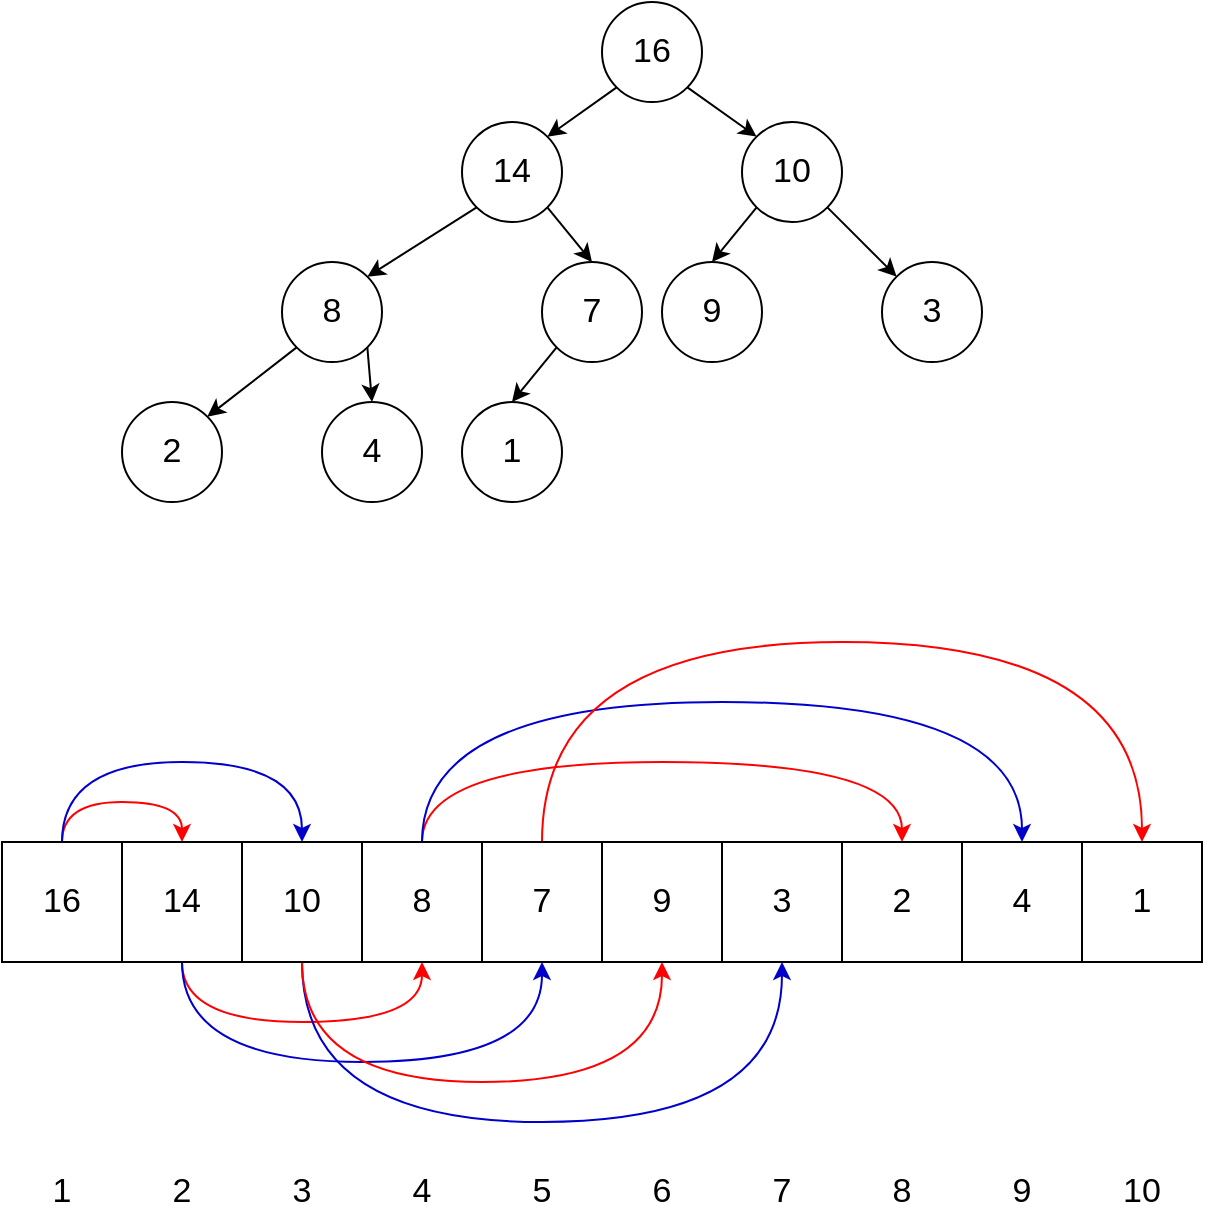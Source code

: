 <mxfile version="20.3.0" type="device" pages="11"><diagram id="U-UiGvuaNbOVydUmgElT" name="Binary Tree in Array"><mxGraphModel dx="1159" dy="1884" grid="1" gridSize="10" guides="1" tooltips="1" connect="1" arrows="1" fold="1" page="1" pageScale="1" pageWidth="850" pageHeight="1100" math="0" shadow="0"><root><mxCell id="0"/><mxCell id="1" parent="0"/><mxCell id="8UHfCeUVUMqgG4Gow9Ys-22" style="edgeStyle=orthogonalEdgeStyle;rounded=0;orthogonalLoop=1;jettySize=auto;html=1;exitX=0.5;exitY=0;exitDx=0;exitDy=0;entryX=0.5;entryY=0;entryDx=0;entryDy=0;fontSize=17;curved=1;strokeColor=#FF0000;" parent="1" source="pvwYqqXNlJf-K5YXvRmT-1" target="8UHfCeUVUMqgG4Gow9Ys-1" edge="1"><mxGeometry relative="1" as="geometry"/></mxCell><mxCell id="8UHfCeUVUMqgG4Gow9Ys-23" style="edgeStyle=orthogonalEdgeStyle;curved=1;rounded=0;orthogonalLoop=1;jettySize=auto;html=1;exitX=0.5;exitY=0;exitDx=0;exitDy=0;entryX=0.5;entryY=0;entryDx=0;entryDy=0;fontSize=17;strokeColor=#0000CC;" parent="1" source="pvwYqqXNlJf-K5YXvRmT-1" target="8UHfCeUVUMqgG4Gow9Ys-6" edge="1"><mxGeometry relative="1" as="geometry"><Array as="points"><mxPoint x="150" y="250"/><mxPoint x="270" y="250"/></Array></mxGeometry></mxCell><mxCell id="pvwYqqXNlJf-K5YXvRmT-1" value="&lt;font style=&quot;font-size: 17px&quot;&gt;16&lt;/font&gt;" style="rounded=0;whiteSpace=wrap;html=1;" parent="1" vertex="1"><mxGeometry x="120" y="290" width="60" height="60" as="geometry"/></mxCell><mxCell id="8UHfCeUVUMqgG4Gow9Ys-24" style="edgeStyle=orthogonalEdgeStyle;curved=1;rounded=0;orthogonalLoop=1;jettySize=auto;html=1;exitX=0.5;exitY=1;exitDx=0;exitDy=0;entryX=0.5;entryY=1;entryDx=0;entryDy=0;fontSize=17;strokeColor=#FF0000;" parent="1" source="8UHfCeUVUMqgG4Gow9Ys-1" target="8UHfCeUVUMqgG4Gow9Ys-8" edge="1"><mxGeometry relative="1" as="geometry"><Array as="points"><mxPoint x="210" y="380"/><mxPoint x="330" y="380"/></Array></mxGeometry></mxCell><mxCell id="8UHfCeUVUMqgG4Gow9Ys-25" style="edgeStyle=orthogonalEdgeStyle;curved=1;rounded=0;orthogonalLoop=1;jettySize=auto;html=1;exitX=0.5;exitY=1;exitDx=0;exitDy=0;entryX=0.5;entryY=1;entryDx=0;entryDy=0;fontSize=17;strokeColor=#0000CC;" parent="1" source="8UHfCeUVUMqgG4Gow9Ys-1" target="8UHfCeUVUMqgG4Gow9Ys-9" edge="1"><mxGeometry relative="1" as="geometry"><Array as="points"><mxPoint x="210" y="400"/><mxPoint x="390" y="400"/></Array></mxGeometry></mxCell><mxCell id="8UHfCeUVUMqgG4Gow9Ys-1" value="&lt;font style=&quot;font-size: 17px&quot;&gt;14&lt;/font&gt;" style="rounded=0;whiteSpace=wrap;html=1;" parent="1" vertex="1"><mxGeometry x="180" y="290" width="60" height="60" as="geometry"/></mxCell><mxCell id="8UHfCeUVUMqgG4Gow9Ys-2" value="1" style="text;html=1;strokeColor=none;fillColor=none;align=center;verticalAlign=middle;whiteSpace=wrap;rounded=0;fontSize=17;" parent="1" vertex="1"><mxGeometry x="130" y="450" width="40" height="30" as="geometry"/></mxCell><mxCell id="8UHfCeUVUMqgG4Gow9Ys-4" value="2" style="text;html=1;strokeColor=none;fillColor=none;align=center;verticalAlign=middle;whiteSpace=wrap;rounded=0;fontSize=17;" parent="1" vertex="1"><mxGeometry x="190" y="450" width="40" height="30" as="geometry"/></mxCell><mxCell id="8UHfCeUVUMqgG4Gow9Ys-28" style="edgeStyle=orthogonalEdgeStyle;curved=1;rounded=0;orthogonalLoop=1;jettySize=auto;html=1;exitX=0.5;exitY=1;exitDx=0;exitDy=0;entryX=0.5;entryY=1;entryDx=0;entryDy=0;fontSize=17;strokeColor=#0000CC;" parent="1" source="8UHfCeUVUMqgG4Gow9Ys-6" target="8UHfCeUVUMqgG4Gow9Ys-14" edge="1"><mxGeometry relative="1" as="geometry"><Array as="points"><mxPoint x="270" y="430"/><mxPoint x="510" y="430"/></Array></mxGeometry></mxCell><mxCell id="8UHfCeUVUMqgG4Gow9Ys-29" style="edgeStyle=orthogonalEdgeStyle;curved=1;rounded=0;orthogonalLoop=1;jettySize=auto;html=1;exitX=0.5;exitY=1;exitDx=0;exitDy=0;entryX=0.5;entryY=1;entryDx=0;entryDy=0;fontSize=17;strokeColor=#FF0000;" parent="1" source="8UHfCeUVUMqgG4Gow9Ys-6" target="8UHfCeUVUMqgG4Gow9Ys-12" edge="1"><mxGeometry relative="1" as="geometry"><Array as="points"><mxPoint x="270" y="410"/><mxPoint x="450" y="410"/></Array></mxGeometry></mxCell><mxCell id="8UHfCeUVUMqgG4Gow9Ys-6" value="&lt;font style=&quot;font-size: 17px&quot;&gt;10&lt;/font&gt;" style="rounded=0;whiteSpace=wrap;html=1;" parent="1" vertex="1"><mxGeometry x="240" y="290" width="60" height="60" as="geometry"/></mxCell><mxCell id="8UHfCeUVUMqgG4Gow9Ys-7" value="3" style="text;html=1;strokeColor=none;fillColor=none;align=center;verticalAlign=middle;whiteSpace=wrap;rounded=0;fontSize=17;" parent="1" vertex="1"><mxGeometry x="250" y="450" width="40" height="30" as="geometry"/></mxCell><mxCell id="8UHfCeUVUMqgG4Gow9Ys-26" style="edgeStyle=orthogonalEdgeStyle;curved=1;rounded=0;orthogonalLoop=1;jettySize=auto;html=1;exitX=0.5;exitY=0;exitDx=0;exitDy=0;entryX=0.5;entryY=0;entryDx=0;entryDy=0;fontSize=17;strokeColor=#FF0000;" parent="1" source="8UHfCeUVUMqgG4Gow9Ys-8" target="8UHfCeUVUMqgG4Gow9Ys-15" edge="1"><mxGeometry relative="1" as="geometry"><Array as="points"><mxPoint x="330" y="250"/><mxPoint x="570" y="250"/></Array></mxGeometry></mxCell><mxCell id="8UHfCeUVUMqgG4Gow9Ys-27" style="edgeStyle=orthogonalEdgeStyle;curved=1;rounded=0;orthogonalLoop=1;jettySize=auto;html=1;exitX=0.5;exitY=0;exitDx=0;exitDy=0;entryX=0.5;entryY=0;entryDx=0;entryDy=0;fontSize=17;strokeColor=#0000CC;" parent="1" source="8UHfCeUVUMqgG4Gow9Ys-8" target="8UHfCeUVUMqgG4Gow9Ys-18" edge="1"><mxGeometry relative="1" as="geometry"><Array as="points"><mxPoint x="330" y="220"/><mxPoint x="630" y="220"/></Array></mxGeometry></mxCell><mxCell id="8UHfCeUVUMqgG4Gow9Ys-8" value="&lt;font style=&quot;font-size: 17px&quot;&gt;8&lt;/font&gt;" style="rounded=0;whiteSpace=wrap;html=1;" parent="1" vertex="1"><mxGeometry x="300" y="290" width="60" height="60" as="geometry"/></mxCell><mxCell id="8UHfCeUVUMqgG4Gow9Ys-30" style="edgeStyle=orthogonalEdgeStyle;curved=1;rounded=0;orthogonalLoop=1;jettySize=auto;html=1;exitX=0.5;exitY=0;exitDx=0;exitDy=0;entryX=0.5;entryY=0;entryDx=0;entryDy=0;fontSize=17;strokeColor=#FF0000;" parent="1" source="8UHfCeUVUMqgG4Gow9Ys-9" target="8UHfCeUVUMqgG4Gow9Ys-20" edge="1"><mxGeometry relative="1" as="geometry"><Array as="points"><mxPoint x="390" y="190"/><mxPoint x="690" y="190"/></Array></mxGeometry></mxCell><mxCell id="8UHfCeUVUMqgG4Gow9Ys-9" value="&lt;font style=&quot;font-size: 17px&quot;&gt;7&lt;/font&gt;" style="rounded=0;whiteSpace=wrap;html=1;" parent="1" vertex="1"><mxGeometry x="360" y="290" width="60" height="60" as="geometry"/></mxCell><mxCell id="8UHfCeUVUMqgG4Gow9Ys-10" value="4" style="text;html=1;strokeColor=none;fillColor=none;align=center;verticalAlign=middle;whiteSpace=wrap;rounded=0;fontSize=17;" parent="1" vertex="1"><mxGeometry x="310" y="450" width="40" height="30" as="geometry"/></mxCell><mxCell id="8UHfCeUVUMqgG4Gow9Ys-11" value="5" style="text;html=1;strokeColor=none;fillColor=none;align=center;verticalAlign=middle;whiteSpace=wrap;rounded=0;fontSize=17;" parent="1" vertex="1"><mxGeometry x="370" y="450" width="40" height="30" as="geometry"/></mxCell><mxCell id="8UHfCeUVUMqgG4Gow9Ys-12" value="&lt;font style=&quot;font-size: 17px&quot;&gt;9&lt;/font&gt;" style="rounded=0;whiteSpace=wrap;html=1;" parent="1" vertex="1"><mxGeometry x="420" y="290" width="60" height="60" as="geometry"/></mxCell><mxCell id="8UHfCeUVUMqgG4Gow9Ys-13" value="6" style="text;html=1;strokeColor=none;fillColor=none;align=center;verticalAlign=middle;whiteSpace=wrap;rounded=0;fontSize=17;" parent="1" vertex="1"><mxGeometry x="430" y="450" width="40" height="30" as="geometry"/></mxCell><mxCell id="8UHfCeUVUMqgG4Gow9Ys-14" value="&lt;font style=&quot;font-size: 17px&quot;&gt;3&lt;/font&gt;" style="rounded=0;whiteSpace=wrap;html=1;" parent="1" vertex="1"><mxGeometry x="480" y="290" width="60" height="60" as="geometry"/></mxCell><mxCell id="8UHfCeUVUMqgG4Gow9Ys-15" value="&lt;font style=&quot;font-size: 17px&quot;&gt;2&lt;/font&gt;" style="rounded=0;whiteSpace=wrap;html=1;" parent="1" vertex="1"><mxGeometry x="540" y="290" width="60" height="60" as="geometry"/></mxCell><mxCell id="8UHfCeUVUMqgG4Gow9Ys-16" value="7" style="text;html=1;strokeColor=none;fillColor=none;align=center;verticalAlign=middle;whiteSpace=wrap;rounded=0;fontSize=17;" parent="1" vertex="1"><mxGeometry x="490" y="450" width="40" height="30" as="geometry"/></mxCell><mxCell id="8UHfCeUVUMqgG4Gow9Ys-17" value="8" style="text;html=1;strokeColor=none;fillColor=none;align=center;verticalAlign=middle;whiteSpace=wrap;rounded=0;fontSize=17;" parent="1" vertex="1"><mxGeometry x="550" y="450" width="40" height="30" as="geometry"/></mxCell><mxCell id="8UHfCeUVUMqgG4Gow9Ys-18" value="&lt;font style=&quot;font-size: 17px&quot;&gt;4&lt;/font&gt;" style="rounded=0;whiteSpace=wrap;html=1;" parent="1" vertex="1"><mxGeometry x="600" y="290" width="60" height="60" as="geometry"/></mxCell><mxCell id="8UHfCeUVUMqgG4Gow9Ys-19" value="9" style="text;html=1;strokeColor=none;fillColor=none;align=center;verticalAlign=middle;whiteSpace=wrap;rounded=0;fontSize=17;" parent="1" vertex="1"><mxGeometry x="610" y="450" width="40" height="30" as="geometry"/></mxCell><mxCell id="8UHfCeUVUMqgG4Gow9Ys-20" value="&lt;font style=&quot;font-size: 17px&quot;&gt;1&lt;/font&gt;" style="rounded=0;whiteSpace=wrap;html=1;" parent="1" vertex="1"><mxGeometry x="660" y="290" width="60" height="60" as="geometry"/></mxCell><mxCell id="8UHfCeUVUMqgG4Gow9Ys-21" value="10" style="text;html=1;strokeColor=none;fillColor=none;align=center;verticalAlign=middle;whiteSpace=wrap;rounded=0;fontSize=17;" parent="1" vertex="1"><mxGeometry x="670" y="450" width="40" height="30" as="geometry"/></mxCell><mxCell id="ha04KL0lZtqC5HywRos4-4" style="rounded=0;orthogonalLoop=1;jettySize=auto;html=1;exitX=0;exitY=1;exitDx=0;exitDy=0;entryX=1;entryY=0;entryDx=0;entryDy=0;fontSize=17;" edge="1" parent="1" source="ha04KL0lZtqC5HywRos4-1" target="ha04KL0lZtqC5HywRos4-2"><mxGeometry relative="1" as="geometry"/></mxCell><mxCell id="ha04KL0lZtqC5HywRos4-5" style="edgeStyle=none;rounded=0;orthogonalLoop=1;jettySize=auto;html=1;exitX=1;exitY=1;exitDx=0;exitDy=0;entryX=0;entryY=0;entryDx=0;entryDy=0;fontSize=17;" edge="1" parent="1" source="ha04KL0lZtqC5HywRos4-1" target="ha04KL0lZtqC5HywRos4-3"><mxGeometry relative="1" as="geometry"/></mxCell><mxCell id="ha04KL0lZtqC5HywRos4-1" value="16" style="ellipse;whiteSpace=wrap;html=1;aspect=fixed;fontSize=17;" vertex="1" parent="1"><mxGeometry x="420" y="-130" width="50" height="50" as="geometry"/></mxCell><mxCell id="ha04KL0lZtqC5HywRos4-10" style="edgeStyle=none;rounded=0;orthogonalLoop=1;jettySize=auto;html=1;exitX=0;exitY=1;exitDx=0;exitDy=0;entryX=1;entryY=0;entryDx=0;entryDy=0;fontSize=17;" edge="1" parent="1" source="ha04KL0lZtqC5HywRos4-2" target="ha04KL0lZtqC5HywRos4-6"><mxGeometry relative="1" as="geometry"/></mxCell><mxCell id="ha04KL0lZtqC5HywRos4-11" style="edgeStyle=none;rounded=0;orthogonalLoop=1;jettySize=auto;html=1;exitX=1;exitY=1;exitDx=0;exitDy=0;entryX=0.5;entryY=0;entryDx=0;entryDy=0;fontSize=17;" edge="1" parent="1" source="ha04KL0lZtqC5HywRos4-2" target="ha04KL0lZtqC5HywRos4-7"><mxGeometry relative="1" as="geometry"/></mxCell><mxCell id="ha04KL0lZtqC5HywRos4-2" value="14" style="ellipse;whiteSpace=wrap;html=1;aspect=fixed;fontSize=17;" vertex="1" parent="1"><mxGeometry x="350" y="-70" width="50" height="50" as="geometry"/></mxCell><mxCell id="ha04KL0lZtqC5HywRos4-12" style="edgeStyle=none;rounded=0;orthogonalLoop=1;jettySize=auto;html=1;exitX=0;exitY=1;exitDx=0;exitDy=0;entryX=0.5;entryY=0;entryDx=0;entryDy=0;fontSize=17;" edge="1" parent="1" source="ha04KL0lZtqC5HywRos4-3" target="ha04KL0lZtqC5HywRos4-8"><mxGeometry relative="1" as="geometry"/></mxCell><mxCell id="ha04KL0lZtqC5HywRos4-13" style="edgeStyle=none;rounded=0;orthogonalLoop=1;jettySize=auto;html=1;exitX=1;exitY=1;exitDx=0;exitDy=0;entryX=0;entryY=0;entryDx=0;entryDy=0;fontSize=17;" edge="1" parent="1" source="ha04KL0lZtqC5HywRos4-3" target="ha04KL0lZtqC5HywRos4-9"><mxGeometry relative="1" as="geometry"/></mxCell><mxCell id="ha04KL0lZtqC5HywRos4-3" value="10" style="ellipse;whiteSpace=wrap;html=1;aspect=fixed;fontSize=17;" vertex="1" parent="1"><mxGeometry x="490" y="-70" width="50" height="50" as="geometry"/></mxCell><mxCell id="ha04KL0lZtqC5HywRos4-17" style="edgeStyle=none;rounded=0;orthogonalLoop=1;jettySize=auto;html=1;exitX=0;exitY=1;exitDx=0;exitDy=0;entryX=1;entryY=0;entryDx=0;entryDy=0;fontSize=17;" edge="1" parent="1" source="ha04KL0lZtqC5HywRos4-6" target="ha04KL0lZtqC5HywRos4-14"><mxGeometry relative="1" as="geometry"/></mxCell><mxCell id="ha04KL0lZtqC5HywRos4-18" style="edgeStyle=none;rounded=0;orthogonalLoop=1;jettySize=auto;html=1;exitX=1;exitY=1;exitDx=0;exitDy=0;entryX=0.5;entryY=0;entryDx=0;entryDy=0;fontSize=17;" edge="1" parent="1" source="ha04KL0lZtqC5HywRos4-6" target="ha04KL0lZtqC5HywRos4-15"><mxGeometry relative="1" as="geometry"/></mxCell><mxCell id="ha04KL0lZtqC5HywRos4-6" value="8" style="ellipse;whiteSpace=wrap;html=1;aspect=fixed;fontSize=17;" vertex="1" parent="1"><mxGeometry x="260" width="50" height="50" as="geometry"/></mxCell><mxCell id="ha04KL0lZtqC5HywRos4-19" style="edgeStyle=none;rounded=0;orthogonalLoop=1;jettySize=auto;html=1;exitX=0;exitY=1;exitDx=0;exitDy=0;entryX=0.5;entryY=0;entryDx=0;entryDy=0;fontSize=17;" edge="1" parent="1" source="ha04KL0lZtqC5HywRos4-7" target="ha04KL0lZtqC5HywRos4-16"><mxGeometry relative="1" as="geometry"/></mxCell><mxCell id="ha04KL0lZtqC5HywRos4-7" value="7" style="ellipse;whiteSpace=wrap;html=1;aspect=fixed;fontSize=17;" vertex="1" parent="1"><mxGeometry x="390" width="50" height="50" as="geometry"/></mxCell><mxCell id="ha04KL0lZtqC5HywRos4-8" value="9" style="ellipse;whiteSpace=wrap;html=1;aspect=fixed;fontSize=17;" vertex="1" parent="1"><mxGeometry x="450" width="50" height="50" as="geometry"/></mxCell><mxCell id="ha04KL0lZtqC5HywRos4-9" value="3" style="ellipse;whiteSpace=wrap;html=1;aspect=fixed;fontSize=17;" vertex="1" parent="1"><mxGeometry x="560" width="50" height="50" as="geometry"/></mxCell><mxCell id="ha04KL0lZtqC5HywRos4-14" value="2" style="ellipse;whiteSpace=wrap;html=1;aspect=fixed;fontSize=17;" vertex="1" parent="1"><mxGeometry x="180" y="70" width="50" height="50" as="geometry"/></mxCell><mxCell id="ha04KL0lZtqC5HywRos4-15" value="4" style="ellipse;whiteSpace=wrap;html=1;aspect=fixed;fontSize=17;" vertex="1" parent="1"><mxGeometry x="280" y="70" width="50" height="50" as="geometry"/></mxCell><mxCell id="ha04KL0lZtqC5HywRos4-16" value="1" style="ellipse;whiteSpace=wrap;html=1;aspect=fixed;fontSize=17;" vertex="1" parent="1"><mxGeometry x="350" y="70" width="50" height="50" as="geometry"/></mxCell></root></mxGraphModel></diagram><diagram id="NvW6c-1vfMWJ5tNgvdgp" name="Heapify"><mxGraphModel dx="1159" dy="784" grid="1" gridSize="10" guides="1" tooltips="1" connect="1" arrows="1" fold="1" page="1" pageScale="1" pageWidth="850" pageHeight="1100" math="0" shadow="0"><root><mxCell id="0"/><mxCell id="1" parent="0"/><mxCell id="0sjed7KO7rguUUpVUHuH-6" style="rounded=0;orthogonalLoop=1;jettySize=auto;html=1;exitX=1;exitY=1;exitDx=0;exitDy=0;entryX=0;entryY=0;entryDx=0;entryDy=0;fontSize=17;strokeColor=#000000;" parent="1" source="0sjed7KO7rguUUpVUHuH-1" target="0sjed7KO7rguUUpVUHuH-3" edge="1"><mxGeometry relative="1" as="geometry"/></mxCell><mxCell id="0sjed7KO7rguUUpVUHuH-9" style="edgeStyle=none;rounded=0;orthogonalLoop=1;jettySize=auto;html=1;exitX=0;exitY=1;exitDx=0;exitDy=0;fontSize=17;strokeColor=#000000;" parent="1" source="0sjed7KO7rguUUpVUHuH-1" target="0sjed7KO7rguUUpVUHuH-2" edge="1"><mxGeometry relative="1" as="geometry"/></mxCell><mxCell id="0sjed7KO7rguUUpVUHuH-1" value="1" style="ellipse;whiteSpace=wrap;html=1;aspect=fixed;fontSize=17;" parent="1" vertex="1"><mxGeometry x="455" y="30" width="60" height="60" as="geometry"/></mxCell><mxCell id="0sjed7KO7rguUUpVUHuH-15" style="edgeStyle=none;rounded=0;orthogonalLoop=1;jettySize=auto;html=1;exitX=1;exitY=1;exitDx=0;exitDy=0;entryX=0.5;entryY=0;entryDx=0;entryDy=0;fontSize=17;strokeColor=#000000;" parent="1" source="0sjed7KO7rguUUpVUHuH-2" target="0sjed7KO7rguUUpVUHuH-11" edge="1"><mxGeometry relative="1" as="geometry"/></mxCell><mxCell id="0sjed7KO7rguUUpVUHuH-16" style="edgeStyle=none;rounded=0;orthogonalLoop=1;jettySize=auto;html=1;exitX=0;exitY=1;exitDx=0;exitDy=0;entryX=1;entryY=0;entryDx=0;entryDy=0;fontSize=17;strokeColor=#000000;" parent="1" source="0sjed7KO7rguUUpVUHuH-2" target="0sjed7KO7rguUUpVUHuH-10" edge="1"><mxGeometry relative="1" as="geometry"/></mxCell><mxCell id="0sjed7KO7rguUUpVUHuH-2" value="13" style="ellipse;whiteSpace=wrap;html=1;aspect=fixed;fontSize=17;fillColor=#E6E6E6;" parent="1" vertex="1"><mxGeometry x="345" y="110" width="60" height="60" as="geometry"/></mxCell><mxCell id="0sjed7KO7rguUUpVUHuH-7" style="edgeStyle=none;rounded=0;orthogonalLoop=1;jettySize=auto;html=1;exitX=1;exitY=1;exitDx=0;exitDy=0;fontSize=17;strokeColor=#000000;" parent="1" source="0sjed7KO7rguUUpVUHuH-3" target="0sjed7KO7rguUUpVUHuH-5" edge="1"><mxGeometry relative="1" as="geometry"/></mxCell><mxCell id="0sjed7KO7rguUUpVUHuH-8" style="edgeStyle=none;rounded=0;orthogonalLoop=1;jettySize=auto;html=1;exitX=0;exitY=1;exitDx=0;exitDy=0;entryX=0.5;entryY=0;entryDx=0;entryDy=0;fontSize=17;strokeColor=#000000;" parent="1" source="0sjed7KO7rguUUpVUHuH-3" target="0sjed7KO7rguUUpVUHuH-4" edge="1"><mxGeometry relative="1" as="geometry"/></mxCell><mxCell id="0sjed7KO7rguUUpVUHuH-3" value="7" style="ellipse;whiteSpace=wrap;html=1;aspect=fixed;fontSize=17;" parent="1" vertex="1"><mxGeometry x="535" y="110" width="60" height="60" as="geometry"/></mxCell><mxCell id="0sjed7KO7rguUUpVUHuH-4" value="12" style="ellipse;whiteSpace=wrap;html=1;aspect=fixed;fontSize=17;" parent="1" vertex="1"><mxGeometry x="490" y="190" width="60" height="60" as="geometry"/></mxCell><mxCell id="0sjed7KO7rguUUpVUHuH-5" value="14" style="ellipse;whiteSpace=wrap;html=1;aspect=fixed;fontSize=17;" parent="1" vertex="1"><mxGeometry x="605" y="190" width="60" height="60" as="geometry"/></mxCell><mxCell id="0sjed7KO7rguUUpVUHuH-17" style="edgeStyle=none;rounded=0;orthogonalLoop=1;jettySize=auto;html=1;exitX=0;exitY=1;exitDx=0;exitDy=0;entryX=1;entryY=0;entryDx=0;entryDy=0;fontSize=17;strokeColor=#000000;" parent="1" source="0sjed7KO7rguUUpVUHuH-10" target="0sjed7KO7rguUUpVUHuH-13" edge="1"><mxGeometry relative="1" as="geometry"/></mxCell><mxCell id="0sjed7KO7rguUUpVUHuH-18" style="edgeStyle=none;rounded=0;orthogonalLoop=1;jettySize=auto;html=1;exitX=1;exitY=1;exitDx=0;exitDy=0;entryX=0.5;entryY=0;entryDx=0;entryDy=0;fontSize=17;strokeColor=#000000;" parent="1" source="0sjed7KO7rguUUpVUHuH-10" target="0sjed7KO7rguUUpVUHuH-14" edge="1"><mxGeometry relative="1" as="geometry"/></mxCell><mxCell id="0sjed7KO7rguUUpVUHuH-10" value="3" style="ellipse;whiteSpace=wrap;html=1;aspect=fixed;fontSize=17;" parent="1" vertex="1"><mxGeometry x="235" y="190" width="60" height="60" as="geometry"/></mxCell><mxCell id="0sjed7KO7rguUUpVUHuH-19" style="edgeStyle=none;rounded=0;orthogonalLoop=1;jettySize=auto;html=1;exitX=0;exitY=1;exitDx=0;exitDy=0;entryX=0.5;entryY=0;entryDx=0;entryDy=0;fontSize=17;strokeColor=#000000;" parent="1" source="0sjed7KO7rguUUpVUHuH-11" target="0sjed7KO7rguUUpVUHuH-12" edge="1"><mxGeometry relative="1" as="geometry"/></mxCell><mxCell id="0sjed7KO7rguUUpVUHuH-11" value="10" style="ellipse;whiteSpace=wrap;html=1;aspect=fixed;fontSize=17;" parent="1" vertex="1"><mxGeometry x="390" y="190" width="60" height="60" as="geometry"/></mxCell><mxCell id="0sjed7KO7rguUUpVUHuH-12" value="16" style="ellipse;whiteSpace=wrap;html=1;aspect=fixed;fontSize=17;" parent="1" vertex="1"><mxGeometry x="345" y="280" width="60" height="60" as="geometry"/></mxCell><mxCell id="0sjed7KO7rguUUpVUHuH-13" value="15" style="ellipse;whiteSpace=wrap;html=1;aspect=fixed;fontSize=17;" parent="1" vertex="1"><mxGeometry x="130" y="280" width="60" height="60" as="geometry"/></mxCell><mxCell id="0sjed7KO7rguUUpVUHuH-14" value="9" style="ellipse;whiteSpace=wrap;html=1;aspect=fixed;fontSize=17;" parent="1" vertex="1"><mxGeometry x="265" y="280" width="60" height="60" as="geometry"/></mxCell><mxCell id="0sjed7KO7rguUUpVUHuH-20" style="rounded=0;orthogonalLoop=1;jettySize=auto;html=1;exitX=1;exitY=1;exitDx=0;exitDy=0;entryX=0;entryY=0;entryDx=0;entryDy=0;fontSize=17;strokeColor=#000000;" parent="1" source="0sjed7KO7rguUUpVUHuH-22" target="0sjed7KO7rguUUpVUHuH-28" edge="1"><mxGeometry relative="1" as="geometry"/></mxCell><mxCell id="0sjed7KO7rguUUpVUHuH-21" style="edgeStyle=none;rounded=0;orthogonalLoop=1;jettySize=auto;html=1;exitX=0;exitY=1;exitDx=0;exitDy=0;fontSize=17;strokeColor=#000000;" parent="1" source="0sjed7KO7rguUUpVUHuH-22" target="0sjed7KO7rguUUpVUHuH-25" edge="1"><mxGeometry relative="1" as="geometry"/></mxCell><mxCell id="0sjed7KO7rguUUpVUHuH-22" value="1" style="ellipse;whiteSpace=wrap;html=1;aspect=fixed;fontSize=17;" parent="1" vertex="1"><mxGeometry x="465" y="395" width="60" height="60" as="geometry"/></mxCell><mxCell id="0sjed7KO7rguUUpVUHuH-23" style="edgeStyle=none;rounded=0;orthogonalLoop=1;jettySize=auto;html=1;exitX=1;exitY=1;exitDx=0;exitDy=0;entryX=0.5;entryY=0;entryDx=0;entryDy=0;fontSize=17;strokeColor=#000000;" parent="1" source="0sjed7KO7rguUUpVUHuH-25" target="0sjed7KO7rguUUpVUHuH-35" edge="1"><mxGeometry relative="1" as="geometry"/></mxCell><mxCell id="0sjed7KO7rguUUpVUHuH-24" style="edgeStyle=none;rounded=0;orthogonalLoop=1;jettySize=auto;html=1;exitX=0;exitY=1;exitDx=0;exitDy=0;entryX=1;entryY=0;entryDx=0;entryDy=0;fontSize=17;strokeColor=#000000;" parent="1" source="0sjed7KO7rguUUpVUHuH-25" target="0sjed7KO7rguUUpVUHuH-33" edge="1"><mxGeometry relative="1" as="geometry"/></mxCell><mxCell id="0sjed7KO7rguUUpVUHuH-25" value="3" style="ellipse;whiteSpace=wrap;html=1;aspect=fixed;fontSize=17;" parent="1" vertex="1"><mxGeometry x="355" y="475" width="60" height="60" as="geometry"/></mxCell><mxCell id="0sjed7KO7rguUUpVUHuH-26" style="edgeStyle=none;rounded=0;orthogonalLoop=1;jettySize=auto;html=1;exitX=1;exitY=1;exitDx=0;exitDy=0;fontSize=17;strokeColor=#000000;" parent="1" source="0sjed7KO7rguUUpVUHuH-28" target="0sjed7KO7rguUUpVUHuH-30" edge="1"><mxGeometry relative="1" as="geometry"/></mxCell><mxCell id="0sjed7KO7rguUUpVUHuH-27" style="edgeStyle=none;rounded=0;orthogonalLoop=1;jettySize=auto;html=1;exitX=0;exitY=1;exitDx=0;exitDy=0;entryX=0.5;entryY=0;entryDx=0;entryDy=0;fontSize=17;strokeColor=#000000;" parent="1" source="0sjed7KO7rguUUpVUHuH-28" target="0sjed7KO7rguUUpVUHuH-29" edge="1"><mxGeometry relative="1" as="geometry"/></mxCell><mxCell id="0sjed7KO7rguUUpVUHuH-28" value="7" style="ellipse;whiteSpace=wrap;html=1;aspect=fixed;fontSize=17;" parent="1" vertex="1"><mxGeometry x="545" y="475" width="60" height="60" as="geometry"/></mxCell><mxCell id="0sjed7KO7rguUUpVUHuH-29" value="12" style="ellipse;whiteSpace=wrap;html=1;aspect=fixed;fontSize=17;" parent="1" vertex="1"><mxGeometry x="500" y="555" width="60" height="60" as="geometry"/></mxCell><mxCell id="0sjed7KO7rguUUpVUHuH-30" value="14" style="ellipse;whiteSpace=wrap;html=1;aspect=fixed;fontSize=17;" parent="1" vertex="1"><mxGeometry x="615" y="555" width="60" height="60" as="geometry"/></mxCell><mxCell id="0sjed7KO7rguUUpVUHuH-31" style="edgeStyle=none;rounded=0;orthogonalLoop=1;jettySize=auto;html=1;exitX=0;exitY=1;exitDx=0;exitDy=0;entryX=1;entryY=0;entryDx=0;entryDy=0;fontSize=17;strokeColor=#000000;" parent="1" source="0sjed7KO7rguUUpVUHuH-33" target="0sjed7KO7rguUUpVUHuH-37" edge="1"><mxGeometry relative="1" as="geometry"/></mxCell><mxCell id="0sjed7KO7rguUUpVUHuH-32" style="edgeStyle=none;rounded=0;orthogonalLoop=1;jettySize=auto;html=1;exitX=1;exitY=1;exitDx=0;exitDy=0;entryX=0.5;entryY=0;entryDx=0;entryDy=0;fontSize=17;strokeColor=#000000;" parent="1" source="0sjed7KO7rguUUpVUHuH-33" target="0sjed7KO7rguUUpVUHuH-38" edge="1"><mxGeometry relative="1" as="geometry"/></mxCell><mxCell id="0sjed7KO7rguUUpVUHuH-33" value="13" style="ellipse;whiteSpace=wrap;html=1;aspect=fixed;fontSize=17;fillColor=#E6E6E6;" parent="1" vertex="1"><mxGeometry x="245" y="555" width="60" height="60" as="geometry"/></mxCell><mxCell id="0sjed7KO7rguUUpVUHuH-34" style="edgeStyle=none;rounded=0;orthogonalLoop=1;jettySize=auto;html=1;exitX=0;exitY=1;exitDx=0;exitDy=0;entryX=0.5;entryY=0;entryDx=0;entryDy=0;fontSize=17;strokeColor=#000000;" parent="1" source="0sjed7KO7rguUUpVUHuH-35" target="0sjed7KO7rguUUpVUHuH-36" edge="1"><mxGeometry relative="1" as="geometry"/></mxCell><mxCell id="0sjed7KO7rguUUpVUHuH-35" value="10" style="ellipse;whiteSpace=wrap;html=1;aspect=fixed;fontSize=17;" parent="1" vertex="1"><mxGeometry x="400" y="555" width="60" height="60" as="geometry"/></mxCell><mxCell id="0sjed7KO7rguUUpVUHuH-36" value="16" style="ellipse;whiteSpace=wrap;html=1;aspect=fixed;fontSize=17;" parent="1" vertex="1"><mxGeometry x="355" y="645" width="60" height="60" as="geometry"/></mxCell><mxCell id="0sjed7KO7rguUUpVUHuH-37" value="15" style="ellipse;whiteSpace=wrap;html=1;aspect=fixed;fontSize=17;" parent="1" vertex="1"><mxGeometry x="140" y="645" width="60" height="60" as="geometry"/></mxCell><mxCell id="0sjed7KO7rguUUpVUHuH-38" value="9" style="ellipse;whiteSpace=wrap;html=1;aspect=fixed;fontSize=17;" parent="1" vertex="1"><mxGeometry x="275" y="645" width="60" height="60" as="geometry"/></mxCell><mxCell id="3ecRvPfFOo5-u6scwzdT-1" value="" style="group" parent="1" vertex="1" connectable="0"><mxGeometry x="140" y="750" width="535" height="310" as="geometry"/></mxCell><mxCell id="0sjed7KO7rguUUpVUHuH-41" value="1" style="ellipse;whiteSpace=wrap;html=1;aspect=fixed;fontSize=17;" parent="3ecRvPfFOo5-u6scwzdT-1" vertex="1"><mxGeometry x="325" width="60" height="60" as="geometry"/></mxCell><mxCell id="0sjed7KO7rguUUpVUHuH-44" value="3" style="ellipse;whiteSpace=wrap;html=1;aspect=fixed;fontSize=17;" parent="3ecRvPfFOo5-u6scwzdT-1" vertex="1"><mxGeometry x="215" y="80" width="60" height="60" as="geometry"/></mxCell><mxCell id="0sjed7KO7rguUUpVUHuH-40" style="edgeStyle=none;rounded=0;orthogonalLoop=1;jettySize=auto;html=1;exitX=0;exitY=1;exitDx=0;exitDy=0;fontSize=17;strokeColor=#000000;" parent="3ecRvPfFOo5-u6scwzdT-1" source="0sjed7KO7rguUUpVUHuH-41" target="0sjed7KO7rguUUpVUHuH-44" edge="1"><mxGeometry relative="1" as="geometry"/></mxCell><mxCell id="0sjed7KO7rguUUpVUHuH-47" value="7" style="ellipse;whiteSpace=wrap;html=1;aspect=fixed;fontSize=17;" parent="3ecRvPfFOo5-u6scwzdT-1" vertex="1"><mxGeometry x="405" y="80" width="60" height="60" as="geometry"/></mxCell><mxCell id="0sjed7KO7rguUUpVUHuH-39" style="rounded=0;orthogonalLoop=1;jettySize=auto;html=1;exitX=1;exitY=1;exitDx=0;exitDy=0;entryX=0;entryY=0;entryDx=0;entryDy=0;fontSize=17;strokeColor=#000000;" parent="3ecRvPfFOo5-u6scwzdT-1" source="0sjed7KO7rguUUpVUHuH-41" target="0sjed7KO7rguUUpVUHuH-47" edge="1"><mxGeometry relative="1" as="geometry"/></mxCell><mxCell id="0sjed7KO7rguUUpVUHuH-48" value="12" style="ellipse;whiteSpace=wrap;html=1;aspect=fixed;fontSize=17;" parent="3ecRvPfFOo5-u6scwzdT-1" vertex="1"><mxGeometry x="360" y="160" width="60" height="60" as="geometry"/></mxCell><mxCell id="0sjed7KO7rguUUpVUHuH-46" style="edgeStyle=none;rounded=0;orthogonalLoop=1;jettySize=auto;html=1;exitX=0;exitY=1;exitDx=0;exitDy=0;entryX=0.5;entryY=0;entryDx=0;entryDy=0;fontSize=17;strokeColor=#000000;" parent="3ecRvPfFOo5-u6scwzdT-1" source="0sjed7KO7rguUUpVUHuH-47" target="0sjed7KO7rguUUpVUHuH-48" edge="1"><mxGeometry relative="1" as="geometry"/></mxCell><mxCell id="0sjed7KO7rguUUpVUHuH-49" value="14" style="ellipse;whiteSpace=wrap;html=1;aspect=fixed;fontSize=17;" parent="3ecRvPfFOo5-u6scwzdT-1" vertex="1"><mxGeometry x="475" y="160" width="60" height="60" as="geometry"/></mxCell><mxCell id="0sjed7KO7rguUUpVUHuH-45" style="edgeStyle=none;rounded=0;orthogonalLoop=1;jettySize=auto;html=1;exitX=1;exitY=1;exitDx=0;exitDy=0;fontSize=17;strokeColor=#000000;" parent="3ecRvPfFOo5-u6scwzdT-1" source="0sjed7KO7rguUUpVUHuH-47" target="0sjed7KO7rguUUpVUHuH-49" edge="1"><mxGeometry relative="1" as="geometry"/></mxCell><mxCell id="0sjed7KO7rguUUpVUHuH-52" value="9" style="ellipse;whiteSpace=wrap;html=1;aspect=fixed;fontSize=17;fillColor=#FFFFFF;" parent="3ecRvPfFOo5-u6scwzdT-1" vertex="1"><mxGeometry x="105" y="160" width="60" height="60" as="geometry"/></mxCell><mxCell id="0sjed7KO7rguUUpVUHuH-43" style="edgeStyle=none;rounded=0;orthogonalLoop=1;jettySize=auto;html=1;exitX=0;exitY=1;exitDx=0;exitDy=0;entryX=1;entryY=0;entryDx=0;entryDy=0;fontSize=17;strokeColor=#000000;" parent="3ecRvPfFOo5-u6scwzdT-1" source="0sjed7KO7rguUUpVUHuH-44" target="0sjed7KO7rguUUpVUHuH-52" edge="1"><mxGeometry relative="1" as="geometry"/></mxCell><mxCell id="0sjed7KO7rguUUpVUHuH-54" value="10" style="ellipse;whiteSpace=wrap;html=1;aspect=fixed;fontSize=17;" parent="3ecRvPfFOo5-u6scwzdT-1" vertex="1"><mxGeometry x="260" y="160" width="60" height="60" as="geometry"/></mxCell><mxCell id="0sjed7KO7rguUUpVUHuH-42" style="edgeStyle=none;rounded=0;orthogonalLoop=1;jettySize=auto;html=1;exitX=1;exitY=1;exitDx=0;exitDy=0;entryX=0.5;entryY=0;entryDx=0;entryDy=0;fontSize=17;strokeColor=#000000;" parent="3ecRvPfFOo5-u6scwzdT-1" source="0sjed7KO7rguUUpVUHuH-44" target="0sjed7KO7rguUUpVUHuH-54" edge="1"><mxGeometry relative="1" as="geometry"/></mxCell><mxCell id="0sjed7KO7rguUUpVUHuH-55" value="16" style="ellipse;whiteSpace=wrap;html=1;aspect=fixed;fontSize=17;" parent="3ecRvPfFOo5-u6scwzdT-1" vertex="1"><mxGeometry x="215" y="250" width="60" height="60" as="geometry"/></mxCell><mxCell id="0sjed7KO7rguUUpVUHuH-53" style="edgeStyle=none;rounded=0;orthogonalLoop=1;jettySize=auto;html=1;exitX=0;exitY=1;exitDx=0;exitDy=0;entryX=0.5;entryY=0;entryDx=0;entryDy=0;fontSize=17;strokeColor=#000000;" parent="3ecRvPfFOo5-u6scwzdT-1" source="0sjed7KO7rguUUpVUHuH-54" target="0sjed7KO7rguUUpVUHuH-55" edge="1"><mxGeometry relative="1" as="geometry"/></mxCell><mxCell id="0sjed7KO7rguUUpVUHuH-56" value="15" style="ellipse;whiteSpace=wrap;html=1;aspect=fixed;fontSize=17;" parent="3ecRvPfFOo5-u6scwzdT-1" vertex="1"><mxGeometry y="250" width="60" height="60" as="geometry"/></mxCell><mxCell id="0sjed7KO7rguUUpVUHuH-50" style="edgeStyle=none;rounded=0;orthogonalLoop=1;jettySize=auto;html=1;exitX=0;exitY=1;exitDx=0;exitDy=0;entryX=1;entryY=0;entryDx=0;entryDy=0;fontSize=17;strokeColor=#000000;" parent="3ecRvPfFOo5-u6scwzdT-1" source="0sjed7KO7rguUUpVUHuH-52" target="0sjed7KO7rguUUpVUHuH-56" edge="1"><mxGeometry relative="1" as="geometry"/></mxCell><mxCell id="0sjed7KO7rguUUpVUHuH-57" value="13" style="ellipse;whiteSpace=wrap;html=1;aspect=fixed;fontSize=17;fillColor=#E6E6E6;" parent="3ecRvPfFOo5-u6scwzdT-1" vertex="1"><mxGeometry x="135" y="250" width="60" height="60" as="geometry"/></mxCell><mxCell id="0sjed7KO7rguUUpVUHuH-51" style="edgeStyle=none;rounded=0;orthogonalLoop=1;jettySize=auto;html=1;exitX=1;exitY=1;exitDx=0;exitDy=0;entryX=0.5;entryY=0;entryDx=0;entryDy=0;fontSize=17;strokeColor=#000000;" parent="3ecRvPfFOo5-u6scwzdT-1" source="0sjed7KO7rguUUpVUHuH-52" target="0sjed7KO7rguUUpVUHuH-57" edge="1"><mxGeometry relative="1" as="geometry"/></mxCell></root></mxGraphModel></diagram><diagram id="VpxKHR8TP0UiBlZbOymc" name="build heap"><mxGraphModel dx="1159" dy="784" grid="1" gridSize="10" guides="1" tooltips="1" connect="1" arrows="1" fold="1" page="1" pageScale="1" pageWidth="850" pageHeight="1100" math="0" shadow="0"><root><mxCell id="0"/><mxCell id="1" parent="0"/><mxCell id="d4Ubuj0ikc7_wEWgS8Kk-31" value="" style="group" parent="1" vertex="1" connectable="0"><mxGeometry x="150" y="120" width="535" height="310" as="geometry"/></mxCell><mxCell id="poxI_IbrmVc2CzHPMpoP-3" value="4" style="ellipse;whiteSpace=wrap;html=1;aspect=fixed;fontSize=17;" parent="d4Ubuj0ikc7_wEWgS8Kk-31" vertex="1"><mxGeometry x="325" width="60" height="60" as="geometry"/></mxCell><mxCell id="poxI_IbrmVc2CzHPMpoP-6" value="1" style="ellipse;whiteSpace=wrap;html=1;aspect=fixed;fontSize=17;" parent="d4Ubuj0ikc7_wEWgS8Kk-31" vertex="1"><mxGeometry x="215" y="80" width="60" height="60" as="geometry"/></mxCell><mxCell id="poxI_IbrmVc2CzHPMpoP-2" style="edgeStyle=none;rounded=0;orthogonalLoop=1;jettySize=auto;html=1;exitX=0;exitY=1;exitDx=0;exitDy=0;fontSize=17;strokeColor=#000000;" parent="d4Ubuj0ikc7_wEWgS8Kk-31" source="poxI_IbrmVc2CzHPMpoP-3" target="poxI_IbrmVc2CzHPMpoP-6" edge="1"><mxGeometry relative="1" as="geometry"/></mxCell><mxCell id="poxI_IbrmVc2CzHPMpoP-9" value="3" style="ellipse;whiteSpace=wrap;html=1;aspect=fixed;fontSize=17;" parent="d4Ubuj0ikc7_wEWgS8Kk-31" vertex="1"><mxGeometry x="405" y="80" width="60" height="60" as="geometry"/></mxCell><mxCell id="poxI_IbrmVc2CzHPMpoP-1" style="rounded=0;orthogonalLoop=1;jettySize=auto;html=1;exitX=1;exitY=1;exitDx=0;exitDy=0;entryX=0;entryY=0;entryDx=0;entryDy=0;fontSize=17;strokeColor=#000000;" parent="d4Ubuj0ikc7_wEWgS8Kk-31" source="poxI_IbrmVc2CzHPMpoP-3" target="poxI_IbrmVc2CzHPMpoP-9" edge="1"><mxGeometry relative="1" as="geometry"/></mxCell><mxCell id="poxI_IbrmVc2CzHPMpoP-10" value="9" style="ellipse;whiteSpace=wrap;html=1;aspect=fixed;fontSize=17;" parent="d4Ubuj0ikc7_wEWgS8Kk-31" vertex="1"><mxGeometry x="360" y="160" width="60" height="60" as="geometry"/></mxCell><mxCell id="poxI_IbrmVc2CzHPMpoP-8" style="edgeStyle=none;rounded=0;orthogonalLoop=1;jettySize=auto;html=1;exitX=0;exitY=1;exitDx=0;exitDy=0;entryX=0.5;entryY=0;entryDx=0;entryDy=0;fontSize=17;strokeColor=#000000;" parent="d4Ubuj0ikc7_wEWgS8Kk-31" source="poxI_IbrmVc2CzHPMpoP-9" target="poxI_IbrmVc2CzHPMpoP-10" edge="1"><mxGeometry relative="1" as="geometry"/></mxCell><mxCell id="poxI_IbrmVc2CzHPMpoP-11" value="10" style="ellipse;whiteSpace=wrap;html=1;aspect=fixed;fontSize=17;" parent="d4Ubuj0ikc7_wEWgS8Kk-31" vertex="1"><mxGeometry x="475" y="160" width="60" height="60" as="geometry"/></mxCell><mxCell id="poxI_IbrmVc2CzHPMpoP-7" style="edgeStyle=none;rounded=0;orthogonalLoop=1;jettySize=auto;html=1;exitX=1;exitY=1;exitDx=0;exitDy=0;fontSize=17;strokeColor=#000000;" parent="d4Ubuj0ikc7_wEWgS8Kk-31" source="poxI_IbrmVc2CzHPMpoP-9" target="poxI_IbrmVc2CzHPMpoP-11" edge="1"><mxGeometry relative="1" as="geometry"/></mxCell><mxCell id="poxI_IbrmVc2CzHPMpoP-14" value="2" style="ellipse;whiteSpace=wrap;html=1;aspect=fixed;fontSize=17;fillColor=#FFFFFF;" parent="d4Ubuj0ikc7_wEWgS8Kk-31" vertex="1"><mxGeometry x="105" y="160" width="60" height="60" as="geometry"/></mxCell><mxCell id="poxI_IbrmVc2CzHPMpoP-5" style="edgeStyle=none;rounded=0;orthogonalLoop=1;jettySize=auto;html=1;exitX=0;exitY=1;exitDx=0;exitDy=0;entryX=1;entryY=0;entryDx=0;entryDy=0;fontSize=17;strokeColor=#000000;" parent="d4Ubuj0ikc7_wEWgS8Kk-31" source="poxI_IbrmVc2CzHPMpoP-6" target="poxI_IbrmVc2CzHPMpoP-14" edge="1"><mxGeometry relative="1" as="geometry"/></mxCell><mxCell id="poxI_IbrmVc2CzHPMpoP-16" value="16" style="ellipse;whiteSpace=wrap;html=1;aspect=fixed;fontSize=17;fillColor=#000000;fontColor=#FFFFFF;" parent="d4Ubuj0ikc7_wEWgS8Kk-31" vertex="1"><mxGeometry x="260" y="160" width="60" height="60" as="geometry"/></mxCell><mxCell id="poxI_IbrmVc2CzHPMpoP-4" style="edgeStyle=none;rounded=0;orthogonalLoop=1;jettySize=auto;html=1;exitX=1;exitY=1;exitDx=0;exitDy=0;entryX=0.5;entryY=0;entryDx=0;entryDy=0;fontSize=17;strokeColor=#000000;" parent="d4Ubuj0ikc7_wEWgS8Kk-31" source="poxI_IbrmVc2CzHPMpoP-6" target="poxI_IbrmVc2CzHPMpoP-16" edge="1"><mxGeometry relative="1" as="geometry"/></mxCell><mxCell id="poxI_IbrmVc2CzHPMpoP-17" value="7" style="ellipse;whiteSpace=wrap;html=1;aspect=fixed;fontSize=17;" parent="d4Ubuj0ikc7_wEWgS8Kk-31" vertex="1"><mxGeometry x="215" y="250" width="60" height="60" as="geometry"/></mxCell><mxCell id="poxI_IbrmVc2CzHPMpoP-15" style="edgeStyle=none;rounded=0;orthogonalLoop=1;jettySize=auto;html=1;exitX=0;exitY=1;exitDx=0;exitDy=0;entryX=0.5;entryY=0;entryDx=0;entryDy=0;fontSize=17;strokeColor=#000000;" parent="d4Ubuj0ikc7_wEWgS8Kk-31" source="poxI_IbrmVc2CzHPMpoP-16" target="poxI_IbrmVc2CzHPMpoP-17" edge="1"><mxGeometry relative="1" as="geometry"/></mxCell><mxCell id="poxI_IbrmVc2CzHPMpoP-18" value="14" style="ellipse;whiteSpace=wrap;html=1;aspect=fixed;fontSize=17;" parent="d4Ubuj0ikc7_wEWgS8Kk-31" vertex="1"><mxGeometry y="250" width="60" height="60" as="geometry"/></mxCell><mxCell id="poxI_IbrmVc2CzHPMpoP-12" style="edgeStyle=none;rounded=0;orthogonalLoop=1;jettySize=auto;html=1;exitX=0;exitY=1;exitDx=0;exitDy=0;entryX=1;entryY=0;entryDx=0;entryDy=0;fontSize=17;strokeColor=#000000;" parent="d4Ubuj0ikc7_wEWgS8Kk-31" source="poxI_IbrmVc2CzHPMpoP-14" target="poxI_IbrmVc2CzHPMpoP-18" edge="1"><mxGeometry relative="1" as="geometry"/></mxCell><mxCell id="poxI_IbrmVc2CzHPMpoP-19" value="8" style="ellipse;whiteSpace=wrap;html=1;aspect=fixed;fontSize=17;fillColor=#FFFFFF;" parent="d4Ubuj0ikc7_wEWgS8Kk-31" vertex="1"><mxGeometry x="135" y="250" width="60" height="60" as="geometry"/></mxCell><mxCell id="poxI_IbrmVc2CzHPMpoP-13" style="edgeStyle=none;rounded=0;orthogonalLoop=1;jettySize=auto;html=1;exitX=1;exitY=1;exitDx=0;exitDy=0;entryX=0.5;entryY=0;entryDx=0;entryDy=0;fontSize=17;strokeColor=#000000;" parent="d4Ubuj0ikc7_wEWgS8Kk-31" source="poxI_IbrmVc2CzHPMpoP-14" target="poxI_IbrmVc2CzHPMpoP-19" edge="1"><mxGeometry relative="1" as="geometry"/></mxCell><mxCell id="d4Ubuj0ikc7_wEWgS8Kk-32" value="" style="group;fontColor=#000000;" parent="1" vertex="1" connectable="0"><mxGeometry x="158" y="460" width="535" height="310" as="geometry"/></mxCell><mxCell id="d4Ubuj0ikc7_wEWgS8Kk-33" value="4" style="ellipse;whiteSpace=wrap;html=1;aspect=fixed;fontSize=17;" parent="d4Ubuj0ikc7_wEWgS8Kk-32" vertex="1"><mxGeometry x="325" width="60" height="60" as="geometry"/></mxCell><mxCell id="d4Ubuj0ikc7_wEWgS8Kk-34" value="1" style="ellipse;whiteSpace=wrap;html=1;aspect=fixed;fontSize=17;" parent="d4Ubuj0ikc7_wEWgS8Kk-32" vertex="1"><mxGeometry x="215" y="80" width="60" height="60" as="geometry"/></mxCell><mxCell id="d4Ubuj0ikc7_wEWgS8Kk-35" style="edgeStyle=none;rounded=0;orthogonalLoop=1;jettySize=auto;html=1;exitX=0;exitY=1;exitDx=0;exitDy=0;fontSize=17;strokeColor=#000000;" parent="d4Ubuj0ikc7_wEWgS8Kk-32" source="d4Ubuj0ikc7_wEWgS8Kk-33" target="d4Ubuj0ikc7_wEWgS8Kk-34" edge="1"><mxGeometry relative="1" as="geometry"/></mxCell><mxCell id="d4Ubuj0ikc7_wEWgS8Kk-36" value="3" style="ellipse;whiteSpace=wrap;html=1;aspect=fixed;fontSize=17;" parent="d4Ubuj0ikc7_wEWgS8Kk-32" vertex="1"><mxGeometry x="405" y="80" width="60" height="60" as="geometry"/></mxCell><mxCell id="d4Ubuj0ikc7_wEWgS8Kk-37" style="rounded=0;orthogonalLoop=1;jettySize=auto;html=1;exitX=1;exitY=1;exitDx=0;exitDy=0;entryX=0;entryY=0;entryDx=0;entryDy=0;fontSize=17;strokeColor=#000000;" parent="d4Ubuj0ikc7_wEWgS8Kk-32" source="d4Ubuj0ikc7_wEWgS8Kk-33" target="d4Ubuj0ikc7_wEWgS8Kk-36" edge="1"><mxGeometry relative="1" as="geometry"/></mxCell><mxCell id="d4Ubuj0ikc7_wEWgS8Kk-38" value="9" style="ellipse;whiteSpace=wrap;html=1;aspect=fixed;fontSize=17;" parent="d4Ubuj0ikc7_wEWgS8Kk-32" vertex="1"><mxGeometry x="360" y="160" width="60" height="60" as="geometry"/></mxCell><mxCell id="d4Ubuj0ikc7_wEWgS8Kk-39" style="edgeStyle=none;rounded=0;orthogonalLoop=1;jettySize=auto;html=1;exitX=0;exitY=1;exitDx=0;exitDy=0;entryX=0.5;entryY=0;entryDx=0;entryDy=0;fontSize=17;strokeColor=#000000;" parent="d4Ubuj0ikc7_wEWgS8Kk-32" source="d4Ubuj0ikc7_wEWgS8Kk-36" target="d4Ubuj0ikc7_wEWgS8Kk-38" edge="1"><mxGeometry relative="1" as="geometry"/></mxCell><mxCell id="d4Ubuj0ikc7_wEWgS8Kk-40" value="10" style="ellipse;whiteSpace=wrap;html=1;aspect=fixed;fontSize=17;" parent="d4Ubuj0ikc7_wEWgS8Kk-32" vertex="1"><mxGeometry x="475" y="160" width="60" height="60" as="geometry"/></mxCell><mxCell id="d4Ubuj0ikc7_wEWgS8Kk-41" style="edgeStyle=none;rounded=0;orthogonalLoop=1;jettySize=auto;html=1;exitX=1;exitY=1;exitDx=0;exitDy=0;fontSize=17;strokeColor=#000000;" parent="d4Ubuj0ikc7_wEWgS8Kk-32" source="d4Ubuj0ikc7_wEWgS8Kk-36" target="d4Ubuj0ikc7_wEWgS8Kk-40" edge="1"><mxGeometry relative="1" as="geometry"/></mxCell><mxCell id="d4Ubuj0ikc7_wEWgS8Kk-42" value="2" style="ellipse;whiteSpace=wrap;html=1;aspect=fixed;fontSize=17;fillColor=#FFFFFF;" parent="d4Ubuj0ikc7_wEWgS8Kk-32" vertex="1"><mxGeometry x="105" y="160" width="60" height="60" as="geometry"/></mxCell><mxCell id="d4Ubuj0ikc7_wEWgS8Kk-43" style="edgeStyle=none;rounded=0;orthogonalLoop=1;jettySize=auto;html=1;exitX=0;exitY=1;exitDx=0;exitDy=0;entryX=1;entryY=0;entryDx=0;entryDy=0;fontSize=17;strokeColor=#000000;" parent="d4Ubuj0ikc7_wEWgS8Kk-32" source="d4Ubuj0ikc7_wEWgS8Kk-34" target="d4Ubuj0ikc7_wEWgS8Kk-42" edge="1"><mxGeometry relative="1" as="geometry"/></mxCell><mxCell id="d4Ubuj0ikc7_wEWgS8Kk-44" value="&lt;font color=&quot;#000000&quot;&gt;7&lt;/font&gt;" style="ellipse;whiteSpace=wrap;html=1;aspect=fixed;fontSize=17;fillColor=#E6E6E6;fontColor=#FFFFFF;" parent="d4Ubuj0ikc7_wEWgS8Kk-32" vertex="1"><mxGeometry x="260" y="160" width="60" height="60" as="geometry"/></mxCell><mxCell id="d4Ubuj0ikc7_wEWgS8Kk-45" style="edgeStyle=none;rounded=0;orthogonalLoop=1;jettySize=auto;html=1;exitX=1;exitY=1;exitDx=0;exitDy=0;entryX=0.5;entryY=0;entryDx=0;entryDy=0;fontSize=17;strokeColor=#000000;" parent="d4Ubuj0ikc7_wEWgS8Kk-32" source="d4Ubuj0ikc7_wEWgS8Kk-34" target="d4Ubuj0ikc7_wEWgS8Kk-44" edge="1"><mxGeometry relative="1" as="geometry"/></mxCell><mxCell id="d4Ubuj0ikc7_wEWgS8Kk-46" value="16" style="ellipse;whiteSpace=wrap;html=1;aspect=fixed;fontSize=17;" parent="d4Ubuj0ikc7_wEWgS8Kk-32" vertex="1"><mxGeometry x="215" y="250" width="60" height="60" as="geometry"/></mxCell><mxCell id="d4Ubuj0ikc7_wEWgS8Kk-47" style="edgeStyle=none;rounded=0;orthogonalLoop=1;jettySize=auto;html=1;exitX=0;exitY=1;exitDx=0;exitDy=0;entryX=0.5;entryY=0;entryDx=0;entryDy=0;fontSize=17;strokeColor=#000000;" parent="d4Ubuj0ikc7_wEWgS8Kk-32" source="d4Ubuj0ikc7_wEWgS8Kk-44" target="d4Ubuj0ikc7_wEWgS8Kk-46" edge="1"><mxGeometry relative="1" as="geometry"/></mxCell><mxCell id="d4Ubuj0ikc7_wEWgS8Kk-48" value="14" style="ellipse;whiteSpace=wrap;html=1;aspect=fixed;fontSize=17;" parent="d4Ubuj0ikc7_wEWgS8Kk-32" vertex="1"><mxGeometry y="250" width="60" height="60" as="geometry"/></mxCell><mxCell id="d4Ubuj0ikc7_wEWgS8Kk-49" style="edgeStyle=none;rounded=0;orthogonalLoop=1;jettySize=auto;html=1;exitX=0;exitY=1;exitDx=0;exitDy=0;entryX=1;entryY=0;entryDx=0;entryDy=0;fontSize=17;strokeColor=#000000;" parent="d4Ubuj0ikc7_wEWgS8Kk-32" source="d4Ubuj0ikc7_wEWgS8Kk-42" target="d4Ubuj0ikc7_wEWgS8Kk-48" edge="1"><mxGeometry relative="1" as="geometry"/></mxCell><mxCell id="d4Ubuj0ikc7_wEWgS8Kk-50" value="8" style="ellipse;whiteSpace=wrap;html=1;aspect=fixed;fontSize=17;fillColor=#FFFFFF;" parent="d4Ubuj0ikc7_wEWgS8Kk-32" vertex="1"><mxGeometry x="135" y="250" width="60" height="60" as="geometry"/></mxCell><mxCell id="d4Ubuj0ikc7_wEWgS8Kk-51" style="edgeStyle=none;rounded=0;orthogonalLoop=1;jettySize=auto;html=1;exitX=1;exitY=1;exitDx=0;exitDy=0;entryX=0.5;entryY=0;entryDx=0;entryDy=0;fontSize=17;strokeColor=#000000;" parent="d4Ubuj0ikc7_wEWgS8Kk-32" source="d4Ubuj0ikc7_wEWgS8Kk-42" target="d4Ubuj0ikc7_wEWgS8Kk-50" edge="1"><mxGeometry relative="1" as="geometry"/></mxCell><mxCell id="d4Ubuj0ikc7_wEWgS8Kk-52" value="" style="group;fontColor=#000000;" parent="1" vertex="1" connectable="0"><mxGeometry x="158" y="810" width="535" height="310" as="geometry"/></mxCell><mxCell id="d4Ubuj0ikc7_wEWgS8Kk-53" value="4" style="ellipse;whiteSpace=wrap;html=1;aspect=fixed;fontSize=17;" parent="d4Ubuj0ikc7_wEWgS8Kk-52" vertex="1"><mxGeometry x="325" width="60" height="60" as="geometry"/></mxCell><mxCell id="d4Ubuj0ikc7_wEWgS8Kk-54" value="1" style="ellipse;whiteSpace=wrap;html=1;aspect=fixed;fontSize=17;" parent="d4Ubuj0ikc7_wEWgS8Kk-52" vertex="1"><mxGeometry x="215" y="80" width="60" height="60" as="geometry"/></mxCell><mxCell id="d4Ubuj0ikc7_wEWgS8Kk-55" style="edgeStyle=none;rounded=0;orthogonalLoop=1;jettySize=auto;html=1;exitX=0;exitY=1;exitDx=0;exitDy=0;fontSize=17;strokeColor=#000000;" parent="d4Ubuj0ikc7_wEWgS8Kk-52" source="d4Ubuj0ikc7_wEWgS8Kk-53" target="d4Ubuj0ikc7_wEWgS8Kk-54" edge="1"><mxGeometry relative="1" as="geometry"/></mxCell><mxCell id="d4Ubuj0ikc7_wEWgS8Kk-56" value="3" style="ellipse;whiteSpace=wrap;html=1;aspect=fixed;fontSize=17;" parent="d4Ubuj0ikc7_wEWgS8Kk-52" vertex="1"><mxGeometry x="405" y="80" width="60" height="60" as="geometry"/></mxCell><mxCell id="d4Ubuj0ikc7_wEWgS8Kk-57" style="rounded=0;orthogonalLoop=1;jettySize=auto;html=1;exitX=1;exitY=1;exitDx=0;exitDy=0;entryX=0;entryY=0;entryDx=0;entryDy=0;fontSize=17;strokeColor=#000000;" parent="d4Ubuj0ikc7_wEWgS8Kk-52" source="d4Ubuj0ikc7_wEWgS8Kk-53" target="d4Ubuj0ikc7_wEWgS8Kk-56" edge="1"><mxGeometry relative="1" as="geometry"/></mxCell><mxCell id="d4Ubuj0ikc7_wEWgS8Kk-58" value="9" style="ellipse;whiteSpace=wrap;html=1;aspect=fixed;fontSize=17;" parent="d4Ubuj0ikc7_wEWgS8Kk-52" vertex="1"><mxGeometry x="360" y="160" width="60" height="60" as="geometry"/></mxCell><mxCell id="d4Ubuj0ikc7_wEWgS8Kk-59" style="edgeStyle=none;rounded=0;orthogonalLoop=1;jettySize=auto;html=1;exitX=0;exitY=1;exitDx=0;exitDy=0;entryX=0.5;entryY=0;entryDx=0;entryDy=0;fontSize=17;strokeColor=#000000;" parent="d4Ubuj0ikc7_wEWgS8Kk-52" source="d4Ubuj0ikc7_wEWgS8Kk-56" target="d4Ubuj0ikc7_wEWgS8Kk-58" edge="1"><mxGeometry relative="1" as="geometry"/></mxCell><mxCell id="d4Ubuj0ikc7_wEWgS8Kk-60" value="10" style="ellipse;whiteSpace=wrap;html=1;aspect=fixed;fontSize=17;" parent="d4Ubuj0ikc7_wEWgS8Kk-52" vertex="1"><mxGeometry x="475" y="160" width="60" height="60" as="geometry"/></mxCell><mxCell id="d4Ubuj0ikc7_wEWgS8Kk-61" style="edgeStyle=none;rounded=0;orthogonalLoop=1;jettySize=auto;html=1;exitX=1;exitY=1;exitDx=0;exitDy=0;fontSize=17;strokeColor=#000000;" parent="d4Ubuj0ikc7_wEWgS8Kk-52" source="d4Ubuj0ikc7_wEWgS8Kk-56" target="d4Ubuj0ikc7_wEWgS8Kk-60" edge="1"><mxGeometry relative="1" as="geometry"/></mxCell><mxCell id="d4Ubuj0ikc7_wEWgS8Kk-62" value="2" style="ellipse;whiteSpace=wrap;html=1;aspect=fixed;fontSize=17;fillColor=#000000;fontColor=#FFFFFF;" parent="d4Ubuj0ikc7_wEWgS8Kk-52" vertex="1"><mxGeometry x="105" y="160" width="60" height="60" as="geometry"/></mxCell><mxCell id="d4Ubuj0ikc7_wEWgS8Kk-63" style="edgeStyle=none;rounded=0;orthogonalLoop=1;jettySize=auto;html=1;exitX=0;exitY=1;exitDx=0;exitDy=0;entryX=1;entryY=0;entryDx=0;entryDy=0;fontSize=17;strokeColor=#000000;" parent="d4Ubuj0ikc7_wEWgS8Kk-52" source="d4Ubuj0ikc7_wEWgS8Kk-54" target="d4Ubuj0ikc7_wEWgS8Kk-62" edge="1"><mxGeometry relative="1" as="geometry"/></mxCell><mxCell id="d4Ubuj0ikc7_wEWgS8Kk-64" value="&lt;font color=&quot;#000000&quot;&gt;7&lt;/font&gt;" style="ellipse;whiteSpace=wrap;html=1;aspect=fixed;fontSize=17;fillColor=#E6E6E6;fontColor=#FFFFFF;" parent="d4Ubuj0ikc7_wEWgS8Kk-52" vertex="1"><mxGeometry x="260" y="160" width="60" height="60" as="geometry"/></mxCell><mxCell id="d4Ubuj0ikc7_wEWgS8Kk-65" style="edgeStyle=none;rounded=0;orthogonalLoop=1;jettySize=auto;html=1;exitX=1;exitY=1;exitDx=0;exitDy=0;entryX=0.5;entryY=0;entryDx=0;entryDy=0;fontSize=17;strokeColor=#000000;" parent="d4Ubuj0ikc7_wEWgS8Kk-52" source="d4Ubuj0ikc7_wEWgS8Kk-54" target="d4Ubuj0ikc7_wEWgS8Kk-64" edge="1"><mxGeometry relative="1" as="geometry"/></mxCell><mxCell id="d4Ubuj0ikc7_wEWgS8Kk-66" value="16" style="ellipse;whiteSpace=wrap;html=1;aspect=fixed;fontSize=17;" parent="d4Ubuj0ikc7_wEWgS8Kk-52" vertex="1"><mxGeometry x="215" y="250" width="60" height="60" as="geometry"/></mxCell><mxCell id="d4Ubuj0ikc7_wEWgS8Kk-67" style="edgeStyle=none;rounded=0;orthogonalLoop=1;jettySize=auto;html=1;exitX=0;exitY=1;exitDx=0;exitDy=0;entryX=0.5;entryY=0;entryDx=0;entryDy=0;fontSize=17;strokeColor=#000000;" parent="d4Ubuj0ikc7_wEWgS8Kk-52" source="d4Ubuj0ikc7_wEWgS8Kk-64" target="d4Ubuj0ikc7_wEWgS8Kk-66" edge="1"><mxGeometry relative="1" as="geometry"/></mxCell><mxCell id="d4Ubuj0ikc7_wEWgS8Kk-68" value="14" style="ellipse;whiteSpace=wrap;html=1;aspect=fixed;fontSize=17;" parent="d4Ubuj0ikc7_wEWgS8Kk-52" vertex="1"><mxGeometry y="250" width="60" height="60" as="geometry"/></mxCell><mxCell id="d4Ubuj0ikc7_wEWgS8Kk-69" style="edgeStyle=none;rounded=0;orthogonalLoop=1;jettySize=auto;html=1;exitX=0;exitY=1;exitDx=0;exitDy=0;entryX=1;entryY=0;entryDx=0;entryDy=0;fontSize=17;strokeColor=#000000;" parent="d4Ubuj0ikc7_wEWgS8Kk-52" source="d4Ubuj0ikc7_wEWgS8Kk-62" target="d4Ubuj0ikc7_wEWgS8Kk-68" edge="1"><mxGeometry relative="1" as="geometry"/></mxCell><mxCell id="d4Ubuj0ikc7_wEWgS8Kk-70" value="8" style="ellipse;whiteSpace=wrap;html=1;aspect=fixed;fontSize=17;fillColor=#FFFFFF;" parent="d4Ubuj0ikc7_wEWgS8Kk-52" vertex="1"><mxGeometry x="135" y="250" width="60" height="60" as="geometry"/></mxCell><mxCell id="d4Ubuj0ikc7_wEWgS8Kk-71" style="edgeStyle=none;rounded=0;orthogonalLoop=1;jettySize=auto;html=1;exitX=1;exitY=1;exitDx=0;exitDy=0;entryX=0.5;entryY=0;entryDx=0;entryDy=0;fontSize=17;strokeColor=#000000;" parent="d4Ubuj0ikc7_wEWgS8Kk-52" source="d4Ubuj0ikc7_wEWgS8Kk-62" target="d4Ubuj0ikc7_wEWgS8Kk-70" edge="1"><mxGeometry relative="1" as="geometry"/></mxCell><mxCell id="d4Ubuj0ikc7_wEWgS8Kk-72" value="" style="group;fontColor=#000000;" parent="1" vertex="1" connectable="0"><mxGeometry x="158" y="1170" width="535" height="310" as="geometry"/></mxCell><mxCell id="d4Ubuj0ikc7_wEWgS8Kk-73" value="4" style="ellipse;whiteSpace=wrap;html=1;aspect=fixed;fontSize=17;" parent="d4Ubuj0ikc7_wEWgS8Kk-72" vertex="1"><mxGeometry x="325" width="60" height="60" as="geometry"/></mxCell><mxCell id="d4Ubuj0ikc7_wEWgS8Kk-74" value="1" style="ellipse;whiteSpace=wrap;html=1;aspect=fixed;fontSize=17;" parent="d4Ubuj0ikc7_wEWgS8Kk-72" vertex="1"><mxGeometry x="215" y="80" width="60" height="60" as="geometry"/></mxCell><mxCell id="d4Ubuj0ikc7_wEWgS8Kk-75" style="edgeStyle=none;rounded=0;orthogonalLoop=1;jettySize=auto;html=1;exitX=0;exitY=1;exitDx=0;exitDy=0;fontSize=17;strokeColor=#000000;" parent="d4Ubuj0ikc7_wEWgS8Kk-72" source="d4Ubuj0ikc7_wEWgS8Kk-73" target="d4Ubuj0ikc7_wEWgS8Kk-74" edge="1"><mxGeometry relative="1" as="geometry"/></mxCell><mxCell id="d4Ubuj0ikc7_wEWgS8Kk-76" value="3" style="ellipse;whiteSpace=wrap;html=1;aspect=fixed;fontSize=17;fontColor=#FFFFFF;fillColor=#000000;" parent="d4Ubuj0ikc7_wEWgS8Kk-72" vertex="1"><mxGeometry x="405" y="80" width="60" height="60" as="geometry"/></mxCell><mxCell id="d4Ubuj0ikc7_wEWgS8Kk-77" style="rounded=0;orthogonalLoop=1;jettySize=auto;html=1;exitX=1;exitY=1;exitDx=0;exitDy=0;entryX=0;entryY=0;entryDx=0;entryDy=0;fontSize=17;strokeColor=#000000;" parent="d4Ubuj0ikc7_wEWgS8Kk-72" source="d4Ubuj0ikc7_wEWgS8Kk-73" target="d4Ubuj0ikc7_wEWgS8Kk-76" edge="1"><mxGeometry relative="1" as="geometry"/></mxCell><mxCell id="d4Ubuj0ikc7_wEWgS8Kk-78" value="9" style="ellipse;whiteSpace=wrap;html=1;aspect=fixed;fontSize=17;" parent="d4Ubuj0ikc7_wEWgS8Kk-72" vertex="1"><mxGeometry x="360" y="160" width="60" height="60" as="geometry"/></mxCell><mxCell id="d4Ubuj0ikc7_wEWgS8Kk-79" style="edgeStyle=none;rounded=0;orthogonalLoop=1;jettySize=auto;html=1;exitX=0;exitY=1;exitDx=0;exitDy=0;entryX=0.5;entryY=0;entryDx=0;entryDy=0;fontSize=17;strokeColor=#000000;" parent="d4Ubuj0ikc7_wEWgS8Kk-72" source="d4Ubuj0ikc7_wEWgS8Kk-76" target="d4Ubuj0ikc7_wEWgS8Kk-78" edge="1"><mxGeometry relative="1" as="geometry"/></mxCell><mxCell id="d4Ubuj0ikc7_wEWgS8Kk-80" value="10" style="ellipse;whiteSpace=wrap;html=1;aspect=fixed;fontSize=17;" parent="d4Ubuj0ikc7_wEWgS8Kk-72" vertex="1"><mxGeometry x="475" y="160" width="60" height="60" as="geometry"/></mxCell><mxCell id="d4Ubuj0ikc7_wEWgS8Kk-81" style="edgeStyle=none;rounded=0;orthogonalLoop=1;jettySize=auto;html=1;exitX=1;exitY=1;exitDx=0;exitDy=0;fontSize=17;strokeColor=#000000;" parent="d4Ubuj0ikc7_wEWgS8Kk-72" source="d4Ubuj0ikc7_wEWgS8Kk-76" target="d4Ubuj0ikc7_wEWgS8Kk-80" edge="1"><mxGeometry relative="1" as="geometry"/></mxCell><mxCell id="d4Ubuj0ikc7_wEWgS8Kk-82" value="2" style="ellipse;whiteSpace=wrap;html=1;aspect=fixed;fontSize=17;fillColor=#FFFFFF;fontColor=#000000;" parent="d4Ubuj0ikc7_wEWgS8Kk-72" vertex="1"><mxGeometry x="105" y="160" width="60" height="60" as="geometry"/></mxCell><mxCell id="d4Ubuj0ikc7_wEWgS8Kk-83" style="edgeStyle=none;rounded=0;orthogonalLoop=1;jettySize=auto;html=1;exitX=0;exitY=1;exitDx=0;exitDy=0;entryX=1;entryY=0;entryDx=0;entryDy=0;fontSize=17;strokeColor=#000000;" parent="d4Ubuj0ikc7_wEWgS8Kk-72" source="d4Ubuj0ikc7_wEWgS8Kk-74" target="d4Ubuj0ikc7_wEWgS8Kk-82" edge="1"><mxGeometry relative="1" as="geometry"/></mxCell><mxCell id="d4Ubuj0ikc7_wEWgS8Kk-84" value="&lt;font color=&quot;#000000&quot;&gt;7&lt;/font&gt;" style="ellipse;whiteSpace=wrap;html=1;aspect=fixed;fontSize=17;fillColor=#E6E6E6;fontColor=#FFFFFF;" parent="d4Ubuj0ikc7_wEWgS8Kk-72" vertex="1"><mxGeometry x="260" y="160" width="60" height="60" as="geometry"/></mxCell><mxCell id="d4Ubuj0ikc7_wEWgS8Kk-85" style="edgeStyle=none;rounded=0;orthogonalLoop=1;jettySize=auto;html=1;exitX=1;exitY=1;exitDx=0;exitDy=0;entryX=0.5;entryY=0;entryDx=0;entryDy=0;fontSize=17;strokeColor=#000000;" parent="d4Ubuj0ikc7_wEWgS8Kk-72" source="d4Ubuj0ikc7_wEWgS8Kk-74" target="d4Ubuj0ikc7_wEWgS8Kk-84" edge="1"><mxGeometry relative="1" as="geometry"/></mxCell><mxCell id="d4Ubuj0ikc7_wEWgS8Kk-86" value="16" style="ellipse;whiteSpace=wrap;html=1;aspect=fixed;fontSize=17;" parent="d4Ubuj0ikc7_wEWgS8Kk-72" vertex="1"><mxGeometry x="215" y="250" width="60" height="60" as="geometry"/></mxCell><mxCell id="d4Ubuj0ikc7_wEWgS8Kk-87" style="edgeStyle=none;rounded=0;orthogonalLoop=1;jettySize=auto;html=1;exitX=0;exitY=1;exitDx=0;exitDy=0;entryX=0.5;entryY=0;entryDx=0;entryDy=0;fontSize=17;strokeColor=#000000;" parent="d4Ubuj0ikc7_wEWgS8Kk-72" source="d4Ubuj0ikc7_wEWgS8Kk-84" target="d4Ubuj0ikc7_wEWgS8Kk-86" edge="1"><mxGeometry relative="1" as="geometry"/></mxCell><mxCell id="d4Ubuj0ikc7_wEWgS8Kk-88" value="14" style="ellipse;whiteSpace=wrap;html=1;aspect=fixed;fontSize=17;" parent="d4Ubuj0ikc7_wEWgS8Kk-72" vertex="1"><mxGeometry y="250" width="60" height="60" as="geometry"/></mxCell><mxCell id="d4Ubuj0ikc7_wEWgS8Kk-89" style="edgeStyle=none;rounded=0;orthogonalLoop=1;jettySize=auto;html=1;exitX=0;exitY=1;exitDx=0;exitDy=0;entryX=1;entryY=0;entryDx=0;entryDy=0;fontSize=17;strokeColor=#000000;" parent="d4Ubuj0ikc7_wEWgS8Kk-72" source="d4Ubuj0ikc7_wEWgS8Kk-82" target="d4Ubuj0ikc7_wEWgS8Kk-88" edge="1"><mxGeometry relative="1" as="geometry"/></mxCell><mxCell id="d4Ubuj0ikc7_wEWgS8Kk-90" value="8" style="ellipse;whiteSpace=wrap;html=1;aspect=fixed;fontSize=17;fillColor=#FFFFFF;" parent="d4Ubuj0ikc7_wEWgS8Kk-72" vertex="1"><mxGeometry x="135" y="250" width="60" height="60" as="geometry"/></mxCell><mxCell id="d4Ubuj0ikc7_wEWgS8Kk-91" style="edgeStyle=none;rounded=0;orthogonalLoop=1;jettySize=auto;html=1;exitX=1;exitY=1;exitDx=0;exitDy=0;entryX=0.5;entryY=0;entryDx=0;entryDy=0;fontSize=17;strokeColor=#000000;" parent="d4Ubuj0ikc7_wEWgS8Kk-72" source="d4Ubuj0ikc7_wEWgS8Kk-82" target="d4Ubuj0ikc7_wEWgS8Kk-90" edge="1"><mxGeometry relative="1" as="geometry"/></mxCell><mxCell id="d4Ubuj0ikc7_wEWgS8Kk-92" value="" style="group;fontColor=#000000;" parent="1" vertex="1" connectable="0"><mxGeometry x="760" y="460" width="535" height="310" as="geometry"/></mxCell><mxCell id="d4Ubuj0ikc7_wEWgS8Kk-93" value="4" style="ellipse;whiteSpace=wrap;html=1;aspect=fixed;fontSize=17;fillColor=#000000;fontColor=#FFFFFF;" parent="d4Ubuj0ikc7_wEWgS8Kk-92" vertex="1"><mxGeometry x="325" width="60" height="60" as="geometry"/></mxCell><mxCell id="d4Ubuj0ikc7_wEWgS8Kk-94" value="1" style="ellipse;whiteSpace=wrap;html=1;aspect=fixed;fontSize=17;fontColor=#000000;fillColor=#FFFFFF;" parent="d4Ubuj0ikc7_wEWgS8Kk-92" vertex="1"><mxGeometry x="215" y="80" width="60" height="60" as="geometry"/></mxCell><mxCell id="d4Ubuj0ikc7_wEWgS8Kk-95" style="edgeStyle=none;rounded=0;orthogonalLoop=1;jettySize=auto;html=1;exitX=0;exitY=1;exitDx=0;exitDy=0;fontSize=17;strokeColor=#000000;" parent="d4Ubuj0ikc7_wEWgS8Kk-92" source="d4Ubuj0ikc7_wEWgS8Kk-93" target="d4Ubuj0ikc7_wEWgS8Kk-94" edge="1"><mxGeometry relative="1" as="geometry"/></mxCell><mxCell id="d4Ubuj0ikc7_wEWgS8Kk-96" value="3" style="ellipse;whiteSpace=wrap;html=1;aspect=fixed;fontSize=17;fontColor=#000000;fillColor=#FFFFFF;" parent="d4Ubuj0ikc7_wEWgS8Kk-92" vertex="1"><mxGeometry x="405" y="80" width="60" height="60" as="geometry"/></mxCell><mxCell id="d4Ubuj0ikc7_wEWgS8Kk-97" style="rounded=0;orthogonalLoop=1;jettySize=auto;html=1;exitX=1;exitY=1;exitDx=0;exitDy=0;entryX=0;entryY=0;entryDx=0;entryDy=0;fontSize=17;strokeColor=#000000;" parent="d4Ubuj0ikc7_wEWgS8Kk-92" source="d4Ubuj0ikc7_wEWgS8Kk-93" target="d4Ubuj0ikc7_wEWgS8Kk-96" edge="1"><mxGeometry relative="1" as="geometry"/></mxCell><mxCell id="d4Ubuj0ikc7_wEWgS8Kk-98" value="9" style="ellipse;whiteSpace=wrap;html=1;aspect=fixed;fontSize=17;" parent="d4Ubuj0ikc7_wEWgS8Kk-92" vertex="1"><mxGeometry x="360" y="160" width="60" height="60" as="geometry"/></mxCell><mxCell id="d4Ubuj0ikc7_wEWgS8Kk-99" style="edgeStyle=none;rounded=0;orthogonalLoop=1;jettySize=auto;html=1;exitX=0;exitY=1;exitDx=0;exitDy=0;entryX=0.5;entryY=0;entryDx=0;entryDy=0;fontSize=17;strokeColor=#000000;" parent="d4Ubuj0ikc7_wEWgS8Kk-92" source="d4Ubuj0ikc7_wEWgS8Kk-96" target="d4Ubuj0ikc7_wEWgS8Kk-98" edge="1"><mxGeometry relative="1" as="geometry"/></mxCell><mxCell id="d4Ubuj0ikc7_wEWgS8Kk-100" value="10" style="ellipse;whiteSpace=wrap;html=1;aspect=fixed;fontSize=17;" parent="d4Ubuj0ikc7_wEWgS8Kk-92" vertex="1"><mxGeometry x="475" y="160" width="60" height="60" as="geometry"/></mxCell><mxCell id="d4Ubuj0ikc7_wEWgS8Kk-101" style="edgeStyle=none;rounded=0;orthogonalLoop=1;jettySize=auto;html=1;exitX=1;exitY=1;exitDx=0;exitDy=0;fontSize=17;strokeColor=#000000;" parent="d4Ubuj0ikc7_wEWgS8Kk-92" source="d4Ubuj0ikc7_wEWgS8Kk-96" target="d4Ubuj0ikc7_wEWgS8Kk-100" edge="1"><mxGeometry relative="1" as="geometry"/></mxCell><mxCell id="d4Ubuj0ikc7_wEWgS8Kk-102" value="2" style="ellipse;whiteSpace=wrap;html=1;aspect=fixed;fontSize=17;fillColor=#FFFFFF;fontColor=#000000;" parent="d4Ubuj0ikc7_wEWgS8Kk-92" vertex="1"><mxGeometry x="105" y="160" width="60" height="60" as="geometry"/></mxCell><mxCell id="d4Ubuj0ikc7_wEWgS8Kk-103" style="edgeStyle=none;rounded=0;orthogonalLoop=1;jettySize=auto;html=1;exitX=0;exitY=1;exitDx=0;exitDy=0;entryX=1;entryY=0;entryDx=0;entryDy=0;fontSize=17;strokeColor=#000000;" parent="d4Ubuj0ikc7_wEWgS8Kk-92" source="d4Ubuj0ikc7_wEWgS8Kk-94" target="d4Ubuj0ikc7_wEWgS8Kk-102" edge="1"><mxGeometry relative="1" as="geometry"/></mxCell><mxCell id="d4Ubuj0ikc7_wEWgS8Kk-104" value="&lt;font color=&quot;#000000&quot;&gt;7&lt;/font&gt;" style="ellipse;whiteSpace=wrap;html=1;aspect=fixed;fontSize=17;fillColor=#E6E6E6;fontColor=#FFFFFF;" parent="d4Ubuj0ikc7_wEWgS8Kk-92" vertex="1"><mxGeometry x="260" y="160" width="60" height="60" as="geometry"/></mxCell><mxCell id="d4Ubuj0ikc7_wEWgS8Kk-105" style="edgeStyle=none;rounded=0;orthogonalLoop=1;jettySize=auto;html=1;exitX=1;exitY=1;exitDx=0;exitDy=0;entryX=0.5;entryY=0;entryDx=0;entryDy=0;fontSize=17;strokeColor=#000000;" parent="d4Ubuj0ikc7_wEWgS8Kk-92" source="d4Ubuj0ikc7_wEWgS8Kk-94" target="d4Ubuj0ikc7_wEWgS8Kk-104" edge="1"><mxGeometry relative="1" as="geometry"/></mxCell><mxCell id="d4Ubuj0ikc7_wEWgS8Kk-106" value="16" style="ellipse;whiteSpace=wrap;html=1;aspect=fixed;fontSize=17;" parent="d4Ubuj0ikc7_wEWgS8Kk-92" vertex="1"><mxGeometry x="215" y="250" width="60" height="60" as="geometry"/></mxCell><mxCell id="d4Ubuj0ikc7_wEWgS8Kk-107" style="edgeStyle=none;rounded=0;orthogonalLoop=1;jettySize=auto;html=1;exitX=0;exitY=1;exitDx=0;exitDy=0;entryX=0.5;entryY=0;entryDx=0;entryDy=0;fontSize=17;strokeColor=#000000;" parent="d4Ubuj0ikc7_wEWgS8Kk-92" source="d4Ubuj0ikc7_wEWgS8Kk-104" target="d4Ubuj0ikc7_wEWgS8Kk-106" edge="1"><mxGeometry relative="1" as="geometry"/></mxCell><mxCell id="d4Ubuj0ikc7_wEWgS8Kk-108" value="14" style="ellipse;whiteSpace=wrap;html=1;aspect=fixed;fontSize=17;" parent="d4Ubuj0ikc7_wEWgS8Kk-92" vertex="1"><mxGeometry y="250" width="60" height="60" as="geometry"/></mxCell><mxCell id="d4Ubuj0ikc7_wEWgS8Kk-109" style="edgeStyle=none;rounded=0;orthogonalLoop=1;jettySize=auto;html=1;exitX=0;exitY=1;exitDx=0;exitDy=0;entryX=1;entryY=0;entryDx=0;entryDy=0;fontSize=17;strokeColor=#000000;" parent="d4Ubuj0ikc7_wEWgS8Kk-92" source="d4Ubuj0ikc7_wEWgS8Kk-102" target="d4Ubuj0ikc7_wEWgS8Kk-108" edge="1"><mxGeometry relative="1" as="geometry"/></mxCell><mxCell id="d4Ubuj0ikc7_wEWgS8Kk-110" value="8" style="ellipse;whiteSpace=wrap;html=1;aspect=fixed;fontSize=17;fillColor=#FFFFFF;" parent="d4Ubuj0ikc7_wEWgS8Kk-92" vertex="1"><mxGeometry x="135" y="250" width="60" height="60" as="geometry"/></mxCell><mxCell id="d4Ubuj0ikc7_wEWgS8Kk-111" style="edgeStyle=none;rounded=0;orthogonalLoop=1;jettySize=auto;html=1;exitX=1;exitY=1;exitDx=0;exitDy=0;entryX=0.5;entryY=0;entryDx=0;entryDy=0;fontSize=17;strokeColor=#000000;" parent="d4Ubuj0ikc7_wEWgS8Kk-92" source="d4Ubuj0ikc7_wEWgS8Kk-102" target="d4Ubuj0ikc7_wEWgS8Kk-110" edge="1"><mxGeometry relative="1" as="geometry"/></mxCell><mxCell id="d4Ubuj0ikc7_wEWgS8Kk-112" value="" style="group;fontColor=#000000;" parent="1" vertex="1" connectable="0"><mxGeometry x="760" y="120" width="535" height="310" as="geometry"/></mxCell><mxCell id="d4Ubuj0ikc7_wEWgS8Kk-113" value="4" style="ellipse;whiteSpace=wrap;html=1;aspect=fixed;fontSize=17;" parent="d4Ubuj0ikc7_wEWgS8Kk-112" vertex="1"><mxGeometry x="325" width="60" height="60" as="geometry"/></mxCell><mxCell id="d4Ubuj0ikc7_wEWgS8Kk-114" value="1" style="ellipse;whiteSpace=wrap;html=1;aspect=fixed;fontSize=17;fontColor=#FFFFFF;fillColor=#000000;" parent="d4Ubuj0ikc7_wEWgS8Kk-112" vertex="1"><mxGeometry x="215" y="80" width="60" height="60" as="geometry"/></mxCell><mxCell id="d4Ubuj0ikc7_wEWgS8Kk-115" style="edgeStyle=none;rounded=0;orthogonalLoop=1;jettySize=auto;html=1;exitX=0;exitY=1;exitDx=0;exitDy=0;fontSize=17;strokeColor=#000000;" parent="d4Ubuj0ikc7_wEWgS8Kk-112" source="d4Ubuj0ikc7_wEWgS8Kk-113" target="d4Ubuj0ikc7_wEWgS8Kk-114" edge="1"><mxGeometry relative="1" as="geometry"/></mxCell><mxCell id="d4Ubuj0ikc7_wEWgS8Kk-116" value="3" style="ellipse;whiteSpace=wrap;html=1;aspect=fixed;fontSize=17;fontColor=#000000;fillColor=#FFFFFF;" parent="d4Ubuj0ikc7_wEWgS8Kk-112" vertex="1"><mxGeometry x="405" y="80" width="60" height="60" as="geometry"/></mxCell><mxCell id="d4Ubuj0ikc7_wEWgS8Kk-117" style="rounded=0;orthogonalLoop=1;jettySize=auto;html=1;exitX=1;exitY=1;exitDx=0;exitDy=0;entryX=0;entryY=0;entryDx=0;entryDy=0;fontSize=17;strokeColor=#000000;" parent="d4Ubuj0ikc7_wEWgS8Kk-112" source="d4Ubuj0ikc7_wEWgS8Kk-113" target="d4Ubuj0ikc7_wEWgS8Kk-116" edge="1"><mxGeometry relative="1" as="geometry"/></mxCell><mxCell id="d4Ubuj0ikc7_wEWgS8Kk-118" value="9" style="ellipse;whiteSpace=wrap;html=1;aspect=fixed;fontSize=17;" parent="d4Ubuj0ikc7_wEWgS8Kk-112" vertex="1"><mxGeometry x="360" y="160" width="60" height="60" as="geometry"/></mxCell><mxCell id="d4Ubuj0ikc7_wEWgS8Kk-119" style="edgeStyle=none;rounded=0;orthogonalLoop=1;jettySize=auto;html=1;exitX=0;exitY=1;exitDx=0;exitDy=0;entryX=0.5;entryY=0;entryDx=0;entryDy=0;fontSize=17;strokeColor=#000000;" parent="d4Ubuj0ikc7_wEWgS8Kk-112" source="d4Ubuj0ikc7_wEWgS8Kk-116" target="d4Ubuj0ikc7_wEWgS8Kk-118" edge="1"><mxGeometry relative="1" as="geometry"/></mxCell><mxCell id="d4Ubuj0ikc7_wEWgS8Kk-120" value="10" style="ellipse;whiteSpace=wrap;html=1;aspect=fixed;fontSize=17;" parent="d4Ubuj0ikc7_wEWgS8Kk-112" vertex="1"><mxGeometry x="475" y="160" width="60" height="60" as="geometry"/></mxCell><mxCell id="d4Ubuj0ikc7_wEWgS8Kk-121" style="edgeStyle=none;rounded=0;orthogonalLoop=1;jettySize=auto;html=1;exitX=1;exitY=1;exitDx=0;exitDy=0;fontSize=17;strokeColor=#000000;" parent="d4Ubuj0ikc7_wEWgS8Kk-112" source="d4Ubuj0ikc7_wEWgS8Kk-116" target="d4Ubuj0ikc7_wEWgS8Kk-120" edge="1"><mxGeometry relative="1" as="geometry"/></mxCell><mxCell id="d4Ubuj0ikc7_wEWgS8Kk-122" value="2" style="ellipse;whiteSpace=wrap;html=1;aspect=fixed;fontSize=17;fillColor=#FFFFFF;fontColor=#000000;" parent="d4Ubuj0ikc7_wEWgS8Kk-112" vertex="1"><mxGeometry x="105" y="160" width="60" height="60" as="geometry"/></mxCell><mxCell id="d4Ubuj0ikc7_wEWgS8Kk-123" style="edgeStyle=none;rounded=0;orthogonalLoop=1;jettySize=auto;html=1;exitX=0;exitY=1;exitDx=0;exitDy=0;entryX=1;entryY=0;entryDx=0;entryDy=0;fontSize=17;strokeColor=#000000;" parent="d4Ubuj0ikc7_wEWgS8Kk-112" source="d4Ubuj0ikc7_wEWgS8Kk-114" target="d4Ubuj0ikc7_wEWgS8Kk-122" edge="1"><mxGeometry relative="1" as="geometry"/></mxCell><mxCell id="d4Ubuj0ikc7_wEWgS8Kk-124" value="&lt;font color=&quot;#000000&quot;&gt;7&lt;/font&gt;" style="ellipse;whiteSpace=wrap;html=1;aspect=fixed;fontSize=17;fillColor=#E6E6E6;fontColor=#FFFFFF;" parent="d4Ubuj0ikc7_wEWgS8Kk-112" vertex="1"><mxGeometry x="260" y="160" width="60" height="60" as="geometry"/></mxCell><mxCell id="d4Ubuj0ikc7_wEWgS8Kk-125" style="edgeStyle=none;rounded=0;orthogonalLoop=1;jettySize=auto;html=1;exitX=1;exitY=1;exitDx=0;exitDy=0;entryX=0.5;entryY=0;entryDx=0;entryDy=0;fontSize=17;strokeColor=#000000;" parent="d4Ubuj0ikc7_wEWgS8Kk-112" source="d4Ubuj0ikc7_wEWgS8Kk-114" target="d4Ubuj0ikc7_wEWgS8Kk-124" edge="1"><mxGeometry relative="1" as="geometry"/></mxCell><mxCell id="d4Ubuj0ikc7_wEWgS8Kk-126" value="16" style="ellipse;whiteSpace=wrap;html=1;aspect=fixed;fontSize=17;" parent="d4Ubuj0ikc7_wEWgS8Kk-112" vertex="1"><mxGeometry x="215" y="250" width="60" height="60" as="geometry"/></mxCell><mxCell id="d4Ubuj0ikc7_wEWgS8Kk-127" style="edgeStyle=none;rounded=0;orthogonalLoop=1;jettySize=auto;html=1;exitX=0;exitY=1;exitDx=0;exitDy=0;entryX=0.5;entryY=0;entryDx=0;entryDy=0;fontSize=17;strokeColor=#000000;" parent="d4Ubuj0ikc7_wEWgS8Kk-112" source="d4Ubuj0ikc7_wEWgS8Kk-124" target="d4Ubuj0ikc7_wEWgS8Kk-126" edge="1"><mxGeometry relative="1" as="geometry"/></mxCell><mxCell id="d4Ubuj0ikc7_wEWgS8Kk-128" value="14" style="ellipse;whiteSpace=wrap;html=1;aspect=fixed;fontSize=17;" parent="d4Ubuj0ikc7_wEWgS8Kk-112" vertex="1"><mxGeometry y="250" width="60" height="60" as="geometry"/></mxCell><mxCell id="d4Ubuj0ikc7_wEWgS8Kk-129" style="edgeStyle=none;rounded=0;orthogonalLoop=1;jettySize=auto;html=1;exitX=0;exitY=1;exitDx=0;exitDy=0;entryX=1;entryY=0;entryDx=0;entryDy=0;fontSize=17;strokeColor=#000000;" parent="d4Ubuj0ikc7_wEWgS8Kk-112" source="d4Ubuj0ikc7_wEWgS8Kk-122" target="d4Ubuj0ikc7_wEWgS8Kk-128" edge="1"><mxGeometry relative="1" as="geometry"/></mxCell><mxCell id="d4Ubuj0ikc7_wEWgS8Kk-130" value="8" style="ellipse;whiteSpace=wrap;html=1;aspect=fixed;fontSize=17;fillColor=#FFFFFF;" parent="d4Ubuj0ikc7_wEWgS8Kk-112" vertex="1"><mxGeometry x="135" y="250" width="60" height="60" as="geometry"/></mxCell><mxCell id="d4Ubuj0ikc7_wEWgS8Kk-131" style="edgeStyle=none;rounded=0;orthogonalLoop=1;jettySize=auto;html=1;exitX=1;exitY=1;exitDx=0;exitDy=0;entryX=0.5;entryY=0;entryDx=0;entryDy=0;fontSize=17;strokeColor=#000000;" parent="d4Ubuj0ikc7_wEWgS8Kk-112" source="d4Ubuj0ikc7_wEWgS8Kk-122" target="d4Ubuj0ikc7_wEWgS8Kk-130" edge="1"><mxGeometry relative="1" as="geometry"/></mxCell><mxCell id="d4Ubuj0ikc7_wEWgS8Kk-132" value="" style="group;fontColor=#000000;" parent="1" vertex="1" connectable="0"><mxGeometry x="760" y="1170" width="535" height="320" as="geometry"/></mxCell><mxCell id="d4Ubuj0ikc7_wEWgS8Kk-133" value="1" style="ellipse;whiteSpace=wrap;html=1;aspect=fixed;fontSize=17;fillColor=#E6E6E6;" parent="d4Ubuj0ikc7_wEWgS8Kk-132" vertex="1"><mxGeometry x="325" width="60" height="60" as="geometry"/></mxCell><mxCell id="d4Ubuj0ikc7_wEWgS8Kk-134" value="2" style="ellipse;whiteSpace=wrap;html=1;aspect=fixed;fontSize=17;fillColor=#E6E6E6;" parent="d4Ubuj0ikc7_wEWgS8Kk-132" vertex="1"><mxGeometry x="215" y="80" width="60" height="60" as="geometry"/></mxCell><mxCell id="d4Ubuj0ikc7_wEWgS8Kk-135" style="edgeStyle=none;rounded=0;orthogonalLoop=1;jettySize=auto;html=1;exitX=0;exitY=1;exitDx=0;exitDy=0;fontSize=17;strokeColor=#000000;" parent="d4Ubuj0ikc7_wEWgS8Kk-132" source="d4Ubuj0ikc7_wEWgS8Kk-133" target="d4Ubuj0ikc7_wEWgS8Kk-134" edge="1"><mxGeometry relative="1" as="geometry"/></mxCell><mxCell id="d4Ubuj0ikc7_wEWgS8Kk-136" value="3" style="ellipse;whiteSpace=wrap;html=1;aspect=fixed;fontSize=17;fontColor=#000000;fillColor=#FFFFFF;" parent="d4Ubuj0ikc7_wEWgS8Kk-132" vertex="1"><mxGeometry x="405" y="80" width="60" height="60" as="geometry"/></mxCell><mxCell id="d4Ubuj0ikc7_wEWgS8Kk-137" style="rounded=0;orthogonalLoop=1;jettySize=auto;html=1;exitX=1;exitY=1;exitDx=0;exitDy=0;entryX=0;entryY=0;entryDx=0;entryDy=0;fontSize=17;strokeColor=#000000;" parent="d4Ubuj0ikc7_wEWgS8Kk-132" source="d4Ubuj0ikc7_wEWgS8Kk-133" target="d4Ubuj0ikc7_wEWgS8Kk-136" edge="1"><mxGeometry relative="1" as="geometry"/></mxCell><mxCell id="d4Ubuj0ikc7_wEWgS8Kk-138" value="9" style="ellipse;whiteSpace=wrap;html=1;aspect=fixed;fontSize=17;" parent="d4Ubuj0ikc7_wEWgS8Kk-132" vertex="1"><mxGeometry x="360" y="160" width="60" height="60" as="geometry"/></mxCell><mxCell id="d4Ubuj0ikc7_wEWgS8Kk-139" style="edgeStyle=none;rounded=0;orthogonalLoop=1;jettySize=auto;html=1;exitX=0;exitY=1;exitDx=0;exitDy=0;entryX=0.5;entryY=0;entryDx=0;entryDy=0;fontSize=17;strokeColor=#000000;" parent="d4Ubuj0ikc7_wEWgS8Kk-132" source="d4Ubuj0ikc7_wEWgS8Kk-136" target="d4Ubuj0ikc7_wEWgS8Kk-138" edge="1"><mxGeometry relative="1" as="geometry"/></mxCell><mxCell id="d4Ubuj0ikc7_wEWgS8Kk-140" value="10" style="ellipse;whiteSpace=wrap;html=1;aspect=fixed;fontSize=17;" parent="d4Ubuj0ikc7_wEWgS8Kk-132" vertex="1"><mxGeometry x="475" y="160" width="60" height="60" as="geometry"/></mxCell><mxCell id="d4Ubuj0ikc7_wEWgS8Kk-141" style="edgeStyle=none;rounded=0;orthogonalLoop=1;jettySize=auto;html=1;exitX=1;exitY=1;exitDx=0;exitDy=0;fontSize=17;strokeColor=#000000;" parent="d4Ubuj0ikc7_wEWgS8Kk-132" source="d4Ubuj0ikc7_wEWgS8Kk-136" target="d4Ubuj0ikc7_wEWgS8Kk-140" edge="1"><mxGeometry relative="1" as="geometry"/></mxCell><mxCell id="d4Ubuj0ikc7_wEWgS8Kk-142" value="&lt;font color=&quot;#000000&quot;&gt;4&lt;/font&gt;" style="ellipse;whiteSpace=wrap;html=1;aspect=fixed;fontSize=17;fillColor=#E6E6E6;fontColor=#FFFFFF;" parent="d4Ubuj0ikc7_wEWgS8Kk-132" vertex="1"><mxGeometry x="105" y="160" width="60" height="60" as="geometry"/></mxCell><mxCell id="d4Ubuj0ikc7_wEWgS8Kk-143" style="edgeStyle=none;rounded=0;orthogonalLoop=1;jettySize=auto;html=1;exitX=0;exitY=1;exitDx=0;exitDy=0;entryX=1;entryY=0;entryDx=0;entryDy=0;fontSize=17;strokeColor=#000000;" parent="d4Ubuj0ikc7_wEWgS8Kk-132" source="d4Ubuj0ikc7_wEWgS8Kk-134" target="d4Ubuj0ikc7_wEWgS8Kk-142" edge="1"><mxGeometry relative="1" as="geometry"/></mxCell><mxCell id="d4Ubuj0ikc7_wEWgS8Kk-144" value="&lt;font color=&quot;#000000&quot;&gt;7&lt;/font&gt;" style="ellipse;whiteSpace=wrap;html=1;aspect=fixed;fontSize=17;fillColor=#E6E6E6;fontColor=#FFFFFF;" parent="d4Ubuj0ikc7_wEWgS8Kk-132" vertex="1"><mxGeometry x="260" y="160" width="60" height="60" as="geometry"/></mxCell><mxCell id="d4Ubuj0ikc7_wEWgS8Kk-145" style="edgeStyle=none;rounded=0;orthogonalLoop=1;jettySize=auto;html=1;exitX=1;exitY=1;exitDx=0;exitDy=0;entryX=0.5;entryY=0;entryDx=0;entryDy=0;fontSize=17;strokeColor=#000000;" parent="d4Ubuj0ikc7_wEWgS8Kk-132" source="d4Ubuj0ikc7_wEWgS8Kk-134" target="d4Ubuj0ikc7_wEWgS8Kk-144" edge="1"><mxGeometry relative="1" as="geometry"/></mxCell><mxCell id="d4Ubuj0ikc7_wEWgS8Kk-146" value="16" style="ellipse;whiteSpace=wrap;html=1;aspect=fixed;fontSize=17;" parent="d4Ubuj0ikc7_wEWgS8Kk-132" vertex="1"><mxGeometry x="215" y="250" width="60" height="60" as="geometry"/></mxCell><mxCell id="d4Ubuj0ikc7_wEWgS8Kk-147" style="edgeStyle=none;rounded=0;orthogonalLoop=1;jettySize=auto;html=1;exitX=0;exitY=1;exitDx=0;exitDy=0;entryX=0.5;entryY=0;entryDx=0;entryDy=0;fontSize=17;strokeColor=#000000;" parent="d4Ubuj0ikc7_wEWgS8Kk-132" source="d4Ubuj0ikc7_wEWgS8Kk-144" target="d4Ubuj0ikc7_wEWgS8Kk-146" edge="1"><mxGeometry relative="1" as="geometry"/></mxCell><mxCell id="d4Ubuj0ikc7_wEWgS8Kk-148" value="14" style="ellipse;whiteSpace=wrap;html=1;aspect=fixed;fontSize=17;" parent="d4Ubuj0ikc7_wEWgS8Kk-132" vertex="1"><mxGeometry y="250" width="60" height="60" as="geometry"/></mxCell><mxCell id="d4Ubuj0ikc7_wEWgS8Kk-149" style="edgeStyle=none;rounded=0;orthogonalLoop=1;jettySize=auto;html=1;exitX=0;exitY=1;exitDx=0;exitDy=0;entryX=1;entryY=0;entryDx=0;entryDy=0;fontSize=17;strokeColor=#000000;" parent="d4Ubuj0ikc7_wEWgS8Kk-132" source="d4Ubuj0ikc7_wEWgS8Kk-142" target="d4Ubuj0ikc7_wEWgS8Kk-148" edge="1"><mxGeometry relative="1" as="geometry"/></mxCell><mxCell id="d4Ubuj0ikc7_wEWgS8Kk-150" value="8" style="ellipse;whiteSpace=wrap;html=1;aspect=fixed;fontSize=17;fillColor=#FFFFFF;" parent="d4Ubuj0ikc7_wEWgS8Kk-132" vertex="1"><mxGeometry x="135" y="250" width="60" height="60" as="geometry"/></mxCell><mxCell id="d4Ubuj0ikc7_wEWgS8Kk-151" style="edgeStyle=none;rounded=0;orthogonalLoop=1;jettySize=auto;html=1;exitX=1;exitY=1;exitDx=0;exitDy=0;entryX=0.5;entryY=0;entryDx=0;entryDy=0;fontSize=17;strokeColor=#000000;" parent="d4Ubuj0ikc7_wEWgS8Kk-132" source="d4Ubuj0ikc7_wEWgS8Kk-142" target="d4Ubuj0ikc7_wEWgS8Kk-150" edge="1"><mxGeometry relative="1" as="geometry"/></mxCell><mxCell id="d4Ubuj0ikc7_wEWgS8Kk-191" value="&lt;font style=&quot;font-size: 21px&quot;&gt;(8)&lt;/font&gt;" style="text;html=1;strokeColor=none;fillColor=none;align=center;verticalAlign=middle;whiteSpace=wrap;rounded=0;fontSize=17;fontColor=#000000;" parent="d4Ubuj0ikc7_wEWgS8Kk-132" vertex="1"><mxGeometry x="300" y="290" width="60" height="30" as="geometry"/></mxCell><mxCell id="d4Ubuj0ikc7_wEWgS8Kk-152" value="" style="group;fontColor=#000000;" parent="1" vertex="1" connectable="0"><mxGeometry x="770" y="820" width="535" height="310" as="geometry"/></mxCell><mxCell id="d4Ubuj0ikc7_wEWgS8Kk-153" value="1" style="ellipse;whiteSpace=wrap;html=1;aspect=fixed;fontSize=17;fillColor=#E6E6E6;" parent="d4Ubuj0ikc7_wEWgS8Kk-152" vertex="1"><mxGeometry x="325" width="60" height="60" as="geometry"/></mxCell><mxCell id="d4Ubuj0ikc7_wEWgS8Kk-154" value="4" style="ellipse;whiteSpace=wrap;html=1;aspect=fixed;fontSize=17;fontColor=#000000;fillColor=#E6E6E6;" parent="d4Ubuj0ikc7_wEWgS8Kk-152" vertex="1"><mxGeometry x="215" y="80" width="60" height="60" as="geometry"/></mxCell><mxCell id="d4Ubuj0ikc7_wEWgS8Kk-155" style="edgeStyle=none;rounded=0;orthogonalLoop=1;jettySize=auto;html=1;exitX=0;exitY=1;exitDx=0;exitDy=0;fontSize=17;strokeColor=#000000;" parent="d4Ubuj0ikc7_wEWgS8Kk-152" source="d4Ubuj0ikc7_wEWgS8Kk-153" target="d4Ubuj0ikc7_wEWgS8Kk-154" edge="1"><mxGeometry relative="1" as="geometry"/></mxCell><mxCell id="d4Ubuj0ikc7_wEWgS8Kk-156" value="3" style="ellipse;whiteSpace=wrap;html=1;aspect=fixed;fontSize=17;fontColor=#000000;fillColor=#FFFFFF;" parent="d4Ubuj0ikc7_wEWgS8Kk-152" vertex="1"><mxGeometry x="405" y="80" width="60" height="60" as="geometry"/></mxCell><mxCell id="d4Ubuj0ikc7_wEWgS8Kk-157" style="rounded=0;orthogonalLoop=1;jettySize=auto;html=1;exitX=1;exitY=1;exitDx=0;exitDy=0;entryX=0;entryY=0;entryDx=0;entryDy=0;fontSize=17;strokeColor=#000000;" parent="d4Ubuj0ikc7_wEWgS8Kk-152" source="d4Ubuj0ikc7_wEWgS8Kk-153" target="d4Ubuj0ikc7_wEWgS8Kk-156" edge="1"><mxGeometry relative="1" as="geometry"/></mxCell><mxCell id="d4Ubuj0ikc7_wEWgS8Kk-158" value="9" style="ellipse;whiteSpace=wrap;html=1;aspect=fixed;fontSize=17;" parent="d4Ubuj0ikc7_wEWgS8Kk-152" vertex="1"><mxGeometry x="360" y="160" width="60" height="60" as="geometry"/></mxCell><mxCell id="d4Ubuj0ikc7_wEWgS8Kk-159" style="edgeStyle=none;rounded=0;orthogonalLoop=1;jettySize=auto;html=1;exitX=0;exitY=1;exitDx=0;exitDy=0;entryX=0.5;entryY=0;entryDx=0;entryDy=0;fontSize=17;strokeColor=#000000;" parent="d4Ubuj0ikc7_wEWgS8Kk-152" source="d4Ubuj0ikc7_wEWgS8Kk-156" target="d4Ubuj0ikc7_wEWgS8Kk-158" edge="1"><mxGeometry relative="1" as="geometry"/></mxCell><mxCell id="d4Ubuj0ikc7_wEWgS8Kk-160" value="10" style="ellipse;whiteSpace=wrap;html=1;aspect=fixed;fontSize=17;" parent="d4Ubuj0ikc7_wEWgS8Kk-152" vertex="1"><mxGeometry x="475" y="160" width="60" height="60" as="geometry"/></mxCell><mxCell id="d4Ubuj0ikc7_wEWgS8Kk-161" style="edgeStyle=none;rounded=0;orthogonalLoop=1;jettySize=auto;html=1;exitX=1;exitY=1;exitDx=0;exitDy=0;fontSize=17;strokeColor=#000000;" parent="d4Ubuj0ikc7_wEWgS8Kk-152" source="d4Ubuj0ikc7_wEWgS8Kk-156" target="d4Ubuj0ikc7_wEWgS8Kk-160" edge="1"><mxGeometry relative="1" as="geometry"/></mxCell><mxCell id="d4Ubuj0ikc7_wEWgS8Kk-162" value="2" style="ellipse;whiteSpace=wrap;html=1;aspect=fixed;fontSize=17;fillColor=#FFFFFF;fontColor=#000000;" parent="d4Ubuj0ikc7_wEWgS8Kk-152" vertex="1"><mxGeometry x="105" y="160" width="60" height="60" as="geometry"/></mxCell><mxCell id="d4Ubuj0ikc7_wEWgS8Kk-163" style="edgeStyle=none;rounded=0;orthogonalLoop=1;jettySize=auto;html=1;exitX=0;exitY=1;exitDx=0;exitDy=0;entryX=1;entryY=0;entryDx=0;entryDy=0;fontSize=17;strokeColor=#000000;" parent="d4Ubuj0ikc7_wEWgS8Kk-152" source="d4Ubuj0ikc7_wEWgS8Kk-154" target="d4Ubuj0ikc7_wEWgS8Kk-162" edge="1"><mxGeometry relative="1" as="geometry"/></mxCell><mxCell id="d4Ubuj0ikc7_wEWgS8Kk-164" value="&lt;font color=&quot;#000000&quot;&gt;7&lt;/font&gt;" style="ellipse;whiteSpace=wrap;html=1;aspect=fixed;fontSize=17;fillColor=#E6E6E6;fontColor=#FFFFFF;" parent="d4Ubuj0ikc7_wEWgS8Kk-152" vertex="1"><mxGeometry x="260" y="160" width="60" height="60" as="geometry"/></mxCell><mxCell id="d4Ubuj0ikc7_wEWgS8Kk-165" style="edgeStyle=none;rounded=0;orthogonalLoop=1;jettySize=auto;html=1;exitX=1;exitY=1;exitDx=0;exitDy=0;entryX=0.5;entryY=0;entryDx=0;entryDy=0;fontSize=17;strokeColor=#000000;" parent="d4Ubuj0ikc7_wEWgS8Kk-152" source="d4Ubuj0ikc7_wEWgS8Kk-154" target="d4Ubuj0ikc7_wEWgS8Kk-164" edge="1"><mxGeometry relative="1" as="geometry"/></mxCell><mxCell id="d4Ubuj0ikc7_wEWgS8Kk-166" value="16" style="ellipse;whiteSpace=wrap;html=1;aspect=fixed;fontSize=17;" parent="d4Ubuj0ikc7_wEWgS8Kk-152" vertex="1"><mxGeometry x="215" y="250" width="60" height="60" as="geometry"/></mxCell><mxCell id="d4Ubuj0ikc7_wEWgS8Kk-167" style="edgeStyle=none;rounded=0;orthogonalLoop=1;jettySize=auto;html=1;exitX=0;exitY=1;exitDx=0;exitDy=0;entryX=0.5;entryY=0;entryDx=0;entryDy=0;fontSize=17;strokeColor=#000000;" parent="d4Ubuj0ikc7_wEWgS8Kk-152" source="d4Ubuj0ikc7_wEWgS8Kk-164" target="d4Ubuj0ikc7_wEWgS8Kk-166" edge="1"><mxGeometry relative="1" as="geometry"/></mxCell><mxCell id="d4Ubuj0ikc7_wEWgS8Kk-168" value="14" style="ellipse;whiteSpace=wrap;html=1;aspect=fixed;fontSize=17;" parent="d4Ubuj0ikc7_wEWgS8Kk-152" vertex="1"><mxGeometry y="250" width="60" height="60" as="geometry"/></mxCell><mxCell id="d4Ubuj0ikc7_wEWgS8Kk-169" style="edgeStyle=none;rounded=0;orthogonalLoop=1;jettySize=auto;html=1;exitX=0;exitY=1;exitDx=0;exitDy=0;entryX=1;entryY=0;entryDx=0;entryDy=0;fontSize=17;strokeColor=#000000;" parent="d4Ubuj0ikc7_wEWgS8Kk-152" source="d4Ubuj0ikc7_wEWgS8Kk-162" target="d4Ubuj0ikc7_wEWgS8Kk-168" edge="1"><mxGeometry relative="1" as="geometry"/></mxCell><mxCell id="d4Ubuj0ikc7_wEWgS8Kk-170" value="8" style="ellipse;whiteSpace=wrap;html=1;aspect=fixed;fontSize=17;fillColor=#FFFFFF;" parent="d4Ubuj0ikc7_wEWgS8Kk-152" vertex="1"><mxGeometry x="135" y="250" width="60" height="60" as="geometry"/></mxCell><mxCell id="d4Ubuj0ikc7_wEWgS8Kk-171" style="edgeStyle=none;rounded=0;orthogonalLoop=1;jettySize=auto;html=1;exitX=1;exitY=1;exitDx=0;exitDy=0;entryX=0.5;entryY=0;entryDx=0;entryDy=0;fontSize=17;strokeColor=#000000;" parent="d4Ubuj0ikc7_wEWgS8Kk-152" source="d4Ubuj0ikc7_wEWgS8Kk-162" target="d4Ubuj0ikc7_wEWgS8Kk-170" edge="1"><mxGeometry relative="1" as="geometry"/></mxCell><mxCell id="d4Ubuj0ikc7_wEWgS8Kk-172" value="" style="group" parent="1" vertex="1" connectable="0"><mxGeometry x="120" y="20" width="600" height="60" as="geometry"/></mxCell><mxCell id="d4Ubuj0ikc7_wEWgS8Kk-2" value="&lt;font style=&quot;font-size: 17px&quot;&gt;4&lt;/font&gt;" style="rounded=0;whiteSpace=wrap;html=1;" parent="d4Ubuj0ikc7_wEWgS8Kk-172" vertex="1"><mxGeometry width="60" height="60" as="geometry"/></mxCell><mxCell id="d4Ubuj0ikc7_wEWgS8Kk-3" value="&lt;font style=&quot;font-size: 17px&quot;&gt;1&lt;/font&gt;" style="rounded=0;whiteSpace=wrap;html=1;" parent="d4Ubuj0ikc7_wEWgS8Kk-172" vertex="1"><mxGeometry x="60" width="60" height="60" as="geometry"/></mxCell><mxCell id="d4Ubuj0ikc7_wEWgS8Kk-4" value="&lt;font style=&quot;font-size: 17px&quot;&gt;3&lt;/font&gt;" style="rounded=0;whiteSpace=wrap;html=1;" parent="d4Ubuj0ikc7_wEWgS8Kk-172" vertex="1"><mxGeometry x="120" width="60" height="60" as="geometry"/></mxCell><mxCell id="d4Ubuj0ikc7_wEWgS8Kk-5" value="&lt;font style=&quot;font-size: 17px&quot;&gt;2&lt;/font&gt;" style="rounded=0;whiteSpace=wrap;html=1;" parent="d4Ubuj0ikc7_wEWgS8Kk-172" vertex="1"><mxGeometry x="180" width="60" height="60" as="geometry"/></mxCell><mxCell id="d4Ubuj0ikc7_wEWgS8Kk-6" value="&lt;font style=&quot;font-size: 17px&quot;&gt;16&lt;/font&gt;" style="rounded=0;whiteSpace=wrap;html=1;" parent="d4Ubuj0ikc7_wEWgS8Kk-172" vertex="1"><mxGeometry x="240" width="60" height="60" as="geometry"/></mxCell><mxCell id="d4Ubuj0ikc7_wEWgS8Kk-7" value="&lt;font style=&quot;font-size: 17px&quot;&gt;9&lt;/font&gt;" style="rounded=0;whiteSpace=wrap;html=1;" parent="d4Ubuj0ikc7_wEWgS8Kk-172" vertex="1"><mxGeometry x="300" width="60" height="60" as="geometry"/></mxCell><mxCell id="d4Ubuj0ikc7_wEWgS8Kk-8" value="&lt;font style=&quot;font-size: 17px&quot;&gt;10&lt;/font&gt;" style="rounded=0;whiteSpace=wrap;html=1;" parent="d4Ubuj0ikc7_wEWgS8Kk-172" vertex="1"><mxGeometry x="360" width="60" height="60" as="geometry"/></mxCell><mxCell id="d4Ubuj0ikc7_wEWgS8Kk-9" value="&lt;font style=&quot;font-size: 17px&quot;&gt;14&lt;/font&gt;" style="rounded=0;whiteSpace=wrap;html=1;" parent="d4Ubuj0ikc7_wEWgS8Kk-172" vertex="1"><mxGeometry x="420" width="60" height="60" as="geometry"/></mxCell><mxCell id="d4Ubuj0ikc7_wEWgS8Kk-10" value="&lt;font style=&quot;font-size: 17px&quot;&gt;8&lt;/font&gt;" style="rounded=0;whiteSpace=wrap;html=1;" parent="d4Ubuj0ikc7_wEWgS8Kk-172" vertex="1"><mxGeometry x="480" width="60" height="60" as="geometry"/></mxCell><mxCell id="d4Ubuj0ikc7_wEWgS8Kk-11" value="&lt;font style=&quot;font-size: 17px&quot;&gt;7&lt;/font&gt;" style="rounded=0;whiteSpace=wrap;html=1;" parent="d4Ubuj0ikc7_wEWgS8Kk-172" vertex="1"><mxGeometry x="540" width="60" height="60" as="geometry"/></mxCell><mxCell id="d4Ubuj0ikc7_wEWgS8Kk-173" value="" style="group" parent="1" vertex="1" connectable="0"><mxGeometry x="737.5" y="1510" width="600" height="60" as="geometry"/></mxCell><mxCell id="d4Ubuj0ikc7_wEWgS8Kk-174" value="&lt;font style=&quot;font-size: 17px&quot;&gt;1&lt;/font&gt;" style="rounded=0;whiteSpace=wrap;html=1;" parent="d4Ubuj0ikc7_wEWgS8Kk-173" vertex="1"><mxGeometry width="60" height="60" as="geometry"/></mxCell><mxCell id="d4Ubuj0ikc7_wEWgS8Kk-175" value="&lt;font style=&quot;font-size: 17px&quot;&gt;2&lt;/font&gt;" style="rounded=0;whiteSpace=wrap;html=1;" parent="d4Ubuj0ikc7_wEWgS8Kk-173" vertex="1"><mxGeometry x="60" width="60" height="60" as="geometry"/></mxCell><mxCell id="d4Ubuj0ikc7_wEWgS8Kk-176" value="&lt;font style=&quot;font-size: 17px&quot;&gt;3&lt;/font&gt;" style="rounded=0;whiteSpace=wrap;html=1;" parent="d4Ubuj0ikc7_wEWgS8Kk-173" vertex="1"><mxGeometry x="120" width="60" height="60" as="geometry"/></mxCell><mxCell id="d4Ubuj0ikc7_wEWgS8Kk-177" value="&lt;font style=&quot;font-size: 17px&quot;&gt;4&lt;/font&gt;" style="rounded=0;whiteSpace=wrap;html=1;" parent="d4Ubuj0ikc7_wEWgS8Kk-173" vertex="1"><mxGeometry x="180" width="60" height="60" as="geometry"/></mxCell><mxCell id="d4Ubuj0ikc7_wEWgS8Kk-178" value="&lt;font style=&quot;font-size: 17px&quot;&gt;7&lt;/font&gt;" style="rounded=0;whiteSpace=wrap;html=1;" parent="d4Ubuj0ikc7_wEWgS8Kk-173" vertex="1"><mxGeometry x="240" width="60" height="60" as="geometry"/></mxCell><mxCell id="d4Ubuj0ikc7_wEWgS8Kk-179" value="&lt;font style=&quot;font-size: 17px&quot;&gt;9&lt;/font&gt;" style="rounded=0;whiteSpace=wrap;html=1;" parent="d4Ubuj0ikc7_wEWgS8Kk-173" vertex="1"><mxGeometry x="300" width="60" height="60" as="geometry"/></mxCell><mxCell id="d4Ubuj0ikc7_wEWgS8Kk-180" value="&lt;font style=&quot;font-size: 17px&quot;&gt;10&lt;/font&gt;" style="rounded=0;whiteSpace=wrap;html=1;" parent="d4Ubuj0ikc7_wEWgS8Kk-173" vertex="1"><mxGeometry x="360" width="60" height="60" as="geometry"/></mxCell><mxCell id="d4Ubuj0ikc7_wEWgS8Kk-181" value="&lt;font style=&quot;font-size: 17px&quot;&gt;14&lt;/font&gt;" style="rounded=0;whiteSpace=wrap;html=1;" parent="d4Ubuj0ikc7_wEWgS8Kk-173" vertex="1"><mxGeometry x="420" width="60" height="60" as="geometry"/></mxCell><mxCell id="d4Ubuj0ikc7_wEWgS8Kk-182" value="&lt;font style=&quot;font-size: 17px&quot;&gt;8&lt;/font&gt;" style="rounded=0;whiteSpace=wrap;html=1;" parent="d4Ubuj0ikc7_wEWgS8Kk-173" vertex="1"><mxGeometry x="480" width="60" height="60" as="geometry"/></mxCell><mxCell id="d4Ubuj0ikc7_wEWgS8Kk-183" value="&lt;font style=&quot;font-size: 17px&quot;&gt;16&lt;/font&gt;" style="rounded=0;whiteSpace=wrap;html=1;" parent="d4Ubuj0ikc7_wEWgS8Kk-173" vertex="1"><mxGeometry x="540" width="60" height="60" as="geometry"/></mxCell><mxCell id="d4Ubuj0ikc7_wEWgS8Kk-184" value="&lt;font style=&quot;font-size: 21px&quot;&gt;(1)&lt;/font&gt;" style="text;html=1;strokeColor=none;fillColor=none;align=center;verticalAlign=middle;whiteSpace=wrap;rounded=0;fontSize=17;fontColor=#000000;" parent="1" vertex="1"><mxGeometry x="420" y="430" width="60" height="30" as="geometry"/></mxCell><mxCell id="d4Ubuj0ikc7_wEWgS8Kk-185" value="&lt;font style=&quot;font-size: 21px&quot;&gt;(2)&lt;/font&gt;" style="text;html=1;strokeColor=none;fillColor=none;align=center;verticalAlign=middle;whiteSpace=wrap;rounded=0;fontSize=17;fontColor=#000000;" parent="1" vertex="1"><mxGeometry x="410" y="770" width="60" height="30" as="geometry"/></mxCell><mxCell id="d4Ubuj0ikc7_wEWgS8Kk-186" value="&lt;font style=&quot;font-size: 21px&quot;&gt;(3)&lt;/font&gt;" style="text;html=1;strokeColor=none;fillColor=none;align=center;verticalAlign=middle;whiteSpace=wrap;rounded=0;fontSize=17;fontColor=#000000;" parent="1" vertex="1"><mxGeometry x="410" y="1130" width="60" height="30" as="geometry"/></mxCell><mxCell id="d4Ubuj0ikc7_wEWgS8Kk-187" value="&lt;font style=&quot;font-size: 21px&quot;&gt;(4)&lt;/font&gt;" style="text;html=1;strokeColor=none;fillColor=none;align=center;verticalAlign=middle;whiteSpace=wrap;rounded=0;fontSize=17;fontColor=#000000;" parent="1" vertex="1"><mxGeometry x="410" y="1490" width="60" height="30" as="geometry"/></mxCell><mxCell id="d4Ubuj0ikc7_wEWgS8Kk-188" value="&lt;font style=&quot;font-size: 21px&quot;&gt;(5)&lt;/font&gt;" style="text;html=1;strokeColor=none;fillColor=none;align=center;verticalAlign=middle;whiteSpace=wrap;rounded=0;fontSize=17;fontColor=#000000;" parent="1" vertex="1"><mxGeometry x="1030" y="430" width="60" height="30" as="geometry"/></mxCell><mxCell id="d4Ubuj0ikc7_wEWgS8Kk-189" value="&lt;font style=&quot;font-size: 21px&quot;&gt;(6)&lt;/font&gt;" style="text;html=1;strokeColor=none;fillColor=none;align=center;verticalAlign=middle;whiteSpace=wrap;rounded=0;fontSize=17;fontColor=#000000;" parent="1" vertex="1"><mxGeometry x="1020" y="780" width="60" height="30" as="geometry"/></mxCell><mxCell id="d4Ubuj0ikc7_wEWgS8Kk-190" value="&lt;font style=&quot;font-size: 21px&quot;&gt;(7)&lt;/font&gt;" style="text;html=1;strokeColor=none;fillColor=none;align=center;verticalAlign=middle;whiteSpace=wrap;rounded=0;fontSize=17;fontColor=#000000;" parent="1" vertex="1"><mxGeometry x="1020" y="1150" width="60" height="30" as="geometry"/></mxCell></root></mxGraphModel></diagram><diagram id="GNPREiZcPN37LyWQyeBY" name="Heap Fix"><mxGraphModel dx="1159" dy="784" grid="1" gridSize="10" guides="1" tooltips="1" connect="1" arrows="1" fold="1" page="1" pageScale="1" pageWidth="850" pageHeight="1100" math="0" shadow="0"><root><mxCell id="0"/><mxCell id="1" parent="0"/><mxCell id="03gA1XQwfGYZ2LQAn-8v-1" value="" style="group" parent="1" vertex="1" connectable="0"><mxGeometry x="790" y="40" width="535" height="310" as="geometry"/></mxCell><mxCell id="03gA1XQwfGYZ2LQAn-8v-2" value="1" style="ellipse;whiteSpace=wrap;html=1;aspect=fixed;fontSize=17;" parent="03gA1XQwfGYZ2LQAn-8v-1" vertex="1"><mxGeometry x="325" width="60" height="60" as="geometry"/></mxCell><mxCell id="03gA1XQwfGYZ2LQAn-8v-3" value="3" style="ellipse;whiteSpace=wrap;html=1;aspect=fixed;fontSize=17;" parent="03gA1XQwfGYZ2LQAn-8v-1" vertex="1"><mxGeometry x="215" y="80" width="60" height="60" as="geometry"/></mxCell><mxCell id="03gA1XQwfGYZ2LQAn-8v-4" style="edgeStyle=none;rounded=0;orthogonalLoop=1;jettySize=auto;html=1;exitX=0;exitY=1;exitDx=0;exitDy=0;fontSize=17;strokeColor=#000000;" parent="03gA1XQwfGYZ2LQAn-8v-1" source="03gA1XQwfGYZ2LQAn-8v-2" target="03gA1XQwfGYZ2LQAn-8v-3" edge="1"><mxGeometry relative="1" as="geometry"/></mxCell><mxCell id="03gA1XQwfGYZ2LQAn-8v-5" value="7" style="ellipse;whiteSpace=wrap;html=1;aspect=fixed;fontSize=17;" parent="03gA1XQwfGYZ2LQAn-8v-1" vertex="1"><mxGeometry x="405" y="80" width="60" height="60" as="geometry"/></mxCell><mxCell id="03gA1XQwfGYZ2LQAn-8v-6" style="rounded=0;orthogonalLoop=1;jettySize=auto;html=1;exitX=1;exitY=1;exitDx=0;exitDy=0;entryX=0;entryY=0;entryDx=0;entryDy=0;fontSize=17;strokeColor=#000000;" parent="03gA1XQwfGYZ2LQAn-8v-1" source="03gA1XQwfGYZ2LQAn-8v-2" target="03gA1XQwfGYZ2LQAn-8v-5" edge="1"><mxGeometry relative="1" as="geometry"/></mxCell><mxCell id="03gA1XQwfGYZ2LQAn-8v-7" value="12" style="ellipse;whiteSpace=wrap;html=1;aspect=fixed;fontSize=17;" parent="03gA1XQwfGYZ2LQAn-8v-1" vertex="1"><mxGeometry x="360" y="160" width="60" height="60" as="geometry"/></mxCell><mxCell id="03gA1XQwfGYZ2LQAn-8v-8" style="edgeStyle=none;rounded=0;orthogonalLoop=1;jettySize=auto;html=1;exitX=0;exitY=1;exitDx=0;exitDy=0;entryX=0.5;entryY=0;entryDx=0;entryDy=0;fontSize=17;strokeColor=#000000;" parent="03gA1XQwfGYZ2LQAn-8v-1" source="03gA1XQwfGYZ2LQAn-8v-5" target="03gA1XQwfGYZ2LQAn-8v-7" edge="1"><mxGeometry relative="1" as="geometry"/></mxCell><mxCell id="03gA1XQwfGYZ2LQAn-8v-9" value="14" style="ellipse;whiteSpace=wrap;html=1;aspect=fixed;fontSize=17;" parent="03gA1XQwfGYZ2LQAn-8v-1" vertex="1"><mxGeometry x="475" y="160" width="60" height="60" as="geometry"/></mxCell><mxCell id="03gA1XQwfGYZ2LQAn-8v-10" style="edgeStyle=none;rounded=0;orthogonalLoop=1;jettySize=auto;html=1;exitX=1;exitY=1;exitDx=0;exitDy=0;fontSize=17;strokeColor=#000000;" parent="03gA1XQwfGYZ2LQAn-8v-1" source="03gA1XQwfGYZ2LQAn-8v-5" target="03gA1XQwfGYZ2LQAn-8v-9" edge="1"><mxGeometry relative="1" as="geometry"/></mxCell><mxCell id="03gA1XQwfGYZ2LQAn-8v-11" value="2" style="ellipse;whiteSpace=wrap;html=1;aspect=fixed;fontSize=17;fillColor=#E6E6E6;" parent="03gA1XQwfGYZ2LQAn-8v-1" vertex="1"><mxGeometry x="105" y="160" width="60" height="60" as="geometry"/></mxCell><mxCell id="03gA1XQwfGYZ2LQAn-8v-12" style="edgeStyle=none;rounded=0;orthogonalLoop=1;jettySize=auto;html=1;exitX=0;exitY=1;exitDx=0;exitDy=0;entryX=1;entryY=0;entryDx=0;entryDy=0;fontSize=17;strokeColor=#000000;" parent="03gA1XQwfGYZ2LQAn-8v-1" source="03gA1XQwfGYZ2LQAn-8v-3" target="03gA1XQwfGYZ2LQAn-8v-11" edge="1"><mxGeometry relative="1" as="geometry"/></mxCell><mxCell id="03gA1XQwfGYZ2LQAn-8v-13" value="10" style="ellipse;whiteSpace=wrap;html=1;aspect=fixed;fontSize=17;" parent="03gA1XQwfGYZ2LQAn-8v-1" vertex="1"><mxGeometry x="260" y="160" width="60" height="60" as="geometry"/></mxCell><mxCell id="03gA1XQwfGYZ2LQAn-8v-14" style="edgeStyle=none;rounded=0;orthogonalLoop=1;jettySize=auto;html=1;exitX=1;exitY=1;exitDx=0;exitDy=0;entryX=0.5;entryY=0;entryDx=0;entryDy=0;fontSize=17;strokeColor=#000000;" parent="03gA1XQwfGYZ2LQAn-8v-1" source="03gA1XQwfGYZ2LQAn-8v-3" target="03gA1XQwfGYZ2LQAn-8v-13" edge="1"><mxGeometry relative="1" as="geometry"/></mxCell><mxCell id="03gA1XQwfGYZ2LQAn-8v-15" value="16" style="ellipse;whiteSpace=wrap;html=1;aspect=fixed;fontSize=17;" parent="03gA1XQwfGYZ2LQAn-8v-1" vertex="1"><mxGeometry x="215" y="250" width="60" height="60" as="geometry"/></mxCell><mxCell id="03gA1XQwfGYZ2LQAn-8v-16" style="edgeStyle=none;rounded=0;orthogonalLoop=1;jettySize=auto;html=1;exitX=0;exitY=1;exitDx=0;exitDy=0;entryX=0.5;entryY=0;entryDx=0;entryDy=0;fontSize=17;strokeColor=#000000;" parent="03gA1XQwfGYZ2LQAn-8v-1" source="03gA1XQwfGYZ2LQAn-8v-13" target="03gA1XQwfGYZ2LQAn-8v-15" edge="1"><mxGeometry relative="1" as="geometry"/></mxCell><mxCell id="03gA1XQwfGYZ2LQAn-8v-17" value="15" style="ellipse;whiteSpace=wrap;html=1;aspect=fixed;fontSize=17;" parent="03gA1XQwfGYZ2LQAn-8v-1" vertex="1"><mxGeometry y="250" width="60" height="60" as="geometry"/></mxCell><mxCell id="03gA1XQwfGYZ2LQAn-8v-18" style="edgeStyle=none;rounded=0;orthogonalLoop=1;jettySize=auto;html=1;exitX=0;exitY=1;exitDx=0;exitDy=0;entryX=1;entryY=0;entryDx=0;entryDy=0;fontSize=17;strokeColor=#000000;" parent="03gA1XQwfGYZ2LQAn-8v-1" source="03gA1XQwfGYZ2LQAn-8v-11" target="03gA1XQwfGYZ2LQAn-8v-17" edge="1"><mxGeometry relative="1" as="geometry"/></mxCell><mxCell id="03gA1XQwfGYZ2LQAn-8v-19" value="9" style="ellipse;whiteSpace=wrap;html=1;aspect=fixed;fontSize=17;" parent="03gA1XQwfGYZ2LQAn-8v-1" vertex="1"><mxGeometry x="135" y="250" width="60" height="60" as="geometry"/></mxCell><mxCell id="03gA1XQwfGYZ2LQAn-8v-20" style="edgeStyle=none;rounded=0;orthogonalLoop=1;jettySize=auto;html=1;exitX=1;exitY=1;exitDx=0;exitDy=0;entryX=0.5;entryY=0;entryDx=0;entryDy=0;fontSize=17;strokeColor=#000000;" parent="03gA1XQwfGYZ2LQAn-8v-1" source="03gA1XQwfGYZ2LQAn-8v-11" target="03gA1XQwfGYZ2LQAn-8v-19" edge="1"><mxGeometry relative="1" as="geometry"/></mxCell><mxCell id="03gA1XQwfGYZ2LQAn-8v-21" value="" style="group" parent="1" vertex="1" connectable="0"><mxGeometry x="168" y="40" width="535" height="310" as="geometry"/></mxCell><mxCell id="03gA1XQwfGYZ2LQAn-8v-22" value="1" style="ellipse;whiteSpace=wrap;html=1;aspect=fixed;fontSize=17;" parent="03gA1XQwfGYZ2LQAn-8v-21" vertex="1"><mxGeometry x="325" width="60" height="60" as="geometry"/></mxCell><mxCell id="03gA1XQwfGYZ2LQAn-8v-23" value="3" style="ellipse;whiteSpace=wrap;html=1;aspect=fixed;fontSize=17;" parent="03gA1XQwfGYZ2LQAn-8v-21" vertex="1"><mxGeometry x="215" y="80" width="60" height="60" as="geometry"/></mxCell><mxCell id="03gA1XQwfGYZ2LQAn-8v-24" style="edgeStyle=none;rounded=0;orthogonalLoop=1;jettySize=auto;html=1;exitX=0;exitY=1;exitDx=0;exitDy=0;fontSize=17;strokeColor=#000000;" parent="03gA1XQwfGYZ2LQAn-8v-21" source="03gA1XQwfGYZ2LQAn-8v-22" target="03gA1XQwfGYZ2LQAn-8v-23" edge="1"><mxGeometry relative="1" as="geometry"/></mxCell><mxCell id="03gA1XQwfGYZ2LQAn-8v-25" value="7" style="ellipse;whiteSpace=wrap;html=1;aspect=fixed;fontSize=17;" parent="03gA1XQwfGYZ2LQAn-8v-21" vertex="1"><mxGeometry x="405" y="80" width="60" height="60" as="geometry"/></mxCell><mxCell id="03gA1XQwfGYZ2LQAn-8v-26" style="rounded=0;orthogonalLoop=1;jettySize=auto;html=1;exitX=1;exitY=1;exitDx=0;exitDy=0;entryX=0;entryY=0;entryDx=0;entryDy=0;fontSize=17;strokeColor=#000000;" parent="03gA1XQwfGYZ2LQAn-8v-21" source="03gA1XQwfGYZ2LQAn-8v-22" target="03gA1XQwfGYZ2LQAn-8v-25" edge="1"><mxGeometry relative="1" as="geometry"/></mxCell><mxCell id="03gA1XQwfGYZ2LQAn-8v-27" value="12" style="ellipse;whiteSpace=wrap;html=1;aspect=fixed;fontSize=17;" parent="03gA1XQwfGYZ2LQAn-8v-21" vertex="1"><mxGeometry x="360" y="160" width="60" height="60" as="geometry"/></mxCell><mxCell id="03gA1XQwfGYZ2LQAn-8v-28" style="edgeStyle=none;rounded=0;orthogonalLoop=1;jettySize=auto;html=1;exitX=0;exitY=1;exitDx=0;exitDy=0;entryX=0.5;entryY=0;entryDx=0;entryDy=0;fontSize=17;strokeColor=#000000;" parent="03gA1XQwfGYZ2LQAn-8v-21" source="03gA1XQwfGYZ2LQAn-8v-25" target="03gA1XQwfGYZ2LQAn-8v-27" edge="1"><mxGeometry relative="1" as="geometry"/></mxCell><mxCell id="03gA1XQwfGYZ2LQAn-8v-29" value="14" style="ellipse;whiteSpace=wrap;html=1;aspect=fixed;fontSize=17;" parent="03gA1XQwfGYZ2LQAn-8v-21" vertex="1"><mxGeometry x="475" y="160" width="60" height="60" as="geometry"/></mxCell><mxCell id="03gA1XQwfGYZ2LQAn-8v-30" style="edgeStyle=none;rounded=0;orthogonalLoop=1;jettySize=auto;html=1;exitX=1;exitY=1;exitDx=0;exitDy=0;fontSize=17;strokeColor=#000000;" parent="03gA1XQwfGYZ2LQAn-8v-21" source="03gA1XQwfGYZ2LQAn-8v-25" target="03gA1XQwfGYZ2LQAn-8v-29" edge="1"><mxGeometry relative="1" as="geometry"/></mxCell><mxCell id="03gA1XQwfGYZ2LQAn-8v-31" value="9" style="ellipse;whiteSpace=wrap;html=1;aspect=fixed;fontSize=17;fillColor=#FFFFFF;" parent="03gA1XQwfGYZ2LQAn-8v-21" vertex="1"><mxGeometry x="105" y="160" width="60" height="60" as="geometry"/></mxCell><mxCell id="03gA1XQwfGYZ2LQAn-8v-32" style="edgeStyle=none;rounded=0;orthogonalLoop=1;jettySize=auto;html=1;exitX=0;exitY=1;exitDx=0;exitDy=0;entryX=1;entryY=0;entryDx=0;entryDy=0;fontSize=17;strokeColor=#000000;" parent="03gA1XQwfGYZ2LQAn-8v-21" source="03gA1XQwfGYZ2LQAn-8v-23" target="03gA1XQwfGYZ2LQAn-8v-31" edge="1"><mxGeometry relative="1" as="geometry"/></mxCell><mxCell id="03gA1XQwfGYZ2LQAn-8v-33" value="10" style="ellipse;whiteSpace=wrap;html=1;aspect=fixed;fontSize=17;" parent="03gA1XQwfGYZ2LQAn-8v-21" vertex="1"><mxGeometry x="260" y="160" width="60" height="60" as="geometry"/></mxCell><mxCell id="03gA1XQwfGYZ2LQAn-8v-34" style="edgeStyle=none;rounded=0;orthogonalLoop=1;jettySize=auto;html=1;exitX=1;exitY=1;exitDx=0;exitDy=0;entryX=0.5;entryY=0;entryDx=0;entryDy=0;fontSize=17;strokeColor=#000000;" parent="03gA1XQwfGYZ2LQAn-8v-21" source="03gA1XQwfGYZ2LQAn-8v-23" target="03gA1XQwfGYZ2LQAn-8v-33" edge="1"><mxGeometry relative="1" as="geometry"/></mxCell><mxCell id="03gA1XQwfGYZ2LQAn-8v-35" value="16" style="ellipse;whiteSpace=wrap;html=1;aspect=fixed;fontSize=17;" parent="03gA1XQwfGYZ2LQAn-8v-21" vertex="1"><mxGeometry x="215" y="250" width="60" height="60" as="geometry"/></mxCell><mxCell id="03gA1XQwfGYZ2LQAn-8v-36" style="edgeStyle=none;rounded=0;orthogonalLoop=1;jettySize=auto;html=1;exitX=0;exitY=1;exitDx=0;exitDy=0;entryX=0.5;entryY=0;entryDx=0;entryDy=0;fontSize=17;strokeColor=#000000;" parent="03gA1XQwfGYZ2LQAn-8v-21" source="03gA1XQwfGYZ2LQAn-8v-33" target="03gA1XQwfGYZ2LQAn-8v-35" edge="1"><mxGeometry relative="1" as="geometry"/></mxCell><mxCell id="03gA1XQwfGYZ2LQAn-8v-37" value="15" style="ellipse;whiteSpace=wrap;html=1;aspect=fixed;fontSize=17;" parent="03gA1XQwfGYZ2LQAn-8v-21" vertex="1"><mxGeometry y="250" width="60" height="60" as="geometry"/></mxCell><mxCell id="03gA1XQwfGYZ2LQAn-8v-38" style="edgeStyle=none;rounded=0;orthogonalLoop=1;jettySize=auto;html=1;exitX=0;exitY=1;exitDx=0;exitDy=0;entryX=1;entryY=0;entryDx=0;entryDy=0;fontSize=17;strokeColor=#000000;" parent="03gA1XQwfGYZ2LQAn-8v-21" source="03gA1XQwfGYZ2LQAn-8v-31" target="03gA1XQwfGYZ2LQAn-8v-37" edge="1"><mxGeometry relative="1" as="geometry"/></mxCell><mxCell id="03gA1XQwfGYZ2LQAn-8v-39" value="13" style="ellipse;whiteSpace=wrap;html=1;aspect=fixed;fontSize=17;fillColor=#E6E6E6;" parent="03gA1XQwfGYZ2LQAn-8v-21" vertex="1"><mxGeometry x="135" y="250" width="60" height="60" as="geometry"/></mxCell><mxCell id="03gA1XQwfGYZ2LQAn-8v-40" style="edgeStyle=none;rounded=0;orthogonalLoop=1;jettySize=auto;html=1;exitX=1;exitY=1;exitDx=0;exitDy=0;entryX=0.5;entryY=0;entryDx=0;entryDy=0;fontSize=17;strokeColor=#000000;" parent="03gA1XQwfGYZ2LQAn-8v-21" source="03gA1XQwfGYZ2LQAn-8v-31" target="03gA1XQwfGYZ2LQAn-8v-39" edge="1"><mxGeometry relative="1" as="geometry"/></mxCell><mxCell id="03gA1XQwfGYZ2LQAn-8v-41" value="" style="group" parent="1" vertex="1" connectable="0"><mxGeometry x="168" y="410" width="535" height="310" as="geometry"/></mxCell><mxCell id="03gA1XQwfGYZ2LQAn-8v-42" value="1" style="ellipse;whiteSpace=wrap;html=1;aspect=fixed;fontSize=17;" parent="03gA1XQwfGYZ2LQAn-8v-41" vertex="1"><mxGeometry x="325" width="60" height="60" as="geometry"/></mxCell><mxCell id="03gA1XQwfGYZ2LQAn-8v-43" value="3" style="ellipse;whiteSpace=wrap;html=1;aspect=fixed;fontSize=17;" parent="03gA1XQwfGYZ2LQAn-8v-41" vertex="1"><mxGeometry x="215" y="80" width="60" height="60" as="geometry"/></mxCell><mxCell id="03gA1XQwfGYZ2LQAn-8v-44" style="edgeStyle=none;rounded=0;orthogonalLoop=1;jettySize=auto;html=1;exitX=0;exitY=1;exitDx=0;exitDy=0;fontSize=17;strokeColor=#000000;" parent="03gA1XQwfGYZ2LQAn-8v-41" source="03gA1XQwfGYZ2LQAn-8v-42" target="03gA1XQwfGYZ2LQAn-8v-43" edge="1"><mxGeometry relative="1" as="geometry"/></mxCell><mxCell id="03gA1XQwfGYZ2LQAn-8v-45" value="7" style="ellipse;whiteSpace=wrap;html=1;aspect=fixed;fontSize=17;" parent="03gA1XQwfGYZ2LQAn-8v-41" vertex="1"><mxGeometry x="405" y="80" width="60" height="60" as="geometry"/></mxCell><mxCell id="03gA1XQwfGYZ2LQAn-8v-46" style="rounded=0;orthogonalLoop=1;jettySize=auto;html=1;exitX=1;exitY=1;exitDx=0;exitDy=0;entryX=0;entryY=0;entryDx=0;entryDy=0;fontSize=17;strokeColor=#000000;" parent="03gA1XQwfGYZ2LQAn-8v-41" source="03gA1XQwfGYZ2LQAn-8v-42" target="03gA1XQwfGYZ2LQAn-8v-45" edge="1"><mxGeometry relative="1" as="geometry"/></mxCell><mxCell id="03gA1XQwfGYZ2LQAn-8v-47" value="12" style="ellipse;whiteSpace=wrap;html=1;aspect=fixed;fontSize=17;" parent="03gA1XQwfGYZ2LQAn-8v-41" vertex="1"><mxGeometry x="360" y="160" width="60" height="60" as="geometry"/></mxCell><mxCell id="03gA1XQwfGYZ2LQAn-8v-48" style="edgeStyle=none;rounded=0;orthogonalLoop=1;jettySize=auto;html=1;exitX=0;exitY=1;exitDx=0;exitDy=0;entryX=0.5;entryY=0;entryDx=0;entryDy=0;fontSize=17;strokeColor=#000000;" parent="03gA1XQwfGYZ2LQAn-8v-41" source="03gA1XQwfGYZ2LQAn-8v-45" target="03gA1XQwfGYZ2LQAn-8v-47" edge="1"><mxGeometry relative="1" as="geometry"/></mxCell><mxCell id="03gA1XQwfGYZ2LQAn-8v-49" value="14" style="ellipse;whiteSpace=wrap;html=1;aspect=fixed;fontSize=17;" parent="03gA1XQwfGYZ2LQAn-8v-41" vertex="1"><mxGeometry x="475" y="160" width="60" height="60" as="geometry"/></mxCell><mxCell id="03gA1XQwfGYZ2LQAn-8v-50" style="edgeStyle=none;rounded=0;orthogonalLoop=1;jettySize=auto;html=1;exitX=1;exitY=1;exitDx=0;exitDy=0;fontSize=17;strokeColor=#000000;" parent="03gA1XQwfGYZ2LQAn-8v-41" source="03gA1XQwfGYZ2LQAn-8v-45" target="03gA1XQwfGYZ2LQAn-8v-49" edge="1"><mxGeometry relative="1" as="geometry"/></mxCell><mxCell id="03gA1XQwfGYZ2LQAn-8v-51" value="9" style="ellipse;whiteSpace=wrap;html=1;aspect=fixed;fontSize=17;fillColor=#FFFFFF;" parent="03gA1XQwfGYZ2LQAn-8v-41" vertex="1"><mxGeometry x="105" y="160" width="60" height="60" as="geometry"/></mxCell><mxCell id="03gA1XQwfGYZ2LQAn-8v-52" style="edgeStyle=none;rounded=0;orthogonalLoop=1;jettySize=auto;html=1;exitX=0;exitY=1;exitDx=0;exitDy=0;entryX=1;entryY=0;entryDx=0;entryDy=0;fontSize=17;strokeColor=#000000;" parent="03gA1XQwfGYZ2LQAn-8v-41" source="03gA1XQwfGYZ2LQAn-8v-43" target="03gA1XQwfGYZ2LQAn-8v-51" edge="1"><mxGeometry relative="1" as="geometry"/></mxCell><mxCell id="03gA1XQwfGYZ2LQAn-8v-53" value="10" style="ellipse;whiteSpace=wrap;html=1;aspect=fixed;fontSize=17;" parent="03gA1XQwfGYZ2LQAn-8v-41" vertex="1"><mxGeometry x="260" y="160" width="60" height="60" as="geometry"/></mxCell><mxCell id="03gA1XQwfGYZ2LQAn-8v-54" style="edgeStyle=none;rounded=0;orthogonalLoop=1;jettySize=auto;html=1;exitX=1;exitY=1;exitDx=0;exitDy=0;entryX=0.5;entryY=0;entryDx=0;entryDy=0;fontSize=17;strokeColor=#000000;" parent="03gA1XQwfGYZ2LQAn-8v-41" source="03gA1XQwfGYZ2LQAn-8v-43" target="03gA1XQwfGYZ2LQAn-8v-53" edge="1"><mxGeometry relative="1" as="geometry"/></mxCell><mxCell id="03gA1XQwfGYZ2LQAn-8v-55" value="16" style="ellipse;whiteSpace=wrap;html=1;aspect=fixed;fontSize=17;" parent="03gA1XQwfGYZ2LQAn-8v-41" vertex="1"><mxGeometry x="215" y="250" width="60" height="60" as="geometry"/></mxCell><mxCell id="03gA1XQwfGYZ2LQAn-8v-56" style="edgeStyle=none;rounded=0;orthogonalLoop=1;jettySize=auto;html=1;exitX=0;exitY=1;exitDx=0;exitDy=0;entryX=0.5;entryY=0;entryDx=0;entryDy=0;fontSize=17;strokeColor=#000000;" parent="03gA1XQwfGYZ2LQAn-8v-41" source="03gA1XQwfGYZ2LQAn-8v-53" target="03gA1XQwfGYZ2LQAn-8v-55" edge="1"><mxGeometry relative="1" as="geometry"/></mxCell><mxCell id="03gA1XQwfGYZ2LQAn-8v-57" value="15" style="ellipse;whiteSpace=wrap;html=1;aspect=fixed;fontSize=17;" parent="03gA1XQwfGYZ2LQAn-8v-41" vertex="1"><mxGeometry y="250" width="60" height="60" as="geometry"/></mxCell><mxCell id="03gA1XQwfGYZ2LQAn-8v-58" style="edgeStyle=none;rounded=0;orthogonalLoop=1;jettySize=auto;html=1;exitX=0;exitY=1;exitDx=0;exitDy=0;entryX=1;entryY=0;entryDx=0;entryDy=0;fontSize=17;strokeColor=#000000;" parent="03gA1XQwfGYZ2LQAn-8v-41" source="03gA1XQwfGYZ2LQAn-8v-51" target="03gA1XQwfGYZ2LQAn-8v-57" edge="1"><mxGeometry relative="1" as="geometry"/></mxCell><mxCell id="03gA1XQwfGYZ2LQAn-8v-59" value="2" style="ellipse;whiteSpace=wrap;html=1;aspect=fixed;fontSize=17;fillColor=#E6E6E6;" parent="03gA1XQwfGYZ2LQAn-8v-41" vertex="1"><mxGeometry x="135" y="250" width="60" height="60" as="geometry"/></mxCell><mxCell id="03gA1XQwfGYZ2LQAn-8v-60" style="edgeStyle=none;rounded=0;orthogonalLoop=1;jettySize=auto;html=1;exitX=1;exitY=1;exitDx=0;exitDy=0;entryX=0.5;entryY=0;entryDx=0;entryDy=0;fontSize=17;strokeColor=#000000;" parent="03gA1XQwfGYZ2LQAn-8v-41" source="03gA1XQwfGYZ2LQAn-8v-51" target="03gA1XQwfGYZ2LQAn-8v-59" edge="1"><mxGeometry relative="1" as="geometry"/></mxCell><mxCell id="03gA1XQwfGYZ2LQAn-8v-61" value="" style="group" parent="1" vertex="1" connectable="0"><mxGeometry x="790" y="410" width="535" height="310" as="geometry"/></mxCell><mxCell id="03gA1XQwfGYZ2LQAn-8v-62" value="1" style="ellipse;whiteSpace=wrap;html=1;aspect=fixed;fontSize=17;" parent="03gA1XQwfGYZ2LQAn-8v-61" vertex="1"><mxGeometry x="325" width="60" height="60" as="geometry"/></mxCell><mxCell id="03gA1XQwfGYZ2LQAn-8v-63" value="2" style="ellipse;whiteSpace=wrap;html=1;aspect=fixed;fontSize=17;fillColor=#E6E6E6;" parent="03gA1XQwfGYZ2LQAn-8v-61" vertex="1"><mxGeometry x="215" y="80" width="60" height="60" as="geometry"/></mxCell><mxCell id="03gA1XQwfGYZ2LQAn-8v-64" style="edgeStyle=none;rounded=0;orthogonalLoop=1;jettySize=auto;html=1;exitX=0;exitY=1;exitDx=0;exitDy=0;fontSize=17;strokeColor=#000000;" parent="03gA1XQwfGYZ2LQAn-8v-61" source="03gA1XQwfGYZ2LQAn-8v-62" target="03gA1XQwfGYZ2LQAn-8v-63" edge="1"><mxGeometry relative="1" as="geometry"/></mxCell><mxCell id="03gA1XQwfGYZ2LQAn-8v-65" value="7" style="ellipse;whiteSpace=wrap;html=1;aspect=fixed;fontSize=17;" parent="03gA1XQwfGYZ2LQAn-8v-61" vertex="1"><mxGeometry x="405" y="80" width="60" height="60" as="geometry"/></mxCell><mxCell id="03gA1XQwfGYZ2LQAn-8v-66" style="rounded=0;orthogonalLoop=1;jettySize=auto;html=1;exitX=1;exitY=1;exitDx=0;exitDy=0;entryX=0;entryY=0;entryDx=0;entryDy=0;fontSize=17;strokeColor=#000000;" parent="03gA1XQwfGYZ2LQAn-8v-61" source="03gA1XQwfGYZ2LQAn-8v-62" target="03gA1XQwfGYZ2LQAn-8v-65" edge="1"><mxGeometry relative="1" as="geometry"/></mxCell><mxCell id="03gA1XQwfGYZ2LQAn-8v-67" value="12" style="ellipse;whiteSpace=wrap;html=1;aspect=fixed;fontSize=17;" parent="03gA1XQwfGYZ2LQAn-8v-61" vertex="1"><mxGeometry x="360" y="160" width="60" height="60" as="geometry"/></mxCell><mxCell id="03gA1XQwfGYZ2LQAn-8v-68" style="edgeStyle=none;rounded=0;orthogonalLoop=1;jettySize=auto;html=1;exitX=0;exitY=1;exitDx=0;exitDy=0;entryX=0.5;entryY=0;entryDx=0;entryDy=0;fontSize=17;strokeColor=#000000;" parent="03gA1XQwfGYZ2LQAn-8v-61" source="03gA1XQwfGYZ2LQAn-8v-65" target="03gA1XQwfGYZ2LQAn-8v-67" edge="1"><mxGeometry relative="1" as="geometry"/></mxCell><mxCell id="03gA1XQwfGYZ2LQAn-8v-69" value="14" style="ellipse;whiteSpace=wrap;html=1;aspect=fixed;fontSize=17;" parent="03gA1XQwfGYZ2LQAn-8v-61" vertex="1"><mxGeometry x="475" y="160" width="60" height="60" as="geometry"/></mxCell><mxCell id="03gA1XQwfGYZ2LQAn-8v-70" style="edgeStyle=none;rounded=0;orthogonalLoop=1;jettySize=auto;html=1;exitX=1;exitY=1;exitDx=0;exitDy=0;fontSize=17;strokeColor=#000000;" parent="03gA1XQwfGYZ2LQAn-8v-61" source="03gA1XQwfGYZ2LQAn-8v-65" target="03gA1XQwfGYZ2LQAn-8v-69" edge="1"><mxGeometry relative="1" as="geometry"/></mxCell><mxCell id="03gA1XQwfGYZ2LQAn-8v-71" value="3" style="ellipse;whiteSpace=wrap;html=1;aspect=fixed;fontSize=17;fillColor=#FFFFFF;" parent="03gA1XQwfGYZ2LQAn-8v-61" vertex="1"><mxGeometry x="105" y="160" width="60" height="60" as="geometry"/></mxCell><mxCell id="03gA1XQwfGYZ2LQAn-8v-72" style="edgeStyle=none;rounded=0;orthogonalLoop=1;jettySize=auto;html=1;exitX=0;exitY=1;exitDx=0;exitDy=0;entryX=1;entryY=0;entryDx=0;entryDy=0;fontSize=17;strokeColor=#000000;" parent="03gA1XQwfGYZ2LQAn-8v-61" source="03gA1XQwfGYZ2LQAn-8v-63" target="03gA1XQwfGYZ2LQAn-8v-71" edge="1"><mxGeometry relative="1" as="geometry"/></mxCell><mxCell id="03gA1XQwfGYZ2LQAn-8v-73" value="10" style="ellipse;whiteSpace=wrap;html=1;aspect=fixed;fontSize=17;" parent="03gA1XQwfGYZ2LQAn-8v-61" vertex="1"><mxGeometry x="260" y="160" width="60" height="60" as="geometry"/></mxCell><mxCell id="03gA1XQwfGYZ2LQAn-8v-74" style="edgeStyle=none;rounded=0;orthogonalLoop=1;jettySize=auto;html=1;exitX=1;exitY=1;exitDx=0;exitDy=0;entryX=0.5;entryY=0;entryDx=0;entryDy=0;fontSize=17;strokeColor=#000000;" parent="03gA1XQwfGYZ2LQAn-8v-61" source="03gA1XQwfGYZ2LQAn-8v-63" target="03gA1XQwfGYZ2LQAn-8v-73" edge="1"><mxGeometry relative="1" as="geometry"/></mxCell><mxCell id="03gA1XQwfGYZ2LQAn-8v-75" value="16" style="ellipse;whiteSpace=wrap;html=1;aspect=fixed;fontSize=17;" parent="03gA1XQwfGYZ2LQAn-8v-61" vertex="1"><mxGeometry x="215" y="250" width="60" height="60" as="geometry"/></mxCell><mxCell id="03gA1XQwfGYZ2LQAn-8v-76" style="edgeStyle=none;rounded=0;orthogonalLoop=1;jettySize=auto;html=1;exitX=0;exitY=1;exitDx=0;exitDy=0;entryX=0.5;entryY=0;entryDx=0;entryDy=0;fontSize=17;strokeColor=#000000;" parent="03gA1XQwfGYZ2LQAn-8v-61" source="03gA1XQwfGYZ2LQAn-8v-73" target="03gA1XQwfGYZ2LQAn-8v-75" edge="1"><mxGeometry relative="1" as="geometry"/></mxCell><mxCell id="03gA1XQwfGYZ2LQAn-8v-77" value="15" style="ellipse;whiteSpace=wrap;html=1;aspect=fixed;fontSize=17;" parent="03gA1XQwfGYZ2LQAn-8v-61" vertex="1"><mxGeometry y="250" width="60" height="60" as="geometry"/></mxCell><mxCell id="03gA1XQwfGYZ2LQAn-8v-78" style="edgeStyle=none;rounded=0;orthogonalLoop=1;jettySize=auto;html=1;exitX=0;exitY=1;exitDx=0;exitDy=0;entryX=1;entryY=0;entryDx=0;entryDy=0;fontSize=17;strokeColor=#000000;" parent="03gA1XQwfGYZ2LQAn-8v-61" source="03gA1XQwfGYZ2LQAn-8v-71" target="03gA1XQwfGYZ2LQAn-8v-77" edge="1"><mxGeometry relative="1" as="geometry"/></mxCell><mxCell id="03gA1XQwfGYZ2LQAn-8v-79" value="9" style="ellipse;whiteSpace=wrap;html=1;aspect=fixed;fontSize=17;" parent="03gA1XQwfGYZ2LQAn-8v-61" vertex="1"><mxGeometry x="135" y="250" width="60" height="60" as="geometry"/></mxCell><mxCell id="03gA1XQwfGYZ2LQAn-8v-80" style="edgeStyle=none;rounded=0;orthogonalLoop=1;jettySize=auto;html=1;exitX=1;exitY=1;exitDx=0;exitDy=0;entryX=0.5;entryY=0;entryDx=0;entryDy=0;fontSize=17;strokeColor=#000000;" parent="03gA1XQwfGYZ2LQAn-8v-61" source="03gA1XQwfGYZ2LQAn-8v-71" target="03gA1XQwfGYZ2LQAn-8v-79" edge="1"><mxGeometry relative="1" as="geometry"/></mxCell><mxCell id="vcvnNDvRcCGpiZlGDnx9-1" value="&lt;font style=&quot;font-size: 21px&quot;&gt;(1)&lt;/font&gt;" style="text;html=1;strokeColor=none;fillColor=none;align=center;verticalAlign=middle;whiteSpace=wrap;rounded=0;fontSize=17;fontColor=#000000;" parent="1" vertex="1"><mxGeometry x="430" y="360" width="60" height="30" as="geometry"/></mxCell><mxCell id="vcvnNDvRcCGpiZlGDnx9-2" value="&lt;font style=&quot;font-size: 21px&quot;&gt;(2)&lt;/font&gt;" style="text;html=1;strokeColor=none;fillColor=none;align=center;verticalAlign=middle;whiteSpace=wrap;rounded=0;fontSize=17;fontColor=#000000;" parent="1" vertex="1"><mxGeometry x="430" y="740" width="60" height="30" as="geometry"/></mxCell><mxCell id="vcvnNDvRcCGpiZlGDnx9-3" value="&lt;font style=&quot;font-size: 21px&quot;&gt;(3)&lt;/font&gt;" style="text;html=1;strokeColor=none;fillColor=none;align=center;verticalAlign=middle;whiteSpace=wrap;rounded=0;fontSize=17;fontColor=#000000;" parent="1" vertex="1"><mxGeometry x="1070" y="360" width="60" height="30" as="geometry"/></mxCell><mxCell id="vcvnNDvRcCGpiZlGDnx9-4" value="&lt;font style=&quot;font-size: 21px&quot;&gt;(4)&lt;/font&gt;" style="text;html=1;strokeColor=none;fillColor=none;align=center;verticalAlign=middle;whiteSpace=wrap;rounded=0;fontSize=17;fontColor=#000000;" parent="1" vertex="1"><mxGeometry x="1070" y="740" width="60" height="30" as="geometry"/></mxCell></root></mxGraphModel></diagram><diagram id="u5ZOBtv4QGIsaoe5SE9q" name="L-K-R"><mxGraphModel dx="309" dy="784" grid="1" gridSize="10" guides="1" tooltips="1" connect="1" arrows="1" fold="1" page="1" pageScale="1" pageWidth="850" pageHeight="1100" math="0" shadow="0"><root><mxCell id="0"/><mxCell id="1" parent="0"/><mxCell id="gS1Gy65HVmcI30vWb6tk-10" style="edgeStyle=none;rounded=0;orthogonalLoop=1;jettySize=auto;html=1;exitX=0;exitY=1;exitDx=0;exitDy=0;fontFamily=Times New Roman;fontSize=20;fontColor=#000000;strokeColor=#000000;entryX=1;entryY=0.5;entryDx=0;entryDy=0;" parent="1" source="gS1Gy65HVmcI30vWb6tk-1" target="gS1Gy65HVmcI30vWb6tk-2" edge="1"><mxGeometry relative="1" as="geometry"><mxPoint x="925" y="300" as="targetPoint"/></mxGeometry></mxCell><mxCell id="gS1Gy65HVmcI30vWb6tk-11" style="edgeStyle=none;rounded=0;orthogonalLoop=1;jettySize=auto;html=1;exitX=1;exitY=1;exitDx=0;exitDy=0;entryX=1;entryY=0.5;entryDx=0;entryDy=0;fontFamily=Times New Roman;fontSize=20;fontColor=#000000;strokeColor=#000000;" parent="1" source="gS1Gy65HVmcI30vWb6tk-1" target="gS1Gy65HVmcI30vWb6tk-8" edge="1"><mxGeometry relative="1" as="geometry"/></mxCell><mxCell id="gS1Gy65HVmcI30vWb6tk-1" value="&lt;i&gt;&lt;font face=&quot;Times New Roman&quot; style=&quot;font-size: 20px&quot;&gt;k&lt;/font&gt;&lt;/i&gt;" style="ellipse;whiteSpace=wrap;html=1;aspect=fixed;fontSize=17;" parent="1" vertex="1"><mxGeometry x="1035" y="180" width="60" height="60" as="geometry"/></mxCell><mxCell id="gS1Gy65HVmcI30vWb6tk-6" value="" style="group" parent="1" vertex="1" connectable="0"><mxGeometry x="865" y="300" width="150" height="150" as="geometry"/></mxCell><mxCell id="gS1Gy65HVmcI30vWb6tk-2" value="" style="triangle;whiteSpace=wrap;html=1;fontFamily=Times New Roman;fontSize=20;rotation=-90;" parent="gS1Gy65HVmcI30vWb6tk-6" vertex="1"><mxGeometry width="150" height="150" as="geometry"/></mxCell><mxCell id="gS1Gy65HVmcI30vWb6tk-5" value="&lt;i&gt;L&lt;/i&gt;" style="text;html=1;strokeColor=none;fillColor=none;align=center;verticalAlign=middle;whiteSpace=wrap;rounded=0;fontFamily=Times New Roman;fontSize=20;fontColor=#000000;" parent="gS1Gy65HVmcI30vWb6tk-6" vertex="1"><mxGeometry x="45" y="70" width="60" height="30" as="geometry"/></mxCell><mxCell id="gS1Gy65HVmcI30vWb6tk-7" value="" style="group" parent="1" vertex="1" connectable="0"><mxGeometry x="1115" y="300" width="150" height="150" as="geometry"/></mxCell><mxCell id="gS1Gy65HVmcI30vWb6tk-8" value="" style="triangle;whiteSpace=wrap;html=1;fontFamily=Times New Roman;fontSize=20;rotation=-90;" parent="gS1Gy65HVmcI30vWb6tk-7" vertex="1"><mxGeometry width="150" height="150" as="geometry"/></mxCell><mxCell id="gS1Gy65HVmcI30vWb6tk-9" value="&lt;i&gt;R&lt;/i&gt;" style="text;html=1;strokeColor=none;fillColor=none;align=center;verticalAlign=middle;whiteSpace=wrap;rounded=0;fontFamily=Times New Roman;fontSize=20;fontColor=#000000;" parent="gS1Gy65HVmcI30vWb6tk-7" vertex="1"><mxGeometry x="45" y="70" width="60" height="30" as="geometry"/></mxCell><mxCell id="gS1Gy65HVmcI30vWb6tk-12" value="" style="group" parent="1" vertex="1" connectable="0"><mxGeometry x="1325" y="300" width="150" height="150" as="geometry"/></mxCell><mxCell id="gS1Gy65HVmcI30vWb6tk-13" value="" style="triangle;whiteSpace=wrap;html=1;fontFamily=Times New Roman;fontSize=20;rotation=-90;" parent="gS1Gy65HVmcI30vWb6tk-12" vertex="1"><mxGeometry width="150" height="150" as="geometry"/></mxCell><mxCell id="gS1Gy65HVmcI30vWb6tk-14" value="&lt;i&gt;L&lt;/i&gt;" style="text;html=1;strokeColor=none;fillColor=none;align=center;verticalAlign=middle;whiteSpace=wrap;rounded=0;fontFamily=Times New Roman;fontSize=20;fontColor=#000000;" parent="gS1Gy65HVmcI30vWb6tk-12" vertex="1"><mxGeometry x="45" y="70" width="60" height="30" as="geometry"/></mxCell><mxCell id="gS1Gy65HVmcI30vWb6tk-15" value="" style="group" parent="1" vertex="1" connectable="0"><mxGeometry x="1535" y="300" width="150" height="150" as="geometry"/></mxCell><mxCell id="gS1Gy65HVmcI30vWb6tk-16" value="" style="triangle;whiteSpace=wrap;html=1;fontFamily=Times New Roman;fontSize=20;rotation=-90;" parent="gS1Gy65HVmcI30vWb6tk-15" vertex="1"><mxGeometry width="150" height="150" as="geometry"/></mxCell><mxCell id="gS1Gy65HVmcI30vWb6tk-17" value="&lt;i&gt;R&lt;/i&gt;" style="text;html=1;strokeColor=none;fillColor=none;align=center;verticalAlign=middle;whiteSpace=wrap;rounded=0;fontFamily=Times New Roman;fontSize=20;fontColor=#000000;" parent="gS1Gy65HVmcI30vWb6tk-15" vertex="1"><mxGeometry x="45" y="70" width="60" height="30" as="geometry"/></mxCell><mxCell id="gS1Gy65HVmcI30vWb6tk-18" value="Merge" style="text;html=1;strokeColor=none;fillColor=none;align=center;verticalAlign=middle;whiteSpace=wrap;rounded=0;fontFamily=Times New Roman;fontSize=20;fontColor=#000000;" parent="1" vertex="1"><mxGeometry x="1475" y="270" width="60" height="30" as="geometry"/></mxCell><mxCell id="gS1Gy65HVmcI30vWb6tk-21" value="" style="curved=1;endArrow=classic;html=1;rounded=0;fontFamily=Times New Roman;fontSize=20;fontColor=#000000;strokeColor=default;exitX=1;exitY=0.5;exitDx=0;exitDy=0;entryX=1;entryY=0.5;entryDx=0;entryDy=0;startArrow=classic;startFill=1;dashed=1;strokeWidth=2;" parent="1" source="gS1Gy65HVmcI30vWb6tk-13" target="gS1Gy65HVmcI30vWb6tk-16" edge="1"><mxGeometry width="50" height="50" relative="1" as="geometry"><mxPoint x="1275" y="350" as="sourcePoint"/><mxPoint x="1615" y="300" as="targetPoint"/><Array as="points"><mxPoint x="1505" y="230"/></Array></mxGeometry></mxCell></root></mxGraphModel></diagram><diagram id="wy9xDaR6TtzK1DElN0kA" name="Splay"><mxGraphModel dx="1159" dy="784" grid="1" gridSize="10" guides="1" tooltips="1" connect="1" arrows="1" fold="1" page="1" pageScale="1" pageWidth="850" pageHeight="1100" math="0" shadow="0"><root><mxCell id="0"/><mxCell id="1" parent="0"/><mxCell id="2FvZoLJ5zAYbcjaVHoKF-4" style="edgeStyle=none;rounded=0;orthogonalLoop=1;jettySize=auto;html=1;exitX=0;exitY=1;exitDx=0;exitDy=0;fontSize=17;strokeColor=#000000;entryX=1;entryY=0;entryDx=0;entryDy=0;" parent="1" target="2FvZoLJ5zAYbcjaVHoKF-22" edge="1"><mxGeometry relative="1" as="geometry"><mxPoint x="373.787" y="91.213" as="sourcePoint"/><mxPoint x="310.049" y="133.491" as="targetPoint"/></mxGeometry></mxCell><mxCell id="2FvZoLJ5zAYbcjaVHoKF-11" value="&lt;font face=&quot;Times New Roman&quot; size=&quot;1&quot;&gt;&lt;i style=&quot;font-size: 24px&quot;&gt;x&lt;br&gt;&lt;/i&gt;&lt;/font&gt;" style="ellipse;whiteSpace=wrap;html=1;aspect=fixed;fontSize=17;" parent="1" vertex="1"><mxGeometry x="160" y="200" width="60" height="60" as="geometry"/></mxCell><mxCell id="2FvZoLJ5zAYbcjaVHoKF-12" style="edgeStyle=none;rounded=0;orthogonalLoop=1;jettySize=auto;html=1;fontSize=17;strokeColor=#000000;exitX=0;exitY=1;exitDx=0;exitDy=0;entryX=1;entryY=0;entryDx=0;entryDy=0;" parent="1" source="2FvZoLJ5zAYbcjaVHoKF-22" target="2FvZoLJ5zAYbcjaVHoKF-11" edge="1"><mxGeometry relative="1" as="geometry"><mxPoint x="270" y="170" as="sourcePoint"/><mxPoint x="200" y="210" as="targetPoint"/></mxGeometry></mxCell><mxCell id="2FvZoLJ5zAYbcjaVHoKF-14" style="edgeStyle=none;rounded=0;orthogonalLoop=1;jettySize=auto;html=1;exitX=1;exitY=1;exitDx=0;exitDy=0;entryX=0;entryY=0;entryDx=0;entryDy=0;fontSize=17;strokeColor=#000000;" parent="1" target="2FvZoLJ5zAYbcjaVHoKF-21" edge="1"><mxGeometry relative="1" as="geometry"><mxPoint x="306.213" y="171.213" as="sourcePoint"/><mxPoint x="330" y="200" as="targetPoint"/></mxGeometry></mxCell><mxCell id="2FvZoLJ5zAYbcjaVHoKF-17" value="&lt;font face=&quot;Times New Roman&quot; size=&quot;1&quot;&gt;&lt;i style=&quot;font-size: 24px&quot;&gt;a&lt;/i&gt;&lt;/font&gt;" style="ellipse;whiteSpace=wrap;html=1;aspect=fixed;fontSize=17;strokeColor=none;" parent="1" vertex="1"><mxGeometry x="40" y="290" width="60" height="60" as="geometry"/></mxCell><mxCell id="2FvZoLJ5zAYbcjaVHoKF-18" style="edgeStyle=none;rounded=0;orthogonalLoop=1;jettySize=auto;html=1;entryX=1;entryY=0;entryDx=0;entryDy=0;fontSize=17;strokeColor=#000000;exitX=0;exitY=1;exitDx=0;exitDy=0;" parent="1" source="2FvZoLJ5zAYbcjaVHoKF-11" target="2FvZoLJ5zAYbcjaVHoKF-17" edge="1"><mxGeometry relative="1" as="geometry"><mxPoint x="170" y="250" as="sourcePoint"/></mxGeometry></mxCell><mxCell id="2FvZoLJ5zAYbcjaVHoKF-19" value="&lt;font face=&quot;Times New Roman&quot; size=&quot;1&quot;&gt;&lt;i style=&quot;font-size: 24px&quot;&gt;b&lt;/i&gt;&lt;/font&gt;" style="ellipse;whiteSpace=wrap;html=1;aspect=fixed;fontSize=17;strokeColor=none;" parent="1" vertex="1"><mxGeometry x="240" y="290" width="60" height="60" as="geometry"/></mxCell><mxCell id="2FvZoLJ5zAYbcjaVHoKF-20" style="edgeStyle=none;rounded=0;orthogonalLoop=1;jettySize=auto;html=1;exitX=1;exitY=1;exitDx=0;exitDy=0;entryX=0;entryY=0;entryDx=0;entryDy=0;fontSize=17;strokeColor=#000000;" parent="1" source="2FvZoLJ5zAYbcjaVHoKF-11" target="2FvZoLJ5zAYbcjaVHoKF-19" edge="1"><mxGeometry relative="1" as="geometry"/></mxCell><mxCell id="2FvZoLJ5zAYbcjaVHoKF-21" value="&lt;font face=&quot;Times New Roman&quot; size=&quot;1&quot;&gt;&lt;i style=&quot;font-size: 24px&quot;&gt;c&lt;/i&gt;&lt;/font&gt;" style="ellipse;whiteSpace=wrap;html=1;aspect=fixed;fontSize=17;strokeColor=none;" parent="1" vertex="1"><mxGeometry x="340" y="210" width="60" height="60" as="geometry"/></mxCell><mxCell id="2FvZoLJ5zAYbcjaVHoKF-22" value="&lt;font face=&quot;Times New Roman&quot; size=&quot;1&quot;&gt;&lt;i style=&quot;font-size: 24px&quot;&gt;p&lt;br&gt;&lt;/i&gt;&lt;/font&gt;" style="ellipse;whiteSpace=wrap;html=1;aspect=fixed;fontSize=17;" parent="1" vertex="1"><mxGeometry x="260" y="120" width="60" height="60" as="geometry"/></mxCell><mxCell id="2FvZoLJ5zAYbcjaVHoKF-23" value="&lt;font face=&quot;Times New Roman&quot; size=&quot;1&quot;&gt;&lt;i style=&quot;font-size: 24px&quot;&gt;g&lt;br&gt;&lt;/i&gt;&lt;/font&gt;" style="ellipse;whiteSpace=wrap;html=1;aspect=fixed;fontSize=17;" parent="1" vertex="1"><mxGeometry x="365" y="40" width="60" height="60" as="geometry"/></mxCell><mxCell id="2FvZoLJ5zAYbcjaVHoKF-24" value="&lt;font face=&quot;Times New Roman&quot; size=&quot;1&quot;&gt;&lt;i style=&quot;font-size: 24px&quot;&gt;d&lt;/i&gt;&lt;/font&gt;" style="ellipse;whiteSpace=wrap;html=1;aspect=fixed;fontSize=17;strokeColor=none;" parent="1" vertex="1"><mxGeometry x="460" y="130" width="60" height="60" as="geometry"/></mxCell><mxCell id="2FvZoLJ5zAYbcjaVHoKF-25" style="edgeStyle=none;rounded=0;orthogonalLoop=1;jettySize=auto;html=1;exitX=1;exitY=1;exitDx=0;exitDy=0;fontSize=17;strokeColor=#000000;entryX=0;entryY=0;entryDx=0;entryDy=0;" parent="1" source="2FvZoLJ5zAYbcjaVHoKF-23" target="2FvZoLJ5zAYbcjaVHoKF-24" edge="1"><mxGeometry relative="1" as="geometry"><mxPoint x="316.213" y="181.213" as="sourcePoint"/><mxPoint x="430" y="170" as="targetPoint"/></mxGeometry></mxCell><mxCell id="2FvZoLJ5zAYbcjaVHoKF-27" style="edgeStyle=none;rounded=0;orthogonalLoop=1;jettySize=auto;html=1;exitX=1;exitY=1;exitDx=0;exitDy=0;fontSize=17;strokeColor=#000000;entryX=0;entryY=0;entryDx=0;entryDy=0;" parent="1" source="2FvZoLJ5zAYbcjaVHoKF-36" target="2FvZoLJ5zAYbcjaVHoKF-37" edge="1"><mxGeometry relative="1" as="geometry"><mxPoint x="823.787" y="91.213" as="sourcePoint"/><mxPoint x="760.049" y="133.491" as="targetPoint"/></mxGeometry></mxCell><mxCell id="2FvZoLJ5zAYbcjaVHoKF-28" value="&lt;font face=&quot;Times New Roman&quot; size=&quot;1&quot;&gt;&lt;i style=&quot;font-size: 24px&quot;&gt;x&lt;br&gt;&lt;/i&gt;&lt;/font&gt;" style="ellipse;whiteSpace=wrap;html=1;aspect=fixed;fontSize=17;" parent="1" vertex="1"><mxGeometry x="650" y="40" width="60" height="60" as="geometry"/></mxCell><mxCell id="2FvZoLJ5zAYbcjaVHoKF-29" style="edgeStyle=none;rounded=0;orthogonalLoop=1;jettySize=auto;html=1;fontSize=17;strokeColor=#000000;exitX=1;exitY=1;exitDx=0;exitDy=0;entryX=0;entryY=0;entryDx=0;entryDy=0;" parent="1" source="2FvZoLJ5zAYbcjaVHoKF-28" target="2FvZoLJ5zAYbcjaVHoKF-36" edge="1"><mxGeometry relative="1" as="geometry"><mxPoint x="720" y="170" as="sourcePoint"/><mxPoint x="650" y="210" as="targetPoint"/></mxGeometry></mxCell><mxCell id="2FvZoLJ5zAYbcjaVHoKF-30" style="edgeStyle=none;rounded=0;orthogonalLoop=1;jettySize=auto;html=1;exitX=0;exitY=1;exitDx=0;exitDy=0;entryX=1;entryY=0;entryDx=0;entryDy=0;fontSize=17;strokeColor=#000000;startArrow=none;" parent="1" source="2FvZoLJ5zAYbcjaVHoKF-37" target="2FvZoLJ5zAYbcjaVHoKF-35" edge="1"><mxGeometry relative="1" as="geometry"><mxPoint x="756.213" y="171.213" as="sourcePoint"/><mxPoint x="780" y="200" as="targetPoint"/></mxGeometry></mxCell><mxCell id="2FvZoLJ5zAYbcjaVHoKF-31" value="&lt;font face=&quot;Times New Roman&quot; size=&quot;1&quot;&gt;&lt;i style=&quot;font-size: 24px&quot;&gt;a&lt;/i&gt;&lt;/font&gt;" style="ellipse;whiteSpace=wrap;html=1;aspect=fixed;fontSize=17;strokeColor=none;" parent="1" vertex="1"><mxGeometry x="560" y="130" width="60" height="60" as="geometry"/></mxCell><mxCell id="2FvZoLJ5zAYbcjaVHoKF-32" style="edgeStyle=none;rounded=0;orthogonalLoop=1;jettySize=auto;html=1;entryX=1;entryY=0;entryDx=0;entryDy=0;fontSize=17;strokeColor=#000000;exitX=0;exitY=1;exitDx=0;exitDy=0;" parent="1" source="2FvZoLJ5zAYbcjaVHoKF-28" target="2FvZoLJ5zAYbcjaVHoKF-31" edge="1"><mxGeometry relative="1" as="geometry"><mxPoint x="620" y="250" as="sourcePoint"/></mxGeometry></mxCell><mxCell id="2FvZoLJ5zAYbcjaVHoKF-33" value="&lt;font face=&quot;Times New Roman&quot; size=&quot;1&quot;&gt;&lt;i style=&quot;font-size: 24px&quot;&gt;b&lt;/i&gt;&lt;/font&gt;" style="ellipse;whiteSpace=wrap;html=1;aspect=fixed;fontSize=17;strokeColor=none;" parent="1" vertex="1"><mxGeometry x="660" y="200" width="60" height="60" as="geometry"/></mxCell><mxCell id="2FvZoLJ5zAYbcjaVHoKF-34" style="edgeStyle=none;rounded=0;orthogonalLoop=1;jettySize=auto;html=1;exitX=0;exitY=1;exitDx=0;exitDy=0;entryX=1;entryY=0;entryDx=0;entryDy=0;fontSize=17;strokeColor=#000000;" parent="1" source="2FvZoLJ5zAYbcjaVHoKF-36" target="2FvZoLJ5zAYbcjaVHoKF-33" edge="1"><mxGeometry relative="1" as="geometry"/></mxCell><mxCell id="2FvZoLJ5zAYbcjaVHoKF-35" value="&lt;font face=&quot;Times New Roman&quot; size=&quot;1&quot;&gt;&lt;i style=&quot;font-size: 24px&quot;&gt;c&lt;/i&gt;&lt;/font&gt;" style="ellipse;whiteSpace=wrap;html=1;aspect=fixed;fontSize=17;strokeColor=none;" parent="1" vertex="1"><mxGeometry x="750" y="290" width="60" height="60" as="geometry"/></mxCell><mxCell id="2FvZoLJ5zAYbcjaVHoKF-37" value="&lt;font face=&quot;Times New Roman&quot; size=&quot;1&quot;&gt;&lt;i style=&quot;font-size: 24px&quot;&gt;g&lt;br&gt;&lt;/i&gt;&lt;/font&gt;" style="ellipse;whiteSpace=wrap;html=1;aspect=fixed;fontSize=17;" parent="1" vertex="1"><mxGeometry x="840" y="200" width="60" height="60" as="geometry"/></mxCell><mxCell id="2FvZoLJ5zAYbcjaVHoKF-38" value="&lt;font face=&quot;Times New Roman&quot; size=&quot;1&quot;&gt;&lt;i style=&quot;font-size: 24px&quot;&gt;d&lt;/i&gt;&lt;/font&gt;" style="ellipse;whiteSpace=wrap;html=1;aspect=fixed;fontSize=17;strokeColor=none;" parent="1" vertex="1"><mxGeometry x="940" y="290" width="60" height="60" as="geometry"/></mxCell><mxCell id="2FvZoLJ5zAYbcjaVHoKF-39" style="edgeStyle=none;rounded=0;orthogonalLoop=1;jettySize=auto;html=1;exitX=1;exitY=1;exitDx=0;exitDy=0;fontSize=17;strokeColor=#000000;entryX=0;entryY=0;entryDx=0;entryDy=0;" parent="1" source="2FvZoLJ5zAYbcjaVHoKF-37" target="2FvZoLJ5zAYbcjaVHoKF-38" edge="1"><mxGeometry relative="1" as="geometry"><mxPoint x="766.213" y="181.213" as="sourcePoint"/><mxPoint x="880" y="170" as="targetPoint"/></mxGeometry></mxCell><mxCell id="2FvZoLJ5zAYbcjaVHoKF-36" value="&lt;font face=&quot;Times New Roman&quot; size=&quot;1&quot;&gt;&lt;i style=&quot;font-size: 24px&quot;&gt;p&lt;br&gt;&lt;/i&gt;&lt;/font&gt;" style="ellipse;whiteSpace=wrap;html=1;aspect=fixed;fontSize=17;" parent="1" vertex="1"><mxGeometry x="740" y="120" width="60" height="60" as="geometry"/></mxCell><mxCell id="2FvZoLJ5zAYbcjaVHoKF-41" value="zig-zig" style="text;html=1;strokeColor=none;fillColor=none;align=center;verticalAlign=middle;whiteSpace=wrap;rounded=0;fontFamily=Times New Roman;fontSize=24;" parent="1" vertex="1"><mxGeometry x="470" y="360" width="80" height="30" as="geometry"/></mxCell><mxCell id="2FvZoLJ5zAYbcjaVHoKF-42" value="" style="shape=flexArrow;endArrow=classic;html=1;rounded=0;fontFamily=Times New Roman;fontSize=24;" parent="1" edge="1"><mxGeometry width="50" height="50" relative="1" as="geometry"><mxPoint x="480" y="270" as="sourcePoint"/><mxPoint x="560" y="270" as="targetPoint"/></mxGeometry></mxCell><mxCell id="2FvZoLJ5zAYbcjaVHoKF-43" style="edgeStyle=none;rounded=0;orthogonalLoop=1;jettySize=auto;html=1;exitX=0;exitY=1;exitDx=0;exitDy=0;fontSize=17;strokeColor=#000000;entryX=1;entryY=0;entryDx=0;entryDy=0;" parent="1" target="2FvZoLJ5zAYbcjaVHoKF-52" edge="1"><mxGeometry relative="1" as="geometry"><mxPoint x="274.997" y="471.213" as="sourcePoint"/><mxPoint x="211.259" y="513.491" as="targetPoint"/></mxGeometry></mxCell><mxCell id="2FvZoLJ5zAYbcjaVHoKF-44" value="&lt;font face=&quot;Times New Roman&quot; size=&quot;1&quot;&gt;&lt;i style=&quot;font-size: 24px&quot;&gt;x&lt;br&gt;&lt;/i&gt;&lt;/font&gt;" style="ellipse;whiteSpace=wrap;html=1;aspect=fixed;fontSize=17;" parent="1" vertex="1"><mxGeometry x="221.21" y="600" width="60" height="60" as="geometry"/></mxCell><mxCell id="2FvZoLJ5zAYbcjaVHoKF-45" style="edgeStyle=none;rounded=0;orthogonalLoop=1;jettySize=auto;html=1;fontSize=17;strokeColor=#000000;exitX=0;exitY=1;exitDx=0;exitDy=0;entryX=1;entryY=0;entryDx=0;entryDy=0;" parent="1" source="2FvZoLJ5zAYbcjaVHoKF-52" target="2FvZoLJ5zAYbcjaVHoKF-47" edge="1"><mxGeometry relative="1" as="geometry"><mxPoint x="171.21" y="550" as="sourcePoint"/><mxPoint x="140" y="600" as="targetPoint"/></mxGeometry></mxCell><mxCell id="2FvZoLJ5zAYbcjaVHoKF-46" style="edgeStyle=none;rounded=0;orthogonalLoop=1;jettySize=auto;html=1;exitX=1;exitY=1;exitDx=0;exitDy=0;entryX=0.317;entryY=0.042;entryDx=0;entryDy=0;fontSize=17;strokeColor=#000000;entryPerimeter=0;" parent="1" target="2FvZoLJ5zAYbcjaVHoKF-44" edge="1"><mxGeometry relative="1" as="geometry"><mxPoint x="207.423" y="551.213" as="sourcePoint"/><mxPoint x="231.21" y="580" as="targetPoint"/></mxGeometry></mxCell><mxCell id="2FvZoLJ5zAYbcjaVHoKF-47" value="&lt;font face=&quot;Times New Roman&quot; size=&quot;1&quot;&gt;&lt;i style=&quot;font-size: 24px&quot;&gt;a&lt;/i&gt;&lt;/font&gt;" style="ellipse;whiteSpace=wrap;html=1;aspect=fixed;fontSize=17;strokeColor=none;" parent="1" vertex="1"><mxGeometry x="70" y="580" width="60" height="60" as="geometry"/></mxCell><mxCell id="2FvZoLJ5zAYbcjaVHoKF-48" style="edgeStyle=none;rounded=0;orthogonalLoop=1;jettySize=auto;html=1;fontSize=17;strokeColor=#000000;exitX=0;exitY=1;exitDx=0;exitDy=0;entryX=1;entryY=0;entryDx=0;entryDy=0;" parent="1" source="2FvZoLJ5zAYbcjaVHoKF-44" target="2FvZoLJ5zAYbcjaVHoKF-49" edge="1"><mxGeometry relative="1" as="geometry"><mxPoint x="71.21" y="630" as="sourcePoint"/><mxPoint x="80" y="700" as="targetPoint"/></mxGeometry></mxCell><mxCell id="2FvZoLJ5zAYbcjaVHoKF-49" value="&lt;font face=&quot;Times New Roman&quot; size=&quot;1&quot;&gt;&lt;i style=&quot;font-size: 24px&quot;&gt;b&lt;/i&gt;&lt;/font&gt;" style="ellipse;whiteSpace=wrap;html=1;aspect=fixed;fontSize=17;strokeColor=none;" parent="1" vertex="1"><mxGeometry x="130" y="690" width="60" height="60" as="geometry"/></mxCell><mxCell id="2FvZoLJ5zAYbcjaVHoKF-50" style="edgeStyle=none;rounded=0;orthogonalLoop=1;jettySize=auto;html=1;exitX=1;exitY=1;exitDx=0;exitDy=0;fontSize=17;strokeColor=#000000;entryX=0;entryY=0;entryDx=0;entryDy=0;" parent="1" source="2FvZoLJ5zAYbcjaVHoKF-44" target="2FvZoLJ5zAYbcjaVHoKF-51" edge="1"><mxGeometry relative="1" as="geometry"><mxPoint x="310" y="700" as="targetPoint"/></mxGeometry></mxCell><mxCell id="2FvZoLJ5zAYbcjaVHoKF-51" value="&lt;font face=&quot;Times New Roman&quot; size=&quot;1&quot;&gt;&lt;i style=&quot;font-size: 24px&quot;&gt;c&lt;/i&gt;&lt;/font&gt;" style="ellipse;whiteSpace=wrap;html=1;aspect=fixed;fontSize=17;strokeColor=none;" parent="1" vertex="1"><mxGeometry x="300" y="690" width="60" height="60" as="geometry"/></mxCell><mxCell id="2FvZoLJ5zAYbcjaVHoKF-52" value="&lt;font face=&quot;Times New Roman&quot; size=&quot;1&quot;&gt;&lt;i style=&quot;font-size: 24px&quot;&gt;p&lt;br&gt;&lt;/i&gt;&lt;/font&gt;" style="ellipse;whiteSpace=wrap;html=1;aspect=fixed;fontSize=17;" parent="1" vertex="1"><mxGeometry x="161.21" y="500" width="60" height="60" as="geometry"/></mxCell><mxCell id="2FvZoLJ5zAYbcjaVHoKF-53" value="&lt;font face=&quot;Times New Roman&quot; size=&quot;1&quot;&gt;&lt;i style=&quot;font-size: 24px&quot;&gt;g&lt;br&gt;&lt;/i&gt;&lt;/font&gt;" style="ellipse;whiteSpace=wrap;html=1;aspect=fixed;fontSize=17;" parent="1" vertex="1"><mxGeometry x="266.21" y="420" width="60" height="60" as="geometry"/></mxCell><mxCell id="2FvZoLJ5zAYbcjaVHoKF-54" style="edgeStyle=none;rounded=0;orthogonalLoop=1;jettySize=auto;html=1;exitX=1;exitY=1;exitDx=0;exitDy=0;fontSize=17;strokeColor=#000000;entryX=0;entryY=0;entryDx=0;entryDy=0;" parent="1" source="2FvZoLJ5zAYbcjaVHoKF-53" target="2FvZoLJ5zAYbcjaVHoKF-55" edge="1"><mxGeometry relative="1" as="geometry"><mxPoint x="217.423" y="561.213" as="sourcePoint"/><mxPoint x="369.997" y="518.787" as="targetPoint"/></mxGeometry></mxCell><mxCell id="2FvZoLJ5zAYbcjaVHoKF-55" value="&lt;font face=&quot;Times New Roman&quot; size=&quot;1&quot;&gt;&lt;i style=&quot;font-size: 24px&quot;&gt;d&lt;/i&gt;&lt;/font&gt;" style="ellipse;whiteSpace=wrap;html=1;aspect=fixed;fontSize=17;strokeColor=none;" parent="1" vertex="1"><mxGeometry x="360" y="520" width="60" height="60" as="geometry"/></mxCell><mxCell id="2FvZoLJ5zAYbcjaVHoKF-56" value="" style="shape=flexArrow;endArrow=classic;html=1;rounded=0;fontFamily=Times New Roman;fontSize=24;" parent="1" edge="1"><mxGeometry width="50" height="50" relative="1" as="geometry"><mxPoint x="470" y="630" as="sourcePoint"/><mxPoint x="550" y="630" as="targetPoint"/></mxGeometry></mxCell><mxCell id="2FvZoLJ5zAYbcjaVHoKF-57" value="zig-zag" style="text;html=1;strokeColor=none;fillColor=none;align=center;verticalAlign=middle;whiteSpace=wrap;rounded=0;fontFamily=Times New Roman;fontSize=24;" parent="1" vertex="1"><mxGeometry x="460" y="720" width="80" height="30" as="geometry"/></mxCell><mxCell id="2FvZoLJ5zAYbcjaVHoKF-58" style="edgeStyle=none;rounded=0;orthogonalLoop=1;jettySize=auto;html=1;exitX=0;exitY=1;exitDx=0;exitDy=0;fontSize=17;strokeColor=#000000;entryX=1;entryY=0;entryDx=0;entryDy=0;" parent="1" source="2FvZoLJ5zAYbcjaVHoKF-68" target="2FvZoLJ5zAYbcjaVHoKF-66" edge="1"><mxGeometry relative="1" as="geometry"><mxPoint x="839.997" y="471.213" as="sourcePoint"/><mxPoint x="920" y="640" as="targetPoint"/></mxGeometry></mxCell><mxCell id="2FvZoLJ5zAYbcjaVHoKF-59" value="&lt;font face=&quot;Times New Roman&quot; size=&quot;1&quot;&gt;&lt;i style=&quot;font-size: 24px&quot;&gt;x&lt;br&gt;&lt;/i&gt;&lt;/font&gt;" style="ellipse;whiteSpace=wrap;html=1;aspect=fixed;fontSize=17;" parent="1" vertex="1"><mxGeometry x="830" y="420" width="60" height="60" as="geometry"/></mxCell><mxCell id="2FvZoLJ5zAYbcjaVHoKF-60" style="edgeStyle=none;rounded=0;orthogonalLoop=1;jettySize=auto;html=1;fontSize=17;strokeColor=#000000;exitX=0;exitY=1;exitDx=0;exitDy=0;entryX=1;entryY=0;entryDx=0;entryDy=0;" parent="1" source="2FvZoLJ5zAYbcjaVHoKF-67" target="2FvZoLJ5zAYbcjaVHoKF-62" edge="1"><mxGeometry relative="1" as="geometry"><mxPoint x="736.21" y="550" as="sourcePoint"/><mxPoint x="705" y="600" as="targetPoint"/></mxGeometry></mxCell><mxCell id="2FvZoLJ5zAYbcjaVHoKF-61" style="edgeStyle=none;rounded=0;orthogonalLoop=1;jettySize=auto;html=1;exitX=1;exitY=1;exitDx=0;exitDy=0;entryX=0;entryY=0;entryDx=0;entryDy=0;fontSize=17;strokeColor=#000000;" parent="1" target="2FvZoLJ5zAYbcjaVHoKF-64" edge="1"><mxGeometry relative="1" as="geometry"><mxPoint x="772.423" y="551.213" as="sourcePoint"/><mxPoint x="796.21" y="580" as="targetPoint"/></mxGeometry></mxCell><mxCell id="2FvZoLJ5zAYbcjaVHoKF-62" value="&lt;font face=&quot;Times New Roman&quot; size=&quot;1&quot;&gt;&lt;i style=&quot;font-size: 24px&quot;&gt;a&lt;/i&gt;&lt;/font&gt;" style="ellipse;whiteSpace=wrap;html=1;aspect=fixed;fontSize=17;strokeColor=none;" parent="1" vertex="1"><mxGeometry x="630" y="590" width="60" height="60" as="geometry"/></mxCell><mxCell id="2FvZoLJ5zAYbcjaVHoKF-63" style="edgeStyle=none;rounded=0;orthogonalLoop=1;jettySize=auto;html=1;fontSize=17;strokeColor=#000000;exitX=0;exitY=1;exitDx=0;exitDy=0;entryX=1;entryY=0;entryDx=0;entryDy=0;" parent="1" source="2FvZoLJ5zAYbcjaVHoKF-59" target="2FvZoLJ5zAYbcjaVHoKF-67" edge="1"><mxGeometry relative="1" as="geometry"><mxPoint x="636.21" y="630" as="sourcePoint"/><mxPoint x="810" y="700" as="targetPoint"/></mxGeometry></mxCell><mxCell id="2FvZoLJ5zAYbcjaVHoKF-64" value="&lt;font face=&quot;Times New Roman&quot; size=&quot;1&quot;&gt;&lt;i style=&quot;font-size: 24px&quot;&gt;b&lt;/i&gt;&lt;/font&gt;" style="ellipse;whiteSpace=wrap;html=1;aspect=fixed;fontSize=17;strokeColor=none;" parent="1" vertex="1"><mxGeometry x="786.21" y="600" width="60" height="60" as="geometry"/></mxCell><mxCell id="2FvZoLJ5zAYbcjaVHoKF-65" style="edgeStyle=none;rounded=0;orthogonalLoop=1;jettySize=auto;html=1;exitX=1;exitY=1;exitDx=0;exitDy=0;fontSize=17;strokeColor=#000000;entryX=0;entryY=0;entryDx=0;entryDy=0;" parent="1" source="2FvZoLJ5zAYbcjaVHoKF-59" target="2FvZoLJ5zAYbcjaVHoKF-68" edge="1"><mxGeometry relative="1" as="geometry"><mxPoint x="875" y="700" as="targetPoint"/></mxGeometry></mxCell><mxCell id="2FvZoLJ5zAYbcjaVHoKF-66" value="&lt;font face=&quot;Times New Roman&quot; size=&quot;1&quot;&gt;&lt;i style=&quot;font-size: 24px&quot;&gt;c&lt;/i&gt;&lt;/font&gt;" style="ellipse;whiteSpace=wrap;html=1;aspect=fixed;fontSize=17;strokeColor=none;" parent="1" vertex="1"><mxGeometry x="870" y="600" width="60" height="60" as="geometry"/></mxCell><mxCell id="2FvZoLJ5zAYbcjaVHoKF-67" value="&lt;font face=&quot;Times New Roman&quot; size=&quot;1&quot;&gt;&lt;i style=&quot;font-size: 24px&quot;&gt;p&lt;br&gt;&lt;/i&gt;&lt;/font&gt;" style="ellipse;whiteSpace=wrap;html=1;aspect=fixed;fontSize=17;" parent="1" vertex="1"><mxGeometry x="726.21" y="500" width="60" height="60" as="geometry"/></mxCell><mxCell id="2FvZoLJ5zAYbcjaVHoKF-68" value="&lt;font face=&quot;Times New Roman&quot; size=&quot;1&quot;&gt;&lt;i style=&quot;font-size: 24px&quot;&gt;g&lt;br&gt;&lt;/i&gt;&lt;/font&gt;" style="ellipse;whiteSpace=wrap;html=1;aspect=fixed;fontSize=17;" parent="1" vertex="1"><mxGeometry x="940" y="510" width="60" height="60" as="geometry"/></mxCell><mxCell id="2FvZoLJ5zAYbcjaVHoKF-69" style="edgeStyle=none;rounded=0;orthogonalLoop=1;jettySize=auto;html=1;exitX=1;exitY=1;exitDx=0;exitDy=0;fontSize=17;strokeColor=#000000;entryX=0;entryY=0;entryDx=0;entryDy=0;" parent="1" source="2FvZoLJ5zAYbcjaVHoKF-68" target="2FvZoLJ5zAYbcjaVHoKF-70" edge="1"><mxGeometry relative="1" as="geometry"><mxPoint x="782.423" y="561.213" as="sourcePoint"/><mxPoint x="934.997" y="518.787" as="targetPoint"/></mxGeometry></mxCell><mxCell id="2FvZoLJ5zAYbcjaVHoKF-70" value="&lt;font face=&quot;Times New Roman&quot; size=&quot;1&quot;&gt;&lt;i style=&quot;font-size: 24px&quot;&gt;d&lt;/i&gt;&lt;/font&gt;" style="ellipse;whiteSpace=wrap;html=1;aspect=fixed;fontSize=17;strokeColor=none;" parent="1" vertex="1"><mxGeometry x="1030" y="600" width="60" height="60" as="geometry"/></mxCell><mxCell id="2FvZoLJ5zAYbcjaVHoKF-71" value="&lt;font face=&quot;Times New Roman&quot; size=&quot;1&quot;&gt;&lt;i style=&quot;font-size: 24px&quot;&gt;x&lt;br&gt;&lt;/i&gt;&lt;/font&gt;" style="ellipse;whiteSpace=wrap;html=1;aspect=fixed;fontSize=17;" parent="1" vertex="1"><mxGeometry x="120.0" y="900" width="60" height="60" as="geometry"/></mxCell><mxCell id="2FvZoLJ5zAYbcjaVHoKF-72" style="edgeStyle=none;rounded=0;orthogonalLoop=1;jettySize=auto;html=1;fontSize=17;strokeColor=#000000;exitX=0;exitY=1;exitDx=0;exitDy=0;entryX=1;entryY=0;entryDx=0;entryDy=0;" parent="1" source="2FvZoLJ5zAYbcjaVHoKF-79" target="2FvZoLJ5zAYbcjaVHoKF-71" edge="1"><mxGeometry relative="1" as="geometry"><mxPoint x="191.21" y="900" as="sourcePoint"/><mxPoint x="130" y="900" as="targetPoint"/></mxGeometry></mxCell><mxCell id="2FvZoLJ5zAYbcjaVHoKF-73" style="edgeStyle=none;rounded=0;orthogonalLoop=1;jettySize=auto;html=1;exitX=0;exitY=1;exitDx=0;exitDy=0;fontSize=17;strokeColor=#000000;entryX=0;entryY=0;entryDx=0;entryDy=0;" parent="1" source="2FvZoLJ5zAYbcjaVHoKF-71" target="2FvZoLJ5zAYbcjaVHoKF-74" edge="1"><mxGeometry relative="1" as="geometry"><mxPoint x="227.423" y="901.213" as="sourcePoint"/><mxPoint x="310" y="920" as="targetPoint"/></mxGeometry></mxCell><mxCell id="2FvZoLJ5zAYbcjaVHoKF-74" value="&lt;font face=&quot;Times New Roman&quot; size=&quot;1&quot;&gt;&lt;i style=&quot;font-size: 24px&quot;&gt;a&lt;/i&gt;&lt;/font&gt;" style="ellipse;whiteSpace=wrap;html=1;aspect=fixed;fontSize=17;strokeColor=none;direction=south;" parent="1" vertex="1"><mxGeometry x="30" y="1000" width="60" height="60" as="geometry"/></mxCell><mxCell id="2FvZoLJ5zAYbcjaVHoKF-75" style="edgeStyle=none;rounded=0;orthogonalLoop=1;jettySize=auto;html=1;fontSize=17;strokeColor=#000000;entryX=0;entryY=0;entryDx=0;entryDy=0;exitX=1;exitY=1;exitDx=0;exitDy=0;" parent="1" source="2FvZoLJ5zAYbcjaVHoKF-71" target="2FvZoLJ5zAYbcjaVHoKF-76" edge="1"><mxGeometry relative="1" as="geometry"><mxPoint x="260" y="1020" as="sourcePoint"/><mxPoint x="100" y="1050" as="targetPoint"/></mxGeometry></mxCell><mxCell id="2FvZoLJ5zAYbcjaVHoKF-76" value="&lt;font face=&quot;Times New Roman&quot; size=&quot;1&quot;&gt;&lt;i style=&quot;font-size: 24px&quot;&gt;b&lt;/i&gt;&lt;/font&gt;" style="ellipse;whiteSpace=wrap;html=1;aspect=fixed;fontSize=17;strokeColor=none;" parent="1" vertex="1"><mxGeometry x="190" y="1000" width="60" height="60" as="geometry"/></mxCell><mxCell id="2FvZoLJ5zAYbcjaVHoKF-77" style="edgeStyle=none;rounded=0;orthogonalLoop=1;jettySize=auto;html=1;fontSize=17;strokeColor=#000000;entryX=0;entryY=0;entryDx=0;entryDy=0;exitX=1;exitY=1;exitDx=0;exitDy=0;" parent="1" source="2FvZoLJ5zAYbcjaVHoKF-79" target="2FvZoLJ5zAYbcjaVHoKF-78" edge="1"><mxGeometry relative="1" as="geometry"><mxPoint x="320" y="1000" as="sourcePoint"/><mxPoint x="330" y="1050" as="targetPoint"/></mxGeometry></mxCell><mxCell id="2FvZoLJ5zAYbcjaVHoKF-78" value="&lt;font face=&quot;Times New Roman&quot; size=&quot;1&quot;&gt;&lt;i style=&quot;font-size: 24px&quot;&gt;c&lt;/i&gt;&lt;/font&gt;" style="ellipse;whiteSpace=wrap;html=1;aspect=fixed;fontSize=17;strokeColor=none;" parent="1" vertex="1"><mxGeometry x="280" y="910" width="60" height="60" as="geometry"/></mxCell><mxCell id="2FvZoLJ5zAYbcjaVHoKF-79" value="&lt;font face=&quot;Times New Roman&quot; size=&quot;1&quot;&gt;&lt;i style=&quot;font-size: 24px&quot;&gt;p&lt;br&gt;&lt;/i&gt;&lt;/font&gt;" style="ellipse;whiteSpace=wrap;html=1;aspect=fixed;fontSize=17;" parent="1" vertex="1"><mxGeometry x="200" y="810" width="60" height="60" as="geometry"/></mxCell><mxCell id="2FvZoLJ5zAYbcjaVHoKF-80" value="" style="shape=flexArrow;endArrow=classic;html=1;rounded=0;fontFamily=Times New Roman;fontSize=24;" parent="1" edge="1"><mxGeometry width="50" height="50" relative="1" as="geometry"><mxPoint x="460" y="920" as="sourcePoint"/><mxPoint x="540" y="920" as="targetPoint"/></mxGeometry></mxCell><mxCell id="2FvZoLJ5zAYbcjaVHoKF-81" value="zig" style="text;html=1;strokeColor=none;fillColor=none;align=center;verticalAlign=middle;whiteSpace=wrap;rounded=0;fontFamily=Times New Roman;fontSize=24;" parent="1" vertex="1"><mxGeometry x="450" y="1010" width="80" height="30" as="geometry"/></mxCell><mxCell id="2FvZoLJ5zAYbcjaVHoKF-82" value="&lt;font face=&quot;Times New Roman&quot; size=&quot;1&quot;&gt;&lt;i style=&quot;font-size: 24px&quot;&gt;x&lt;br&gt;&lt;/i&gt;&lt;/font&gt;" style="ellipse;whiteSpace=wrap;html=1;aspect=fixed;fontSize=17;" parent="1" vertex="1"><mxGeometry x="770" y="810" width="60" height="60" as="geometry"/></mxCell><mxCell id="2FvZoLJ5zAYbcjaVHoKF-83" style="edgeStyle=none;rounded=0;orthogonalLoop=1;jettySize=auto;html=1;fontSize=17;strokeColor=#000000;exitX=0;exitY=1;exitDx=0;exitDy=0;entryX=1;entryY=0;entryDx=0;entryDy=0;" parent="1" source="2FvZoLJ5zAYbcjaVHoKF-90" target="2FvZoLJ5zAYbcjaVHoKF-87" edge="1"><mxGeometry relative="1" as="geometry"><mxPoint x="821.21" y="895" as="sourcePoint"/><mxPoint x="860" y="930" as="targetPoint"/></mxGeometry></mxCell><mxCell id="2FvZoLJ5zAYbcjaVHoKF-84" style="edgeStyle=none;rounded=0;orthogonalLoop=1;jettySize=auto;html=1;exitX=0;exitY=1;exitDx=0;exitDy=0;fontSize=17;strokeColor=#000000;entryX=0;entryY=0;entryDx=0;entryDy=0;" parent="1" source="2FvZoLJ5zAYbcjaVHoKF-82" target="2FvZoLJ5zAYbcjaVHoKF-85" edge="1"><mxGeometry relative="1" as="geometry"><mxPoint x="857.423" y="896.213" as="sourcePoint"/><mxPoint x="940" y="915" as="targetPoint"/></mxGeometry></mxCell><mxCell id="2FvZoLJ5zAYbcjaVHoKF-85" value="&lt;font face=&quot;Times New Roman&quot; size=&quot;1&quot;&gt;&lt;i style=&quot;font-size: 24px&quot;&gt;a&lt;/i&gt;&lt;/font&gt;" style="ellipse;whiteSpace=wrap;html=1;aspect=fixed;fontSize=17;strokeColor=none;direction=south;" parent="1" vertex="1"><mxGeometry x="680" y="910" width="60" height="60" as="geometry"/></mxCell><mxCell id="2FvZoLJ5zAYbcjaVHoKF-86" style="edgeStyle=none;rounded=0;orthogonalLoop=1;jettySize=auto;html=1;fontSize=17;strokeColor=#000000;entryX=0;entryY=0;entryDx=0;entryDy=0;exitX=1;exitY=1;exitDx=0;exitDy=0;" parent="1" source="2FvZoLJ5zAYbcjaVHoKF-82" target="2FvZoLJ5zAYbcjaVHoKF-90" edge="1"><mxGeometry relative="1" as="geometry"><mxPoint x="890" y="1015" as="sourcePoint"/><mxPoint x="730" y="1045" as="targetPoint"/></mxGeometry></mxCell><mxCell id="2FvZoLJ5zAYbcjaVHoKF-87" value="&lt;font face=&quot;Times New Roman&quot; size=&quot;1&quot;&gt;&lt;i style=&quot;font-size: 24px&quot;&gt;b&lt;/i&gt;&lt;/font&gt;" style="ellipse;whiteSpace=wrap;html=1;aspect=fixed;fontSize=17;strokeColor=none;" parent="1" vertex="1"><mxGeometry x="790" y="1000" width="60" height="60" as="geometry"/></mxCell><mxCell id="2FvZoLJ5zAYbcjaVHoKF-88" style="edgeStyle=none;rounded=0;orthogonalLoop=1;jettySize=auto;html=1;fontSize=17;strokeColor=#000000;entryX=0;entryY=0;entryDx=0;entryDy=0;exitX=1;exitY=1;exitDx=0;exitDy=0;" parent="1" source="2FvZoLJ5zAYbcjaVHoKF-90" target="2FvZoLJ5zAYbcjaVHoKF-89" edge="1"><mxGeometry relative="1" as="geometry"><mxPoint x="950" y="995" as="sourcePoint"/><mxPoint x="960" y="1045" as="targetPoint"/></mxGeometry></mxCell><mxCell id="2FvZoLJ5zAYbcjaVHoKF-89" value="&lt;font face=&quot;Times New Roman&quot; size=&quot;1&quot;&gt;&lt;i style=&quot;font-size: 24px&quot;&gt;c&lt;/i&gt;&lt;/font&gt;" style="ellipse;whiteSpace=wrap;html=1;aspect=fixed;fontSize=17;strokeColor=none;" parent="1" vertex="1"><mxGeometry x="970" y="995" width="60" height="60" as="geometry"/></mxCell><mxCell id="2FvZoLJ5zAYbcjaVHoKF-90" value="&lt;font face=&quot;Times New Roman&quot; size=&quot;1&quot;&gt;&lt;i style=&quot;font-size: 24px&quot;&gt;p&lt;br&gt;&lt;/i&gt;&lt;/font&gt;" style="ellipse;whiteSpace=wrap;html=1;aspect=fixed;fontSize=17;" parent="1" vertex="1"><mxGeometry x="870" y="900" width="60" height="60" as="geometry"/></mxCell></root></mxGraphModel></diagram><diagram id="lshpakDjRVl4fjNiU_iu" name="rank"><mxGraphModel dx="1159" dy="784" grid="1" gridSize="10" guides="1" tooltips="1" connect="1" arrows="1" fold="1" page="1" pageScale="1" pageWidth="850" pageHeight="1100" math="0" shadow="0"><root><mxCell id="0"/><mxCell id="1" parent="0"/><mxCell id="M_TJiUdTntmwD9zJORgc-10" style="edgeStyle=none;rounded=0;orthogonalLoop=1;jettySize=auto;html=1;exitX=0;exitY=1;exitDx=0;exitDy=0;entryX=1;entryY=0;entryDx=0;entryDy=0;fontSize=17;" edge="1" parent="1" source="M_TJiUdTntmwD9zJORgc-1" target="M_TJiUdTntmwD9zJORgc-2"><mxGeometry relative="1" as="geometry"/></mxCell><mxCell id="M_TJiUdTntmwD9zJORgc-11" style="edgeStyle=none;rounded=0;orthogonalLoop=1;jettySize=auto;html=1;exitX=1;exitY=1;exitDx=0;exitDy=0;fontSize=17;" edge="1" parent="1" source="M_TJiUdTntmwD9zJORgc-1" target="M_TJiUdTntmwD9zJORgc-3"><mxGeometry relative="1" as="geometry"/></mxCell><mxCell id="M_TJiUdTntmwD9zJORgc-1" value="4" style="ellipse;whiteSpace=wrap;html=1;aspect=fixed;fontSize=17;" vertex="1" parent="1"><mxGeometry x="350" y="140" width="50" height="50" as="geometry"/></mxCell><mxCell id="M_TJiUdTntmwD9zJORgc-12" style="edgeStyle=none;rounded=0;orthogonalLoop=1;jettySize=auto;html=1;exitX=0;exitY=1;exitDx=0;exitDy=0;entryX=1;entryY=0;entryDx=0;entryDy=0;fontSize=17;" edge="1" parent="1" source="M_TJiUdTntmwD9zJORgc-2" target="M_TJiUdTntmwD9zJORgc-4"><mxGeometry relative="1" as="geometry"/></mxCell><mxCell id="M_TJiUdTntmwD9zJORgc-15" style="edgeStyle=none;rounded=0;orthogonalLoop=1;jettySize=auto;html=1;exitX=1;exitY=1;exitDx=0;exitDy=0;entryX=0.5;entryY=0;entryDx=0;entryDy=0;fontSize=17;" edge="1" parent="1" source="M_TJiUdTntmwD9zJORgc-2" target="M_TJiUdTntmwD9zJORgc-7"><mxGeometry relative="1" as="geometry"/></mxCell><mxCell id="M_TJiUdTntmwD9zJORgc-2" value="5" style="ellipse;whiteSpace=wrap;html=1;aspect=fixed;fontSize=17;" vertex="1" parent="1"><mxGeometry x="280" y="210" width="50" height="50" as="geometry"/></mxCell><mxCell id="M_TJiUdTntmwD9zJORgc-16" style="edgeStyle=none;rounded=0;orthogonalLoop=1;jettySize=auto;html=1;exitX=0;exitY=1;exitDx=0;exitDy=0;entryX=0.5;entryY=0;entryDx=0;entryDy=0;fontSize=17;" edge="1" parent="1" source="M_TJiUdTntmwD9zJORgc-3" target="M_TJiUdTntmwD9zJORgc-8"><mxGeometry relative="1" as="geometry"/></mxCell><mxCell id="M_TJiUdTntmwD9zJORgc-17" style="edgeStyle=none;rounded=0;orthogonalLoop=1;jettySize=auto;html=1;exitX=1;exitY=1;exitDx=0;exitDy=0;entryX=0.5;entryY=0;entryDx=0;entryDy=0;fontSize=17;" edge="1" parent="1" source="M_TJiUdTntmwD9zJORgc-3" target="M_TJiUdTntmwD9zJORgc-9"><mxGeometry relative="1" as="geometry"/></mxCell><mxCell id="M_TJiUdTntmwD9zJORgc-3" value="8" style="ellipse;whiteSpace=wrap;html=1;aspect=fixed;fontSize=17;" vertex="1" parent="1"><mxGeometry x="420" y="210" width="50" height="50" as="geometry"/></mxCell><mxCell id="M_TJiUdTntmwD9zJORgc-13" style="edgeStyle=none;rounded=0;orthogonalLoop=1;jettySize=auto;html=1;exitX=0;exitY=1;exitDx=0;exitDy=0;entryX=0.5;entryY=0;entryDx=0;entryDy=0;fontSize=17;" edge="1" parent="1" source="M_TJiUdTntmwD9zJORgc-4" target="M_TJiUdTntmwD9zJORgc-5"><mxGeometry relative="1" as="geometry"/></mxCell><mxCell id="M_TJiUdTntmwD9zJORgc-14" style="edgeStyle=none;rounded=0;orthogonalLoop=1;jettySize=auto;html=1;exitX=1;exitY=1;exitDx=0;exitDy=0;entryX=0.5;entryY=0;entryDx=0;entryDy=0;fontSize=17;" edge="1" parent="1" source="M_TJiUdTntmwD9zJORgc-4" target="M_TJiUdTntmwD9zJORgc-6"><mxGeometry relative="1" as="geometry"/></mxCell><mxCell id="M_TJiUdTntmwD9zJORgc-4" value="6" style="ellipse;whiteSpace=wrap;html=1;aspect=fixed;fontSize=17;" vertex="1" parent="1"><mxGeometry x="200" y="280" width="50" height="50" as="geometry"/></mxCell><mxCell id="M_TJiUdTntmwD9zJORgc-5" value="NIL" style="text;html=1;strokeColor=none;fillColor=none;align=center;verticalAlign=middle;whiteSpace=wrap;rounded=0;fontSize=17;" vertex="1" parent="1"><mxGeometry x="140" y="360" width="50" height="30" as="geometry"/></mxCell><mxCell id="M_TJiUdTntmwD9zJORgc-6" value="NIL" style="text;html=1;strokeColor=none;fillColor=none;align=center;verticalAlign=middle;whiteSpace=wrap;rounded=0;fontSize=17;" vertex="1" parent="1"><mxGeometry x="250" y="360" width="50" height="30" as="geometry"/></mxCell><mxCell id="M_TJiUdTntmwD9zJORgc-7" value="NIL" style="text;html=1;strokeColor=none;fillColor=none;align=center;verticalAlign=middle;whiteSpace=wrap;rounded=0;fontSize=17;" vertex="1" parent="1"><mxGeometry x="320" y="290" width="50" height="30" as="geometry"/></mxCell><mxCell id="M_TJiUdTntmwD9zJORgc-8" value="NIL" style="text;html=1;strokeColor=none;fillColor=none;align=center;verticalAlign=middle;whiteSpace=wrap;rounded=0;fontSize=17;" vertex="1" parent="1"><mxGeometry x="375" y="290" width="50" height="30" as="geometry"/></mxCell><mxCell id="M_TJiUdTntmwD9zJORgc-9" value="NIL" style="text;html=1;strokeColor=none;fillColor=none;align=center;verticalAlign=middle;whiteSpace=wrap;rounded=0;fontSize=17;" vertex="1" parent="1"><mxGeometry x="470" y="290" width="50" height="30" as="geometry"/></mxCell></root></mxGraphModel></diagram><diagram id="p1qCUfcGT95EySLuVQp2" name="leftist tree"><mxGraphModel dx="1159" dy="784" grid="1" gridSize="10" guides="1" tooltips="1" connect="1" arrows="1" fold="1" page="1" pageScale="1" pageWidth="850" pageHeight="1100" math="0" shadow="0"><root><mxCell id="0"/><mxCell id="1" parent="0"/><mxCell id="Fyj2HPt2DUltzQ2262Sx-1" style="edgeStyle=none;rounded=0;orthogonalLoop=1;jettySize=auto;html=1;exitX=0;exitY=1;exitDx=0;exitDy=0;entryX=1;entryY=0;entryDx=0;entryDy=0;fontSize=17;" edge="1" parent="1" source="Fyj2HPt2DUltzQ2262Sx-3" target="Fyj2HPt2DUltzQ2262Sx-6"><mxGeometry relative="1" as="geometry"/></mxCell><mxCell id="Fyj2HPt2DUltzQ2262Sx-2" style="edgeStyle=none;rounded=0;orthogonalLoop=1;jettySize=auto;html=1;exitX=1;exitY=1;exitDx=0;exitDy=0;fontSize=17;" edge="1" parent="1" source="Fyj2HPt2DUltzQ2262Sx-3" target="Fyj2HPt2DUltzQ2262Sx-9"><mxGeometry relative="1" as="geometry"/></mxCell><mxCell id="Fyj2HPt2DUltzQ2262Sx-3" value="2" style="ellipse;whiteSpace=wrap;html=1;aspect=fixed;fontSize=17;" vertex="1" parent="1"><mxGeometry x="350" y="140" width="50" height="50" as="geometry"/></mxCell><mxCell id="Fyj2HPt2DUltzQ2262Sx-4" style="edgeStyle=none;rounded=0;orthogonalLoop=1;jettySize=auto;html=1;exitX=0;exitY=1;exitDx=0;exitDy=0;entryX=1;entryY=0;entryDx=0;entryDy=0;fontSize=17;" edge="1" parent="1" source="Fyj2HPt2DUltzQ2262Sx-6" target="Fyj2HPt2DUltzQ2262Sx-12"><mxGeometry relative="1" as="geometry"/></mxCell><mxCell id="Fyj2HPt2DUltzQ2262Sx-5" style="edgeStyle=none;rounded=0;orthogonalLoop=1;jettySize=auto;html=1;exitX=1;exitY=1;exitDx=0;exitDy=0;entryX=0.5;entryY=0;entryDx=0;entryDy=0;fontSize=17;" edge="1" parent="1" source="Fyj2HPt2DUltzQ2262Sx-6" target="Fyj2HPt2DUltzQ2262Sx-20"><mxGeometry relative="1" as="geometry"><mxPoint x="345" y="290" as="targetPoint"/></mxGeometry></mxCell><mxCell id="Fyj2HPt2DUltzQ2262Sx-6" value="4" style="ellipse;whiteSpace=wrap;html=1;aspect=fixed;fontSize=17;" vertex="1" parent="1"><mxGeometry x="280" y="210" width="50" height="50" as="geometry"/></mxCell><mxCell id="Fyj2HPt2DUltzQ2262Sx-7" style="edgeStyle=none;rounded=0;orthogonalLoop=1;jettySize=auto;html=1;exitX=0;exitY=1;exitDx=0;exitDy=0;entryX=0.5;entryY=0;entryDx=0;entryDy=0;fontSize=17;" edge="1" parent="1" source="Fyj2HPt2DUltzQ2262Sx-9" target="Fyj2HPt2DUltzQ2262Sx-21"><mxGeometry relative="1" as="geometry"><mxPoint x="400" y="290" as="targetPoint"/></mxGeometry></mxCell><mxCell id="Fyj2HPt2DUltzQ2262Sx-8" style="edgeStyle=none;rounded=0;orthogonalLoop=1;jettySize=auto;html=1;exitX=1;exitY=1;exitDx=0;exitDy=0;entryX=0;entryY=0;entryDx=0;entryDy=0;fontSize=17;" edge="1" parent="1" source="Fyj2HPt2DUltzQ2262Sx-9" target="Fyj2HPt2DUltzQ2262Sx-22"><mxGeometry relative="1" as="geometry"><mxPoint x="495" y="290" as="targetPoint"/></mxGeometry></mxCell><mxCell id="Fyj2HPt2DUltzQ2262Sx-9" value="3" style="ellipse;whiteSpace=wrap;html=1;aspect=fixed;fontSize=17;" vertex="1" parent="1"><mxGeometry x="420" y="210" width="50" height="50" as="geometry"/></mxCell><mxCell id="Fyj2HPt2DUltzQ2262Sx-10" style="edgeStyle=none;rounded=0;orthogonalLoop=1;jettySize=auto;html=1;exitX=0;exitY=1;exitDx=0;exitDy=0;entryX=0.5;entryY=0;entryDx=0;entryDy=0;fontSize=17;" edge="1" parent="1" source="Fyj2HPt2DUltzQ2262Sx-12" target="Fyj2HPt2DUltzQ2262Sx-23"><mxGeometry relative="1" as="geometry"><mxPoint x="165" y="360" as="targetPoint"/></mxGeometry></mxCell><mxCell id="Fyj2HPt2DUltzQ2262Sx-11" style="edgeStyle=none;rounded=0;orthogonalLoop=1;jettySize=auto;html=1;exitX=1;exitY=1;exitDx=0;exitDy=0;entryX=0.5;entryY=0;entryDx=0;entryDy=0;fontSize=17;" edge="1" parent="1" source="Fyj2HPt2DUltzQ2262Sx-12" target="Fyj2HPt2DUltzQ2262Sx-24"><mxGeometry relative="1" as="geometry"><mxPoint x="275" y="360" as="targetPoint"/></mxGeometry></mxCell><mxCell id="Fyj2HPt2DUltzQ2262Sx-12" value="7" style="ellipse;whiteSpace=wrap;html=1;aspect=fixed;fontSize=17;" vertex="1" parent="1"><mxGeometry x="200" y="280" width="50" height="50" as="geometry"/></mxCell><mxCell id="Fyj2HPt2DUltzQ2262Sx-19" style="edgeStyle=none;rounded=0;orthogonalLoop=1;jettySize=auto;html=1;exitX=0;exitY=1;exitDx=0;exitDy=0;entryX=1;entryY=0;entryDx=0;entryDy=0;fontSize=17;" edge="1" parent="1" source="Fyj2HPt2DUltzQ2262Sx-18" target="Fyj2HPt2DUltzQ2262Sx-3"><mxGeometry relative="1" as="geometry"/></mxCell><mxCell id="Fyj2HPt2DUltzQ2262Sx-18" value="1" style="ellipse;whiteSpace=wrap;html=1;aspect=fixed;fontSize=17;" vertex="1" parent="1"><mxGeometry x="430" y="60" width="50" height="50" as="geometry"/></mxCell><mxCell id="Fyj2HPt2DUltzQ2262Sx-20" value="9" style="ellipse;whiteSpace=wrap;html=1;aspect=fixed;fontSize=17;" vertex="1" parent="1"><mxGeometry x="310" y="280" width="50" height="50" as="geometry"/></mxCell><mxCell id="Fyj2HPt2DUltzQ2262Sx-21" value="14" style="ellipse;whiteSpace=wrap;html=1;aspect=fixed;fontSize=17;" vertex="1" parent="1"><mxGeometry x="390" y="280" width="50" height="50" as="geometry"/></mxCell><mxCell id="Fyj2HPt2DUltzQ2262Sx-22" value="8" style="ellipse;whiteSpace=wrap;html=1;aspect=fixed;fontSize=17;" vertex="1" parent="1"><mxGeometry x="490" y="280" width="50" height="50" as="geometry"/></mxCell><mxCell id="Fyj2HPt2DUltzQ2262Sx-23" value="16" style="ellipse;whiteSpace=wrap;html=1;aspect=fixed;fontSize=17;" vertex="1" parent="1"><mxGeometry x="140" y="360" width="50" height="50" as="geometry"/></mxCell><mxCell id="Fyj2HPt2DUltzQ2262Sx-24" value="10" style="ellipse;whiteSpace=wrap;html=1;aspect=fixed;fontSize=17;" vertex="1" parent="1"><mxGeometry x="250" y="360" width="50" height="50" as="geometry"/></mxCell></root></mxGraphModel></diagram><diagram id="b_xacj5KdKaWTtCp5HiS" name="unbalanced leftist tree"><mxGraphModel dx="2009" dy="784" grid="1" gridSize="10" guides="1" tooltips="1" connect="1" arrows="1" fold="1" page="1" pageScale="1" pageWidth="850" pageHeight="1100" math="0" shadow="0"><root><mxCell id="0"/><mxCell id="1" parent="0"/><mxCell id="-Z3E12Ht3RbmhvZf_bPq-1" style="edgeStyle=none;rounded=0;orthogonalLoop=1;jettySize=auto;html=1;exitX=0;exitY=1;exitDx=0;exitDy=0;entryX=1;entryY=0;entryDx=0;entryDy=0;fontSize=17;" edge="1" parent="1" source="-Z3E12Ht3RbmhvZf_bPq-3" target="-Z3E12Ht3RbmhvZf_bPq-6"><mxGeometry relative="1" as="geometry"/></mxCell><mxCell id="-Z3E12Ht3RbmhvZf_bPq-2" style="edgeStyle=none;rounded=0;orthogonalLoop=1;jettySize=auto;html=1;exitX=1;exitY=1;exitDx=0;exitDy=0;fontSize=17;" edge="1" parent="1" source="-Z3E12Ht3RbmhvZf_bPq-3" target="-Z3E12Ht3RbmhvZf_bPq-9"><mxGeometry relative="1" as="geometry"/></mxCell><mxCell id="-Z3E12Ht3RbmhvZf_bPq-3" value="2" style="ellipse;whiteSpace=wrap;html=1;aspect=fixed;fontSize=17;" vertex="1" parent="1"><mxGeometry x="350" y="140" width="50" height="50" as="geometry"/></mxCell><mxCell id="-Z3E12Ht3RbmhvZf_bPq-4" style="edgeStyle=none;rounded=0;orthogonalLoop=1;jettySize=auto;html=1;exitX=0;exitY=1;exitDx=0;exitDy=0;entryX=1;entryY=0;entryDx=0;entryDy=0;fontSize=17;" edge="1" parent="1" source="-Z3E12Ht3RbmhvZf_bPq-6" target="-Z3E12Ht3RbmhvZf_bPq-12"><mxGeometry relative="1" as="geometry"/></mxCell><mxCell id="-Z3E12Ht3RbmhvZf_bPq-6" value="3" style="ellipse;whiteSpace=wrap;html=1;aspect=fixed;fontSize=17;" vertex="1" parent="1"><mxGeometry x="290" y="200" width="50" height="50" as="geometry"/></mxCell><mxCell id="-Z3E12Ht3RbmhvZf_bPq-9" value="4" style="ellipse;whiteSpace=wrap;html=1;aspect=fixed;fontSize=17;" vertex="1" parent="1"><mxGeometry x="410" y="200" width="50" height="50" as="geometry"/></mxCell><mxCell id="-Z3E12Ht3RbmhvZf_bPq-10" style="edgeStyle=none;rounded=0;orthogonalLoop=1;jettySize=auto;html=1;exitX=0;exitY=1;exitDx=0;exitDy=0;entryX=1;entryY=0;entryDx=0;entryDy=0;fontSize=17;" edge="1" parent="1" source="-Z3E12Ht3RbmhvZf_bPq-12" target="-Z3E12Ht3RbmhvZf_bPq-18"><mxGeometry relative="1" as="geometry"><mxPoint x="165" y="360" as="targetPoint"/></mxGeometry></mxCell><mxCell id="-Z3E12Ht3RbmhvZf_bPq-11" style="edgeStyle=none;rounded=0;orthogonalLoop=1;jettySize=auto;html=1;exitX=1;exitY=1;exitDx=0;exitDy=0;entryX=0;entryY=0;entryDx=0;entryDy=0;fontSize=17;" edge="1" parent="1" source="-Z3E12Ht3RbmhvZf_bPq-12" target="-Z3E12Ht3RbmhvZf_bPq-19"><mxGeometry relative="1" as="geometry"><mxPoint x="275" y="360" as="targetPoint"/></mxGeometry></mxCell><mxCell id="-Z3E12Ht3RbmhvZf_bPq-12" value="7" style="ellipse;whiteSpace=wrap;html=1;aspect=fixed;fontSize=17;" vertex="1" parent="1"><mxGeometry x="230" y="260" width="50" height="50" as="geometry"/></mxCell><mxCell id="-Z3E12Ht3RbmhvZf_bPq-13" style="edgeStyle=none;rounded=0;orthogonalLoop=1;jettySize=auto;html=1;exitX=0;exitY=1;exitDx=0;exitDy=0;entryX=1;entryY=0;entryDx=0;entryDy=0;fontSize=17;" edge="1" parent="1" source="-Z3E12Ht3RbmhvZf_bPq-14" target="-Z3E12Ht3RbmhvZf_bPq-3"><mxGeometry relative="1" as="geometry"/></mxCell><mxCell id="-Z3E12Ht3RbmhvZf_bPq-14" value="1" style="ellipse;whiteSpace=wrap;html=1;aspect=fixed;fontSize=17;" vertex="1" parent="1"><mxGeometry x="410" y="80" width="50" height="50" as="geometry"/></mxCell><mxCell id="-Z3E12Ht3RbmhvZf_bPq-21" style="edgeStyle=none;rounded=0;orthogonalLoop=1;jettySize=auto;html=1;exitX=0;exitY=1;exitDx=0;exitDy=0;entryX=1;entryY=0;entryDx=0;entryDy=0;fontSize=17;" edge="1" parent="1" source="-Z3E12Ht3RbmhvZf_bPq-15" target="-Z3E12Ht3RbmhvZf_bPq-16"><mxGeometry relative="1" as="geometry"/></mxCell><mxCell id="-Z3E12Ht3RbmhvZf_bPq-15" value="10" style="ellipse;whiteSpace=wrap;html=1;aspect=fixed;fontSize=17;" vertex="1" parent="1"><mxGeometry x="110" y="380" width="50" height="50" as="geometry"/></mxCell><mxCell id="-Z3E12Ht3RbmhvZf_bPq-22" style="edgeStyle=none;rounded=0;orthogonalLoop=1;jettySize=auto;html=1;exitX=0;exitY=1;exitDx=0;exitDy=0;entryX=1;entryY=0;entryDx=0;entryDy=0;fontSize=17;" edge="1" parent="1" source="-Z3E12Ht3RbmhvZf_bPq-16" target="-Z3E12Ht3RbmhvZf_bPq-17"><mxGeometry relative="1" as="geometry"/></mxCell><mxCell id="-Z3E12Ht3RbmhvZf_bPq-16" value="14" style="ellipse;whiteSpace=wrap;html=1;aspect=fixed;fontSize=17;" vertex="1" parent="1"><mxGeometry x="50" y="440" width="50" height="50" as="geometry"/></mxCell><mxCell id="-Z3E12Ht3RbmhvZf_bPq-17" value="16" style="ellipse;whiteSpace=wrap;html=1;aspect=fixed;fontSize=17;" vertex="1" parent="1"><mxGeometry x="-20" y="510" width="50" height="50" as="geometry"/></mxCell><mxCell id="-Z3E12Ht3RbmhvZf_bPq-20" style="edgeStyle=none;rounded=0;orthogonalLoop=1;jettySize=auto;html=1;exitX=0;exitY=1;exitDx=0;exitDy=0;entryX=1;entryY=0;entryDx=0;entryDy=0;fontSize=17;" edge="1" parent="1" source="-Z3E12Ht3RbmhvZf_bPq-18" target="-Z3E12Ht3RbmhvZf_bPq-15"><mxGeometry relative="1" as="geometry"/></mxCell><mxCell id="-Z3E12Ht3RbmhvZf_bPq-18" value="8" style="ellipse;whiteSpace=wrap;html=1;aspect=fixed;fontSize=17;" vertex="1" parent="1"><mxGeometry x="170" y="320" width="50" height="50" as="geometry"/></mxCell><mxCell id="-Z3E12Ht3RbmhvZf_bPq-19" value="9" style="ellipse;whiteSpace=wrap;html=1;aspect=fixed;fontSize=17;" vertex="1" parent="1"><mxGeometry x="290" y="330" width="50" height="50" as="geometry"/></mxCell></root></mxGraphModel></diagram><diagram id="MQzHFHCzgarqUebOvkIS" name="skew tree"><mxGraphModel dx="1159" dy="784" grid="1" gridSize="10" guides="1" tooltips="1" connect="1" arrows="1" fold="1" page="1" pageScale="1" pageWidth="850" pageHeight="1100" math="0" shadow="0"><root><mxCell id="0"/><mxCell id="1" parent="0"/><mxCell id="awkINlGArStJnIWS_v2q-1" style="edgeStyle=none;rounded=0;orthogonalLoop=1;jettySize=auto;html=1;exitX=0;exitY=1;exitDx=0;exitDy=0;entryX=1;entryY=0;entryDx=0;entryDy=0;fontSize=17;" edge="1" parent="1" source="awkINlGArStJnIWS_v2q-3" target="awkINlGArStJnIWS_v2q-6"><mxGeometry relative="1" as="geometry"/></mxCell><mxCell id="awkINlGArStJnIWS_v2q-2" style="edgeStyle=none;rounded=0;orthogonalLoop=1;jettySize=auto;html=1;exitX=1;exitY=1;exitDx=0;exitDy=0;fontSize=17;" edge="1" parent="1" source="awkINlGArStJnIWS_v2q-3" target="awkINlGArStJnIWS_v2q-9"><mxGeometry relative="1" as="geometry"/></mxCell><mxCell id="awkINlGArStJnIWS_v2q-3" value="2" style="ellipse;whiteSpace=wrap;html=1;aspect=fixed;fontSize=17;" vertex="1" parent="1"><mxGeometry x="450" y="310" width="50" height="50" as="geometry"/></mxCell><mxCell id="awkINlGArStJnIWS_v2q-4" style="edgeStyle=none;rounded=0;orthogonalLoop=1;jettySize=auto;html=1;exitX=0;exitY=1;exitDx=0;exitDy=0;entryX=1;entryY=0;entryDx=0;entryDy=0;fontSize=17;" edge="1" parent="1" source="awkINlGArStJnIWS_v2q-6" target="awkINlGArStJnIWS_v2q-12"><mxGeometry relative="1" as="geometry"/></mxCell><mxCell id="awkINlGArStJnIWS_v2q-6" value="6" style="ellipse;whiteSpace=wrap;html=1;aspect=fixed;fontSize=17;" vertex="1" parent="1"><mxGeometry x="375" y="380" width="50" height="50" as="geometry"/></mxCell><mxCell id="awkINlGArStJnIWS_v2q-7" style="edgeStyle=none;rounded=0;orthogonalLoop=1;jettySize=auto;html=1;exitX=0;exitY=1;exitDx=0;exitDy=0;entryX=1;entryY=0;entryDx=0;entryDy=0;fontSize=17;" edge="1" parent="1" source="awkINlGArStJnIWS_v2q-9" target="awkINlGArStJnIWS_v2q-16"><mxGeometry relative="1" as="geometry"><mxPoint x="500" y="470" as="targetPoint"/></mxGeometry></mxCell><mxCell id="awkINlGArStJnIWS_v2q-9" value="4" style="ellipse;whiteSpace=wrap;html=1;aspect=fixed;fontSize=17;" vertex="1" parent="1"><mxGeometry x="500" y="380" width="50" height="50" as="geometry"/></mxCell><mxCell id="awkINlGArStJnIWS_v2q-12" value="10" style="ellipse;whiteSpace=wrap;html=1;aspect=fixed;fontSize=17;" vertex="1" parent="1"><mxGeometry x="310" y="440" width="50" height="50" as="geometry"/></mxCell><mxCell id="awkINlGArStJnIWS_v2q-13" style="edgeStyle=none;rounded=0;orthogonalLoop=1;jettySize=auto;html=1;exitX=0;exitY=1;exitDx=0;exitDy=0;entryX=1;entryY=0;entryDx=0;entryDy=0;fontSize=17;" edge="1" parent="1" source="awkINlGArStJnIWS_v2q-14" target="awkINlGArStJnIWS_v2q-3"><mxGeometry relative="1" as="geometry"/></mxCell><mxCell id="UCAlVhR-_1DXo6lZJHhd-1" style="edgeStyle=none;rounded=0;orthogonalLoop=1;jettySize=auto;html=1;exitX=1;exitY=1;exitDx=0;exitDy=0;entryX=0;entryY=0;entryDx=0;entryDy=0;fontSize=17;" edge="1" parent="1" source="awkINlGArStJnIWS_v2q-14" target="awkINlGArStJnIWS_v2q-17"><mxGeometry relative="1" as="geometry"/></mxCell><mxCell id="awkINlGArStJnIWS_v2q-14" value="1" style="ellipse;whiteSpace=wrap;html=1;aspect=fixed;fontSize=17;" vertex="1" parent="1"><mxGeometry x="540" y="230" width="50" height="50" as="geometry"/></mxCell><mxCell id="awkINlGArStJnIWS_v2q-16" value="8" style="ellipse;whiteSpace=wrap;html=1;aspect=fixed;fontSize=17;" vertex="1" parent="1"><mxGeometry x="450" y="440" width="50" height="50" as="geometry"/></mxCell><mxCell id="UCAlVhR-_1DXo6lZJHhd-3" style="edgeStyle=none;rounded=0;orthogonalLoop=1;jettySize=auto;html=1;exitX=0;exitY=1;exitDx=0;exitDy=0;entryX=0.5;entryY=0;entryDx=0;entryDy=0;fontSize=17;" edge="1" parent="1" source="awkINlGArStJnIWS_v2q-17" target="UCAlVhR-_1DXo6lZJHhd-2"><mxGeometry relative="1" as="geometry"/></mxCell><mxCell id="UCAlVhR-_1DXo6lZJHhd-7" style="edgeStyle=none;rounded=0;orthogonalLoop=1;jettySize=auto;html=1;exitX=1;exitY=1;exitDx=0;exitDy=0;entryX=0;entryY=0;entryDx=0;entryDy=0;fontSize=17;" edge="1" parent="1" source="awkINlGArStJnIWS_v2q-17" target="UCAlVhR-_1DXo6lZJHhd-6"><mxGeometry relative="1" as="geometry"/></mxCell><mxCell id="awkINlGArStJnIWS_v2q-17" value="3" style="ellipse;whiteSpace=wrap;html=1;aspect=fixed;fontSize=17;" vertex="1" parent="1"><mxGeometry x="640" y="310" width="50" height="50" as="geometry"/></mxCell><mxCell id="UCAlVhR-_1DXo6lZJHhd-5" style="edgeStyle=none;rounded=0;orthogonalLoop=1;jettySize=auto;html=1;exitX=0;exitY=1;exitDx=0;exitDy=0;entryX=1;entryY=0;entryDx=0;entryDy=0;fontSize=17;" edge="1" parent="1" source="UCAlVhR-_1DXo6lZJHhd-2" target="UCAlVhR-_1DXo6lZJHhd-4"><mxGeometry relative="1" as="geometry"/></mxCell><mxCell id="UCAlVhR-_1DXo6lZJHhd-2" value="5" style="ellipse;whiteSpace=wrap;html=1;aspect=fixed;fontSize=17;" vertex="1" parent="1"><mxGeometry x="610" y="380" width="50" height="50" as="geometry"/></mxCell><mxCell id="UCAlVhR-_1DXo6lZJHhd-4" value="9" style="ellipse;whiteSpace=wrap;html=1;aspect=fixed;fontSize=17;" vertex="1" parent="1"><mxGeometry x="560" y="440" width="50" height="50" as="geometry"/></mxCell><mxCell id="UCAlVhR-_1DXo6lZJHhd-6" value="7" style="ellipse;whiteSpace=wrap;html=1;aspect=fixed;fontSize=17;" vertex="1" parent="1"><mxGeometry x="720" y="380" width="50" height="50" as="geometry"/></mxCell></root></mxGraphModel></diagram><diagram id="9drtlnhX3MMZGAkwMEcY" name="splay tree"><mxGraphModel dx="1159" dy="784" grid="1" gridSize="10" guides="1" tooltips="1" connect="1" arrows="1" fold="1" page="1" pageScale="1" pageWidth="850" pageHeight="1100" math="0" shadow="0"><root><mxCell id="0"/><mxCell id="1" parent="0"/><mxCell id="Oe87UVacalrJMLZMm41p-1" style="edgeStyle=none;rounded=0;orthogonalLoop=1;jettySize=auto;html=1;exitX=0;exitY=1;exitDx=0;exitDy=0;entryX=1;entryY=0;entryDx=0;entryDy=0;fontSize=17;" edge="1" parent="1" source="Oe87UVacalrJMLZMm41p-3" target="Oe87UVacalrJMLZMm41p-5"><mxGeometry relative="1" as="geometry"/></mxCell><mxCell id="Oe87UVacalrJMLZMm41p-3" value="4" style="ellipse;whiteSpace=wrap;html=1;aspect=fixed;fontSize=17;" vertex="1" parent="1"><mxGeometry x="460" y="300" width="50" height="50" as="geometry"/></mxCell><mxCell id="Oe87UVacalrJMLZMm41p-4" style="edgeStyle=none;rounded=0;orthogonalLoop=1;jettySize=auto;html=1;exitX=0;exitY=1;exitDx=0;exitDy=0;entryX=1;entryY=0;entryDx=0;entryDy=0;fontSize=17;" edge="1" parent="1" source="Oe87UVacalrJMLZMm41p-5" target="Oe87UVacalrJMLZMm41p-8"><mxGeometry relative="1" as="geometry"/></mxCell><mxCell id="Oe87UVacalrJMLZMm41p-20" style="edgeStyle=none;rounded=0;orthogonalLoop=1;jettySize=auto;html=1;exitX=1;exitY=1;exitDx=0;exitDy=0;entryX=0;entryY=0;entryDx=0;entryDy=0;fontSize=17;" edge="1" parent="1" source="Oe87UVacalrJMLZMm41p-5" target="Oe87UVacalrJMLZMm41p-12"><mxGeometry relative="1" as="geometry"/></mxCell><mxCell id="Oe87UVacalrJMLZMm41p-5" value="2" style="ellipse;whiteSpace=wrap;html=1;aspect=fixed;fontSize=17;" vertex="1" parent="1"><mxGeometry x="380" y="370" width="50" height="50" as="geometry"/></mxCell><mxCell id="Oe87UVacalrJMLZMm41p-7" value="6" style="ellipse;whiteSpace=wrap;html=1;aspect=fixed;fontSize=17;" vertex="1" parent="1"><mxGeometry x="480" y="500" width="50" height="50" as="geometry"/></mxCell><mxCell id="Oe87UVacalrJMLZMm41p-8" value="1" style="ellipse;whiteSpace=wrap;html=1;aspect=fixed;fontSize=17;" vertex="1" parent="1"><mxGeometry x="310" y="440" width="50" height="50" as="geometry"/></mxCell><mxCell id="Oe87UVacalrJMLZMm41p-9" style="edgeStyle=none;rounded=0;orthogonalLoop=1;jettySize=auto;html=1;exitX=0;exitY=1;exitDx=0;exitDy=0;entryX=1;entryY=0;entryDx=0;entryDy=0;fontSize=17;" edge="1" parent="1" source="Oe87UVacalrJMLZMm41p-11" target="Oe87UVacalrJMLZMm41p-3"><mxGeometry relative="1" as="geometry"/></mxCell><mxCell id="Oe87UVacalrJMLZMm41p-10" style="edgeStyle=none;rounded=0;orthogonalLoop=1;jettySize=auto;html=1;exitX=1;exitY=1;exitDx=0;exitDy=0;entryX=0;entryY=0;entryDx=0;entryDy=0;fontSize=17;" edge="1" parent="1" source="Oe87UVacalrJMLZMm41p-11" target="Oe87UVacalrJMLZMm41p-15"><mxGeometry relative="1" as="geometry"/></mxCell><mxCell id="Oe87UVacalrJMLZMm41p-11" value="5" style="ellipse;whiteSpace=wrap;html=1;aspect=fixed;fontSize=17;" vertex="1" parent="1"><mxGeometry x="540" y="230" width="50" height="50" as="geometry"/></mxCell><mxCell id="Oe87UVacalrJMLZMm41p-12" value="3" style="ellipse;whiteSpace=wrap;html=1;aspect=fixed;fontSize=17;" vertex="1" parent="1"><mxGeometry x="430" y="440" width="50" height="50" as="geometry"/></mxCell><mxCell id="Oe87UVacalrJMLZMm41p-13" style="edgeStyle=none;rounded=0;orthogonalLoop=1;jettySize=auto;html=1;exitX=0;exitY=1;exitDx=0;exitDy=0;entryX=1;entryY=0;entryDx=0;entryDy=0;fontSize=17;" edge="1" parent="1" source="Oe87UVacalrJMLZMm41p-15" target="Oe87UVacalrJMLZMm41p-17"><mxGeometry relative="1" as="geometry"/></mxCell><mxCell id="Oe87UVacalrJMLZMm41p-15" value="10" style="ellipse;whiteSpace=wrap;html=1;aspect=fixed;fontSize=17;" vertex="1" parent="1"><mxGeometry x="650" y="300" width="50" height="50" as="geometry"/></mxCell><mxCell id="Oe87UVacalrJMLZMm41p-16" style="edgeStyle=none;rounded=0;orthogonalLoop=1;jettySize=auto;html=1;exitX=0;exitY=1;exitDx=0;exitDy=0;entryX=1;entryY=0;entryDx=0;entryDy=0;fontSize=17;" edge="1" parent="1" source="Oe87UVacalrJMLZMm41p-17" target="Oe87UVacalrJMLZMm41p-18"><mxGeometry relative="1" as="geometry"/></mxCell><mxCell id="Oe87UVacalrJMLZMm41p-17" value="9" style="ellipse;whiteSpace=wrap;html=1;aspect=fixed;fontSize=17;" vertex="1" parent="1"><mxGeometry x="590" y="370" width="50" height="50" as="geometry"/></mxCell><mxCell id="Oe87UVacalrJMLZMm41p-21" style="edgeStyle=none;rounded=0;orthogonalLoop=1;jettySize=auto;html=1;exitX=1;exitY=1;exitDx=0;exitDy=0;entryX=0;entryY=0;entryDx=0;entryDy=0;fontSize=17;" edge="1" parent="1" source="Oe87UVacalrJMLZMm41p-18" target="Oe87UVacalrJMLZMm41p-19"><mxGeometry relative="1" as="geometry"/></mxCell><mxCell id="Oe87UVacalrJMLZMm41p-22" style="edgeStyle=none;rounded=0;orthogonalLoop=1;jettySize=auto;html=1;exitX=0;exitY=1;exitDx=0;exitDy=0;entryX=1;entryY=0;entryDx=0;entryDy=0;fontSize=17;" edge="1" parent="1" source="Oe87UVacalrJMLZMm41p-18" target="Oe87UVacalrJMLZMm41p-7"><mxGeometry relative="1" as="geometry"/></mxCell><mxCell id="Oe87UVacalrJMLZMm41p-18" value="7" style="ellipse;whiteSpace=wrap;html=1;aspect=fixed;fontSize=17;" vertex="1" parent="1"><mxGeometry x="540" y="430" width="50" height="50" as="geometry"/></mxCell><mxCell id="Oe87UVacalrJMLZMm41p-19" value="8" style="ellipse;whiteSpace=wrap;html=1;aspect=fixed;fontSize=17;" vertex="1" parent="1"><mxGeometry x="600" y="500" width="50" height="50" as="geometry"/></mxCell></root></mxGraphModel></diagram></mxfile>